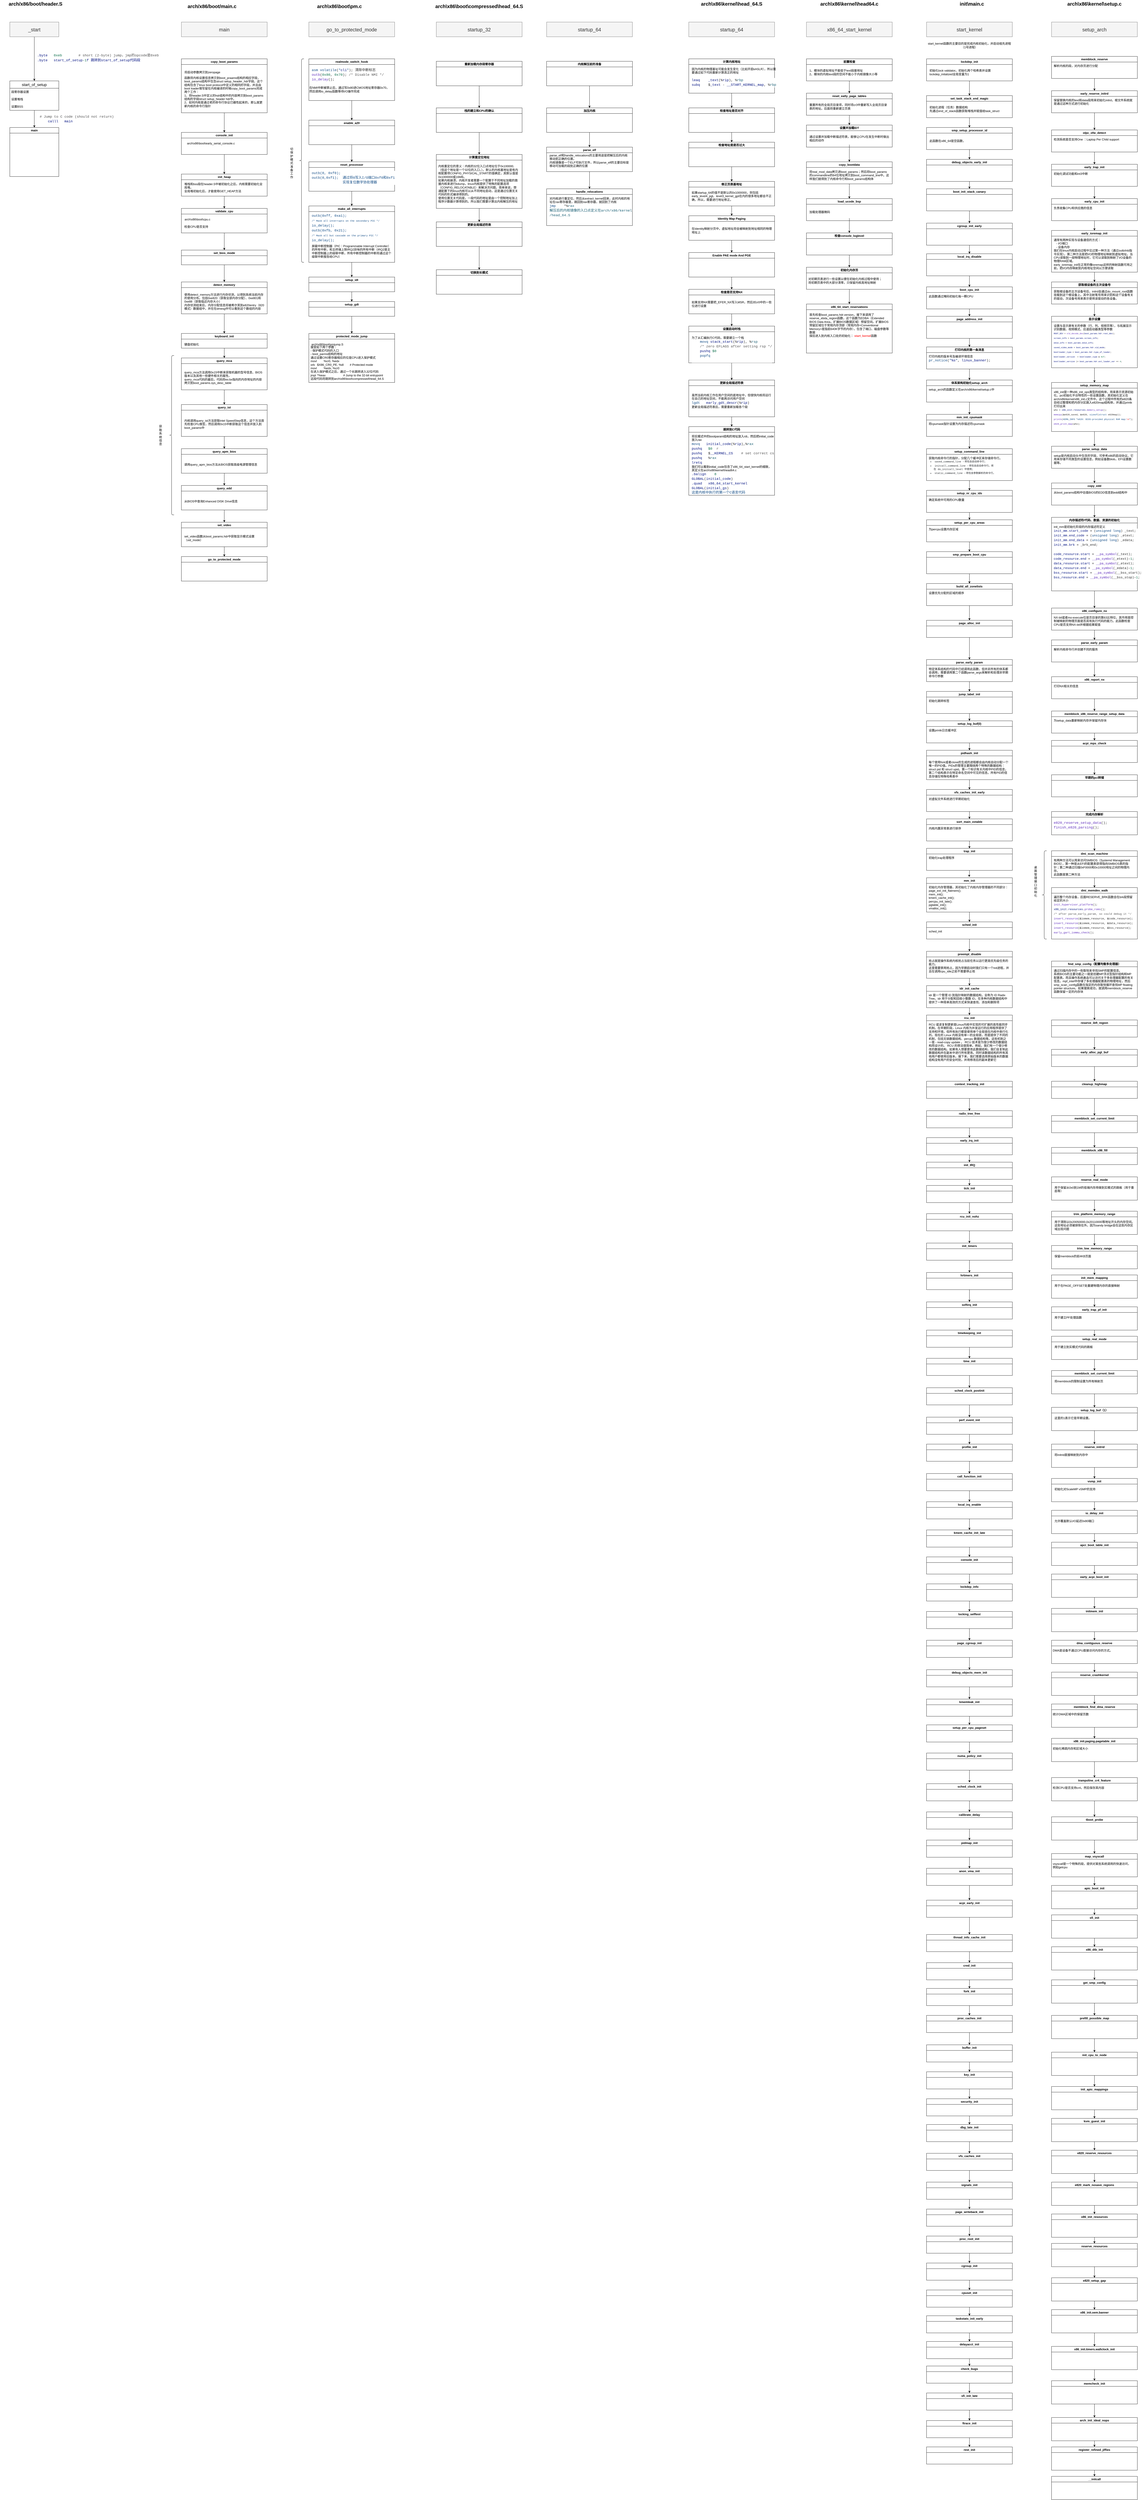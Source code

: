 <mxfile version="24.6.2" type="github">
  <diagram id="wFE0QG_FPsp0jaGvCLVb" name="Page-1">
    <mxGraphModel dx="1185" dy="632" grid="1" gridSize="10" guides="1" tooltips="1" connect="1" arrows="1" fold="1" page="1" pageScale="1" pageWidth="850" pageHeight="1100" math="0" shadow="0">
      <root>
        <mxCell id="0" />
        <mxCell id="1" parent="0" />
        <mxCell id="jPp7AaR7GWy1GO26mgqh-68" style="edgeStyle=orthogonalEdgeStyle;rounded=0;orthogonalLoop=1;jettySize=auto;html=1;" parent="1" source="jPp7AaR7GWy1GO26mgqh-54" target="jPp7AaR7GWy1GO26mgqh-56" edge="1">
          <mxGeometry relative="1" as="geometry" />
        </mxCell>
        <mxCell id="jPp7AaR7GWy1GO26mgqh-54" value="query_ist" style="swimlane;whiteSpace=wrap;html=1;" parent="1" vertex="1">
          <mxGeometry x="820" y="1730" width="350" height="130" as="geometry" />
        </mxCell>
        <mxCell id="jPp7AaR7GWy1GO26mgqh-55" value="&lt;div&gt;内核调用query_ist方法获取intel SpeedStep信息，这个方法首先检查CPU类型，然后调用0x15中断获取这个信息并放入到boot_params中&lt;/div&gt;" style="text;strokeColor=none;align=left;fillColor=none;html=1;verticalAlign=middle;whiteSpace=wrap;rounded=0;" parent="jPp7AaR7GWy1GO26mgqh-54" vertex="1">
          <mxGeometry x="10" y="30" width="330" height="100" as="geometry" />
        </mxCell>
        <mxCell id="215-eHgmbYdkAp0iwA8i-2" value="&lt;span style=&quot;font-weight: 700;&quot;&gt;&lt;font style=&quot;font-size: 20px;&quot;&gt;arch/x86/boot/header.S&lt;/font&gt;&lt;/span&gt;" style="text;strokeColor=none;align=center;fillColor=none;html=1;verticalAlign=middle;whiteSpace=wrap;rounded=0;" parent="1" vertex="1">
          <mxGeometry x="80" y="80" width="290" height="30" as="geometry" />
        </mxCell>
        <mxCell id="jPp7AaR7GWy1GO26mgqh-19" style="edgeStyle=orthogonalEdgeStyle;rounded=0;orthogonalLoop=1;jettySize=auto;html=1;entryX=0.5;entryY=0;entryDx=0;entryDy=0;" parent="1" source="215-eHgmbYdkAp0iwA8i-3" target="jPp7AaR7GWy1GO26mgqh-12" edge="1">
          <mxGeometry relative="1" as="geometry" />
        </mxCell>
        <mxCell id="215-eHgmbYdkAp0iwA8i-3" value="&lt;font style=&quot;font-size: 20px;&quot;&gt;_start&lt;/font&gt;" style="rounded=0;whiteSpace=wrap;html=1;fillColor=#f5f5f5;fontColor=#333333;strokeColor=#666666;" parent="1" vertex="1">
          <mxGeometry x="120" y="170" width="200" height="60" as="geometry" />
        </mxCell>
        <mxCell id="215-eHgmbYdkAp0iwA8i-7" value="main" style="swimlane;whiteSpace=wrap;html=1;" parent="1" vertex="1">
          <mxGeometry x="120" y="600" width="200" height="200" as="geometry" />
        </mxCell>
        <mxCell id="jPp7AaR7GWy1GO26mgqh-20" style="edgeStyle=orthogonalEdgeStyle;rounded=0;orthogonalLoop=1;jettySize=auto;html=1;entryX=0.5;entryY=0;entryDx=0;entryDy=0;" parent="1" source="jPp7AaR7GWy1GO26mgqh-12" target="215-eHgmbYdkAp0iwA8i-7" edge="1">
          <mxGeometry relative="1" as="geometry" />
        </mxCell>
        <mxCell id="jPp7AaR7GWy1GO26mgqh-12" value="&lt;span style=&quot;font-size: medium; text-align: left;&quot;&gt;start_of_setup&lt;/span&gt;" style="swimlane;fontStyle=0;childLayout=stackLayout;horizontal=1;startSize=30;horizontalStack=0;resizeParent=1;resizeParentMax=0;resizeLast=0;collapsible=1;marginBottom=0;whiteSpace=wrap;html=1;" parent="1" vertex="1">
          <mxGeometry x="120" y="410" width="200" height="120" as="geometry" />
        </mxCell>
        <mxCell id="jPp7AaR7GWy1GO26mgqh-13" value="段寄存器设置" style="text;strokeColor=none;fillColor=none;align=left;verticalAlign=middle;spacingLeft=4;spacingRight=4;overflow=hidden;points=[[0,0.5],[1,0.5]];portConstraint=eastwest;rotatable=0;whiteSpace=wrap;html=1;" parent="jPp7AaR7GWy1GO26mgqh-12" vertex="1">
          <mxGeometry y="30" width="200" height="30" as="geometry" />
        </mxCell>
        <mxCell id="jPp7AaR7GWy1GO26mgqh-14" value="设置堆栈" style="text;strokeColor=none;fillColor=none;align=left;verticalAlign=middle;spacingLeft=4;spacingRight=4;overflow=hidden;points=[[0,0.5],[1,0.5]];portConstraint=eastwest;rotatable=0;whiteSpace=wrap;html=1;" parent="jPp7AaR7GWy1GO26mgqh-12" vertex="1">
          <mxGeometry y="60" width="200" height="30" as="geometry" />
        </mxCell>
        <mxCell id="jPp7AaR7GWy1GO26mgqh-15" value="设置BSS" style="text;strokeColor=none;fillColor=none;align=left;verticalAlign=middle;spacingLeft=4;spacingRight=4;overflow=hidden;points=[[0,0.5],[1,0.5]];portConstraint=eastwest;rotatable=0;whiteSpace=wrap;html=1;" parent="jPp7AaR7GWy1GO26mgqh-12" vertex="1">
          <mxGeometry y="90" width="200" height="30" as="geometry" />
        </mxCell>
        <mxCell id="jPp7AaR7GWy1GO26mgqh-21" value="&lt;div style=&quot;color: #292929;background-color: #ffffff;font-family: Consolas, &#39;Courier New&#39;, monospace;font-weight: normal;font-size: 14px;line-height: 19px;white-space: pre;&quot;&gt;&lt;div&gt;&lt;span style=&quot;color: #515151;&quot;&gt;# Jump to C code (should not return)&lt;/span&gt;&lt;/div&gt;&lt;div&gt;&lt;span style=&quot;color: #292929;&quot;&gt;&amp;nbsp; &amp;nbsp; &lt;/span&gt;&lt;span style=&quot;color: #001080;&quot;&gt;calll&lt;/span&gt;&lt;span style=&quot;color: #292929;&quot;&gt; &amp;nbsp; &lt;/span&gt;&lt;span style=&quot;color: #001080;&quot;&gt;main&lt;/span&gt;&lt;/div&gt;&lt;/div&gt;" style="text;whiteSpace=wrap;html=1;" parent="1" vertex="1">
          <mxGeometry x="240" y="540" width="310" height="60" as="geometry" />
        </mxCell>
        <mxCell id="jPp7AaR7GWy1GO26mgqh-22" value="&lt;div style=&quot;background-color: rgb(255, 255, 255); line-height: 19px;&quot;&gt;&lt;div style=&quot;&quot;&gt;&lt;span style=&quot;color: rgb(0, 16, 128); font-family: Consolas, &amp;quot;Courier New&amp;quot;, monospace; font-size: 14px; font-weight: normal; white-space: pre;&quot;&gt;.byte&lt;/span&gt;&lt;span style=&quot;color: rgb(41, 41, 41); font-family: Consolas, &amp;quot;Courier New&amp;quot;, monospace; font-size: 14px; font-weight: normal; white-space: pre;&quot;&gt; &amp;nbsp; &lt;/span&gt;&lt;span style=&quot;color: rgb(9, 109, 72); font-family: Consolas, &amp;quot;Courier New&amp;quot;, monospace; font-size: 14px; font-weight: normal; white-space: pre;&quot;&gt;0xeb&lt;/span&gt;&lt;span style=&quot;color: rgb(41, 41, 41); font-family: Consolas, &amp;quot;Courier New&amp;quot;, monospace; font-size: 14px; font-weight: normal; white-space: pre;&quot;&gt; &amp;nbsp; &amp;nbsp; &amp;nbsp; &amp;nbsp;&lt;/span&gt;&lt;span style=&quot;color: rgb(81, 81, 81); font-family: Consolas, &amp;quot;Courier New&amp;quot;, monospace; font-size: 14px; font-weight: normal; white-space: pre;&quot;&gt;# short (2-byte) jump，&lt;/span&gt;&lt;font face=&quot;Consolas, Courier New, monospace&quot; color=&quot;#515151&quot;&gt;&lt;span style=&quot;font-size: 14px; white-space: pre;&quot;&gt;jmp的opcode是0xeb&lt;/span&gt;&lt;/font&gt;&lt;/div&gt;&lt;div style=&quot;&quot;&gt;&lt;span style=&quot;color: rgb(0, 16, 128); font-family: Consolas, &amp;quot;Courier New&amp;quot;, monospace; font-size: 14px; font-weight: normal; white-space: pre;&quot;&gt;.byte&lt;/span&gt;&lt;span style=&quot;color: rgb(41, 41, 41); font-family: Consolas, &amp;quot;Courier New&amp;quot;, monospace; font-size: 14px; font-weight: normal; white-space: pre;&quot;&gt; &amp;nbsp; &lt;/span&gt;&lt;span style=&quot;color: rgb(0, 16, 128); font-family: Consolas, &amp;quot;Courier New&amp;quot;, monospace; font-size: 14px; font-weight: normal; white-space: pre;&quot;&gt;start_of_setup&lt;/span&gt;&lt;span style=&quot;color: rgb(9, 109, 72); font-family: Consolas, &amp;quot;Courier New&amp;quot;, monospace; font-size: 14px; font-weight: normal; white-space: pre;&quot;&gt;-1&lt;/span&gt;&lt;span style=&quot;color: rgb(0, 16, 128); font-family: Consolas, &amp;quot;Courier New&amp;quot;, monospace; font-size: 14px; font-weight: normal; white-space: pre;&quot;&gt;f &lt;/span&gt;&lt;font face=&quot;Consolas, Courier New, monospace&quot; color=&quot;#001080&quot;&gt;&lt;span style=&quot;font-size: 14px; white-space: pre;&quot;&gt;跳转到start_of_setup代码段&lt;/span&gt;&lt;/font&gt;&lt;/div&gt;&lt;/div&gt;" style="text;whiteSpace=wrap;html=1;" parent="1" vertex="1">
          <mxGeometry x="230" y="290" width="500" height="60" as="geometry" />
        </mxCell>
        <mxCell id="jPp7AaR7GWy1GO26mgqh-23" value="&lt;span style=&quot;font-weight: 700;&quot;&gt;&lt;font style=&quot;font-size: 20px;&quot;&gt;arch/x86/boot/main.c&lt;/font&gt;&lt;/span&gt;" style="text;strokeColor=none;align=center;fillColor=none;html=1;verticalAlign=middle;whiteSpace=wrap;rounded=0;" parent="1" vertex="1">
          <mxGeometry x="800" y="90" width="290" height="30" as="geometry" />
        </mxCell>
        <mxCell id="jPp7AaR7GWy1GO26mgqh-24" value="&lt;font style=&quot;font-size: 20px;&quot;&gt;main&lt;/font&gt;" style="rounded=0;whiteSpace=wrap;html=1;fillColor=#f5f5f5;fontColor=#333333;strokeColor=#666666;" parent="1" vertex="1">
          <mxGeometry x="820" y="170" width="350" height="60" as="geometry" />
        </mxCell>
        <mxCell id="jPp7AaR7GWy1GO26mgqh-34" style="edgeStyle=orthogonalEdgeStyle;rounded=0;orthogonalLoop=1;jettySize=auto;html=1;" parent="1" source="jPp7AaR7GWy1GO26mgqh-25" target="jPp7AaR7GWy1GO26mgqh-30" edge="1">
          <mxGeometry relative="1" as="geometry" />
        </mxCell>
        <mxCell id="jPp7AaR7GWy1GO26mgqh-25" value="copy_boot_params" style="swimlane;whiteSpace=wrap;html=1;" parent="1" vertex="1">
          <mxGeometry x="820" y="320" width="350" height="220" as="geometry" />
        </mxCell>
        <mxCell id="jPp7AaR7GWy1GO26mgqh-26" value="将启动参数拷贝到zeropage" style="text;html=1;align=center;verticalAlign=middle;resizable=0;points=[];autosize=1;strokeColor=none;fillColor=none;" parent="jPp7AaR7GWy1GO26mgqh-25" vertex="1">
          <mxGeometry y="40" width="170" height="30" as="geometry" />
        </mxCell>
        <mxCell id="jPp7AaR7GWy1GO26mgqh-28" value="函数将内核设置信息拷贝到boot_praams结构的相应字段，boot_params结构中包含struct setup_header_hdr字段。这个结构包含了linux boot protocol中定义的相同的字段，并且由boot loader填写留在内核编译的时候copy_boot_params完成两个工作：&lt;div&gt;1、将header.S中定义的hdr结构中的内容拷贝到boot_params结构的字段struct setup_header hdr中。&lt;/div&gt;&lt;div&gt;2、如何内核是通过老的命令行协议已婚性起来的，那么就更新内核的命令行指针&lt;/div&gt;" style="text;strokeColor=none;align=left;fillColor=none;html=1;verticalAlign=middle;whiteSpace=wrap;rounded=0;" parent="jPp7AaR7GWy1GO26mgqh-25" vertex="1">
          <mxGeometry x="10" y="70" width="330" height="130" as="geometry" />
        </mxCell>
        <mxCell id="jPp7AaR7GWy1GO26mgqh-38" style="edgeStyle=orthogonalEdgeStyle;rounded=0;orthogonalLoop=1;jettySize=auto;html=1;entryX=0.5;entryY=0;entryDx=0;entryDy=0;" parent="1" source="jPp7AaR7GWy1GO26mgqh-30" target="jPp7AaR7GWy1GO26mgqh-35" edge="1">
          <mxGeometry relative="1" as="geometry" />
        </mxCell>
        <mxCell id="jPp7AaR7GWy1GO26mgqh-30" value="console_init" style="swimlane;whiteSpace=wrap;html=1;" parent="1" vertex="1">
          <mxGeometry x="820" y="620" width="350" height="90" as="geometry" />
        </mxCell>
        <mxCell id="jPp7AaR7GWy1GO26mgqh-31" value="arch\x86\boot\early_serial_console.c" style="text;html=1;align=center;verticalAlign=middle;resizable=0;points=[];autosize=1;strokeColor=none;fillColor=none;" parent="jPp7AaR7GWy1GO26mgqh-30" vertex="1">
          <mxGeometry x="10" y="30" width="220" height="30" as="geometry" />
        </mxCell>
        <mxCell id="n0Vx_WlOkcHuKILNx8sB-11" style="edgeStyle=orthogonalEdgeStyle;rounded=0;orthogonalLoop=1;jettySize=auto;html=1;entryX=0.5;entryY=0;entryDx=0;entryDy=0;" parent="1" source="jPp7AaR7GWy1GO26mgqh-35" target="jPp7AaR7GWy1GO26mgqh-39" edge="1">
          <mxGeometry relative="1" as="geometry" />
        </mxCell>
        <mxCell id="jPp7AaR7GWy1GO26mgqh-35" value="init_heap" style="swimlane;whiteSpace=wrap;html=1;" parent="1" vertex="1">
          <mxGeometry x="820" y="790" width="350" height="90" as="geometry" />
        </mxCell>
        <mxCell id="jPp7AaR7GWy1GO26mgqh-37" value="堆栈和bss段在header.S中被初始化之后，内核需要初始化全局堆。&lt;div&gt;全局堆初始化后，才能使用GET_HEAP方法&lt;/div&gt;" style="text;strokeColor=none;align=left;fillColor=none;html=1;verticalAlign=middle;whiteSpace=wrap;rounded=0;" parent="jPp7AaR7GWy1GO26mgqh-35" vertex="1">
          <mxGeometry x="10" y="20" width="330" height="70" as="geometry" />
        </mxCell>
        <mxCell id="jPp7AaR7GWy1GO26mgqh-45" style="edgeStyle=orthogonalEdgeStyle;rounded=0;orthogonalLoop=1;jettySize=auto;html=1;entryX=0.5;entryY=0;entryDx=0;entryDy=0;" parent="1" source="jPp7AaR7GWy1GO26mgqh-39" target="jPp7AaR7GWy1GO26mgqh-42" edge="1">
          <mxGeometry relative="1" as="geometry" />
        </mxCell>
        <mxCell id="jPp7AaR7GWy1GO26mgqh-39" value="validate_cpu" style="swimlane;whiteSpace=wrap;html=1;" parent="1" vertex="1">
          <mxGeometry x="820" y="930" width="350" height="100" as="geometry" />
        </mxCell>
        <mxCell id="jPp7AaR7GWy1GO26mgqh-41" value="arch\x86\boot\cpu.c" style="text;html=1;align=center;verticalAlign=middle;resizable=0;points=[];autosize=1;strokeColor=none;fillColor=none;" parent="jPp7AaR7GWy1GO26mgqh-39" vertex="1">
          <mxGeometry y="30" width="130" height="30" as="geometry" />
        </mxCell>
        <mxCell id="jPp7AaR7GWy1GO26mgqh-40" value="检查CPU是否支持" style="text;strokeColor=none;align=left;fillColor=none;html=1;verticalAlign=middle;whiteSpace=wrap;rounded=0;" parent="jPp7AaR7GWy1GO26mgqh-39" vertex="1">
          <mxGeometry x="10" y="60" width="330" height="30" as="geometry" />
        </mxCell>
        <mxCell id="jPp7AaR7GWy1GO26mgqh-50" style="edgeStyle=orthogonalEdgeStyle;rounded=0;orthogonalLoop=1;jettySize=auto;html=1;entryX=0.5;entryY=0;entryDx=0;entryDy=0;" parent="1" source="jPp7AaR7GWy1GO26mgqh-42" target="jPp7AaR7GWy1GO26mgqh-46" edge="1">
          <mxGeometry relative="1" as="geometry" />
        </mxCell>
        <mxCell id="jPp7AaR7GWy1GO26mgqh-42" value="set_bios_mode" style="swimlane;whiteSpace=wrap;html=1;" parent="1" vertex="1">
          <mxGeometry x="820" y="1100" width="350" height="60" as="geometry" />
        </mxCell>
        <mxCell id="jPp7AaR7GWy1GO26mgqh-46" value="detect_memory" style="swimlane;whiteSpace=wrap;html=1;" parent="1" vertex="1">
          <mxGeometry x="820" y="1230" width="350" height="130" as="geometry" />
        </mxCell>
        <mxCell id="jPp7AaR7GWy1GO26mgqh-47" value="使用detect_memory方法进行内存侦测，以得到系统当前内存的使用分布。包括0xe820（获取全部内存分配）、0xe801和0xe88（获取临近内存大小）&lt;div&gt;内存侦测结束后，内存分配信息将被希尔芙到e820entry（820模式）数据组中，并在在dmesg中可以看到这个数组的内容&lt;/div&gt;" style="text;strokeColor=none;align=left;fillColor=none;html=1;verticalAlign=middle;whiteSpace=wrap;rounded=0;" parent="jPp7AaR7GWy1GO26mgqh-46" vertex="1">
          <mxGeometry x="10" y="30" width="330" height="100" as="geometry" />
        </mxCell>
        <mxCell id="jPp7AaR7GWy1GO26mgqh-64" style="edgeStyle=orthogonalEdgeStyle;rounded=0;orthogonalLoop=1;jettySize=auto;html=1;" parent="1" source="jPp7AaR7GWy1GO26mgqh-48" target="jPp7AaR7GWy1GO26mgqh-52" edge="1">
          <mxGeometry relative="1" as="geometry" />
        </mxCell>
        <mxCell id="jPp7AaR7GWy1GO26mgqh-48" value="keyboard_init" style="swimlane;whiteSpace=wrap;html=1;" parent="1" vertex="1">
          <mxGeometry x="820" y="1440" width="350" height="60" as="geometry" />
        </mxCell>
        <mxCell id="jPp7AaR7GWy1GO26mgqh-49" value="键盘初始化" style="text;strokeColor=none;align=left;fillColor=none;html=1;verticalAlign=middle;whiteSpace=wrap;rounded=0;" parent="jPp7AaR7GWy1GO26mgqh-48" vertex="1">
          <mxGeometry x="10" y="30" width="330" height="30" as="geometry" />
        </mxCell>
        <mxCell id="jPp7AaR7GWy1GO26mgqh-51" style="edgeStyle=orthogonalEdgeStyle;rounded=0;orthogonalLoop=1;jettySize=auto;html=1;entryX=0.5;entryY=0;entryDx=0;entryDy=0;" parent="1" source="jPp7AaR7GWy1GO26mgqh-47" target="jPp7AaR7GWy1GO26mgqh-48" edge="1">
          <mxGeometry relative="1" as="geometry" />
        </mxCell>
        <mxCell id="jPp7AaR7GWy1GO26mgqh-69" style="edgeStyle=orthogonalEdgeStyle;rounded=0;orthogonalLoop=1;jettySize=auto;html=1;entryX=0.5;entryY=0;entryDx=0;entryDy=0;" parent="1" source="jPp7AaR7GWy1GO26mgqh-56" target="jPp7AaR7GWy1GO26mgqh-58" edge="1">
          <mxGeometry relative="1" as="geometry" />
        </mxCell>
        <mxCell id="jPp7AaR7GWy1GO26mgqh-56" value="query_apm_bios" style="swimlane;whiteSpace=wrap;html=1;" parent="1" vertex="1">
          <mxGeometry x="820" y="1910" width="350" height="100" as="geometry" />
        </mxCell>
        <mxCell id="jPp7AaR7GWy1GO26mgqh-57" value="&lt;div&gt;调用query_apm_bios方法从BIOS获取高级电源管理信息&lt;/div&gt;" style="text;strokeColor=none;align=left;fillColor=none;html=1;verticalAlign=middle;whiteSpace=wrap;rounded=0;" parent="jPp7AaR7GWy1GO26mgqh-56" vertex="1">
          <mxGeometry x="10" y="30" width="330" height="70" as="geometry" />
        </mxCell>
        <mxCell id="jPp7AaR7GWy1GO26mgqh-72" style="edgeStyle=orthogonalEdgeStyle;rounded=0;orthogonalLoop=1;jettySize=auto;html=1;entryX=0.5;entryY=0;entryDx=0;entryDy=0;" parent="1" source="jPp7AaR7GWy1GO26mgqh-58" target="jPp7AaR7GWy1GO26mgqh-70" edge="1">
          <mxGeometry relative="1" as="geometry" />
        </mxCell>
        <mxCell id="jPp7AaR7GWy1GO26mgqh-58" value="query_edd" style="swimlane;whiteSpace=wrap;html=1;" parent="1" vertex="1">
          <mxGeometry x="820" y="2060" width="350" height="100" as="geometry" />
        </mxCell>
        <mxCell id="jPp7AaR7GWy1GO26mgqh-59" value="&lt;div&gt;从BIOS中查询Enhanced DISK Drive信息&lt;/div&gt;" style="text;strokeColor=none;align=left;fillColor=none;html=1;verticalAlign=middle;whiteSpace=wrap;rounded=0;" parent="jPp7AaR7GWy1GO26mgqh-58" vertex="1">
          <mxGeometry x="10" y="30" width="330" height="70" as="geometry" />
        </mxCell>
        <mxCell id="jPp7AaR7GWy1GO26mgqh-67" style="edgeStyle=orthogonalEdgeStyle;rounded=0;orthogonalLoop=1;jettySize=auto;html=1;entryX=0.5;entryY=0;entryDx=0;entryDy=0;" parent="1" source="jPp7AaR7GWy1GO26mgqh-52" target="jPp7AaR7GWy1GO26mgqh-54" edge="1">
          <mxGeometry relative="1" as="geometry" />
        </mxCell>
        <mxCell id="jPp7AaR7GWy1GO26mgqh-52" value="query_mca" style="swimlane;whiteSpace=wrap;html=1;" parent="1" vertex="1">
          <mxGeometry x="820" y="1540" width="350" height="130" as="geometry" />
        </mxCell>
        <mxCell id="jPp7AaR7GWy1GO26mgqh-53" value="&lt;div&gt;query_mca方法调用0x15中断来获取机器的型号信息、BIOS版本以及其他一些硬件相关的属性。&lt;/div&gt;&lt;div&gt;query_mca代码的最后，代码将es:bx指向的内存地址的内容拷贝到boot_params.sys_desc_table&lt;/div&gt;" style="text;strokeColor=none;align=left;fillColor=none;html=1;verticalAlign=middle;whiteSpace=wrap;rounded=0;" parent="jPp7AaR7GWy1GO26mgqh-52" vertex="1">
          <mxGeometry x="10" y="30" width="330" height="100" as="geometry" />
        </mxCell>
        <mxCell id="n0Vx_WlOkcHuKILNx8sB-1" style="edgeStyle=orthogonalEdgeStyle;rounded=0;orthogonalLoop=1;jettySize=auto;html=1;" parent="1" source="jPp7AaR7GWy1GO26mgqh-70" target="jPp7AaR7GWy1GO26mgqh-75" edge="1">
          <mxGeometry relative="1" as="geometry" />
        </mxCell>
        <mxCell id="jPp7AaR7GWy1GO26mgqh-70" value="set_video" style="swimlane;whiteSpace=wrap;html=1;" parent="1" vertex="1">
          <mxGeometry x="820" y="2210" width="350" height="100" as="geometry" />
        </mxCell>
        <mxCell id="jPp7AaR7GWy1GO26mgqh-71" value="&lt;div&gt;set_video函数从boot_params.hdr中获取显示模式设置（vid_mode）&lt;/div&gt;" style="text;strokeColor=none;align=left;fillColor=none;html=1;verticalAlign=middle;whiteSpace=wrap;rounded=0;" parent="jPp7AaR7GWy1GO26mgqh-70" vertex="1">
          <mxGeometry x="10" y="30" width="330" height="70" as="geometry" />
        </mxCell>
        <mxCell id="jPp7AaR7GWy1GO26mgqh-73" value="" style="shape=curlyBracket;whiteSpace=wrap;html=1;rounded=1;labelPosition=left;verticalLabelPosition=middle;align=right;verticalAlign=middle;" parent="1" vertex="1">
          <mxGeometry x="770" y="1530" width="20" height="650" as="geometry" />
        </mxCell>
        <mxCell id="jPp7AaR7GWy1GO26mgqh-61" value="获取系统信息" style="text;strokeColor=none;align=center;fillColor=none;html=1;verticalAlign=middle;whiteSpace=wrap;rounded=0;" parent="1" vertex="1">
          <mxGeometry x="730" y="1840" width="10" height="30" as="geometry" />
        </mxCell>
        <mxCell id="jPp7AaR7GWy1GO26mgqh-75" value="go_to_protected_mode" style="swimlane;whiteSpace=wrap;html=1;" parent="1" vertex="1">
          <mxGeometry x="820" y="2350" width="350" height="100" as="geometry" />
        </mxCell>
        <mxCell id="n0Vx_WlOkcHuKILNx8sB-2" value="&lt;font style=&quot;font-size: 20px;&quot;&gt;go_to_protected_mode&lt;/font&gt;" style="rounded=0;whiteSpace=wrap;html=1;fillColor=#f5f5f5;fontColor=#333333;strokeColor=#666666;" parent="1" vertex="1">
          <mxGeometry x="1340" y="170" width="350" height="60" as="geometry" />
        </mxCell>
        <mxCell id="n0Vx_WlOkcHuKILNx8sB-13" style="edgeStyle=orthogonalEdgeStyle;rounded=0;orthogonalLoop=1;jettySize=auto;html=1;entryX=0.5;entryY=0;entryDx=0;entryDy=0;" parent="1" source="n0Vx_WlOkcHuKILNx8sB-3" target="n0Vx_WlOkcHuKILNx8sB-8" edge="1">
          <mxGeometry relative="1" as="geometry" />
        </mxCell>
        <mxCell id="n0Vx_WlOkcHuKILNx8sB-3" value="realmode_switch_hook" style="swimlane;whiteSpace=wrap;html=1;" parent="1" vertex="1">
          <mxGeometry x="1340" y="320" width="350" height="170" as="geometry" />
        </mxCell>
        <mxCell id="n0Vx_WlOkcHuKILNx8sB-4" value="&lt;div style=&quot;color: rgb(41, 41, 41); background-color: rgb(255, 255, 255); font-family: Consolas, &amp;quot;Courier New&amp;quot;, monospace; font-size: 14px; line-height: 19px; white-space-collapse: preserve;&quot;&gt;&lt;div style=&quot;&quot;&gt;&lt;span style=&quot;color: #0f4a85;&quot;&gt;asm&lt;/span&gt; &lt;span style=&quot;color: #0f4a85;&quot;&gt;volatile&lt;/span&gt;(&lt;span style=&quot;color: #0f4a85;&quot;&gt;&quot;&lt;/span&gt;&lt;span style=&quot;color: #001080;&quot;&gt;cli&lt;/span&gt;&lt;span style=&quot;color: #0f4a85;&quot;&gt;&quot;&lt;/span&gt;); 清除中断标志&lt;/div&gt;&lt;div style=&quot;&quot;&gt;&lt;span style=&quot;color: rgb(94, 44, 188);&quot;&gt;outb&lt;/span&gt;(&lt;span style=&quot;color: rgb(9, 109, 72);&quot;&gt;0x80&lt;/span&gt;, &lt;span style=&quot;color: rgb(9, 109, 72);&quot;&gt;0x70&lt;/span&gt;);&lt;span style=&quot;color: rgb(81, 81, 81);&quot;&gt; /* Disable NMI */&lt;/span&gt;&lt;/div&gt;&lt;div&gt;&lt;span style=&quot;color: #5e2cbc;&quot;&gt;io_delay&lt;/span&gt;();&lt;/div&gt;&lt;/div&gt;" style="text;html=1;align=left;verticalAlign=middle;resizable=0;points=[];autosize=1;strokeColor=none;fillColor=none;" parent="n0Vx_WlOkcHuKILNx8sB-3" vertex="1">
          <mxGeometry x="10" y="30" width="290" height="70" as="geometry" />
        </mxCell>
        <mxCell id="n0Vx_WlOkcHuKILNx8sB-6" value="在NMI中断被禁止后，通过写0x80进CMOS地址寄存器0x70，然后调用io_delay函数等待I/O操作完成" style="text;strokeColor=none;align=left;fillColor=none;html=1;verticalAlign=middle;whiteSpace=wrap;rounded=0;" parent="n0Vx_WlOkcHuKILNx8sB-3" vertex="1">
          <mxGeometry y="110" width="335" height="30" as="geometry" />
        </mxCell>
        <mxCell id="n0Vx_WlOkcHuKILNx8sB-21" style="edgeStyle=orthogonalEdgeStyle;rounded=0;orthogonalLoop=1;jettySize=auto;html=1;entryX=0.5;entryY=0;entryDx=0;entryDy=0;" parent="1" source="n0Vx_WlOkcHuKILNx8sB-8" target="n0Vx_WlOkcHuKILNx8sB-12" edge="1">
          <mxGeometry relative="1" as="geometry" />
        </mxCell>
        <mxCell id="n0Vx_WlOkcHuKILNx8sB-8" value="enable_a20" style="swimlane;whiteSpace=wrap;html=1;" parent="1" vertex="1">
          <mxGeometry x="1340" y="570" width="350" height="100" as="geometry" />
        </mxCell>
        <mxCell id="n0Vx_WlOkcHuKILNx8sB-22" style="edgeStyle=orthogonalEdgeStyle;rounded=0;orthogonalLoop=1;jettySize=auto;html=1;entryX=0.5;entryY=0;entryDx=0;entryDy=0;" parent="1" source="n0Vx_WlOkcHuKILNx8sB-12" target="n0Vx_WlOkcHuKILNx8sB-15" edge="1">
          <mxGeometry relative="1" as="geometry" />
        </mxCell>
        <mxCell id="n0Vx_WlOkcHuKILNx8sB-12" value="reset_processor" style="swimlane;whiteSpace=wrap;html=1;" parent="1" vertex="1">
          <mxGeometry x="1340" y="740" width="350" height="120" as="geometry" />
        </mxCell>
        <mxCell id="n0Vx_WlOkcHuKILNx8sB-14" value="&lt;div style=&quot;background-color: rgb(255, 255, 255); font-family: Consolas, &amp;quot;Courier New&amp;quot;, monospace; font-size: 14px; line-height: 19px; white-space-collapse: preserve;&quot;&gt;&lt;div style=&quot;&quot;&gt;&lt;font color=&quot;#0f4a85&quot;&gt;outb(0, 0xf0);&lt;/font&gt;&lt;/div&gt;&lt;div style=&quot;&quot;&gt;&lt;font color=&quot;#0f4a85&quot;&gt;outb(0,0xf1);  通过将0写入I/O端口0xf0和0xf1&lt;/font&gt;&lt;/div&gt;&lt;div style=&quot;&quot;&gt;&lt;font color=&quot;#0f4a85&quot;&gt;               实现复位数字协处理器&lt;/font&gt;&lt;/div&gt;&lt;/div&gt;" style="text;html=1;align=left;verticalAlign=middle;resizable=0;points=[];autosize=1;strokeColor=none;fillColor=none;" parent="n0Vx_WlOkcHuKILNx8sB-12" vertex="1">
          <mxGeometry x="10" y="30" width="340" height="70" as="geometry" />
        </mxCell>
        <mxCell id="n0Vx_WlOkcHuKILNx8sB-30" style="edgeStyle=orthogonalEdgeStyle;rounded=0;orthogonalLoop=1;jettySize=auto;html=1;entryX=0.5;entryY=0;entryDx=0;entryDy=0;" parent="1" source="n0Vx_WlOkcHuKILNx8sB-15" target="n0Vx_WlOkcHuKILNx8sB-25" edge="1">
          <mxGeometry relative="1" as="geometry" />
        </mxCell>
        <mxCell id="n0Vx_WlOkcHuKILNx8sB-15" value="make_all_interrupts" style="swimlane;whiteSpace=wrap;html=1;" parent="1" vertex="1">
          <mxGeometry x="1340" y="920" width="350" height="230" as="geometry" />
        </mxCell>
        <mxCell id="n0Vx_WlOkcHuKILNx8sB-16" value="&lt;div style=&quot;background-color: rgb(255, 255, 255); line-height: 19px;&quot;&gt;&lt;div style=&quot;&quot;&gt;&lt;font face=&quot;Consolas, Courier New, monospace&quot; color=&quot;#0f4a85&quot;&gt;&lt;span style=&quot;font-size: 14px; white-space-collapse: preserve;&quot;&gt;outb(0xff, 0xa1);&lt;/span&gt;&lt;/font&gt;&lt;/div&gt;&lt;div style=&quot;&quot;&gt;&lt;font style=&quot;font-size: 10px;&quot; face=&quot;Consolas, Courier New, monospace&quot; color=&quot;#0f4a85&quot;&gt;&lt;span style=&quot;white-space-collapse: preserve;&quot;&gt;/* Mask all interrupts on the secondary PIC */&lt;/span&gt;&lt;/font&gt;&lt;/div&gt;&lt;div style=&quot;&quot;&gt;&lt;font face=&quot;Consolas, Courier New, monospace&quot; color=&quot;#0f4a85&quot;&gt;&lt;span style=&quot;font-size: 14px; white-space-collapse: preserve;&quot;&gt;io_delay();&lt;br&gt;outb(0xfb, 0x21);&#x9;&lt;/span&gt;&lt;/font&gt;&lt;/div&gt;&lt;div style=&quot;&quot;&gt;&lt;font face=&quot;Consolas, Courier New, monospace&quot; color=&quot;#0f4a85&quot;&gt;&lt;span style=&quot;white-space-collapse: preserve;&quot;&gt;&lt;font style=&quot;font-size: 10px;&quot;&gt;/* Mask all but cascade on the primary PIC */&lt;br&gt;&lt;/font&gt;&lt;span style=&quot;font-size: 14px;&quot;&gt;io_delay();&lt;/span&gt;&lt;/span&gt;&lt;/font&gt;&lt;/div&gt;&lt;div style=&quot;&quot;&gt;&lt;/div&gt;&lt;/div&gt;" style="text;html=1;align=left;verticalAlign=middle;resizable=0;points=[];autosize=1;strokeColor=none;fillColor=none;" parent="n0Vx_WlOkcHuKILNx8sB-15" vertex="1">
          <mxGeometry x="10" y="25" width="280" height="130" as="geometry" />
        </mxCell>
        <mxCell id="n0Vx_WlOkcHuKILNx8sB-20" value="屏蔽中断控制器（PIC：Programmable Interrupt Controller）的所有中断，和主终端上除IRQ2异味的所有中断（IRQ2是主中断控制器上的级联中断，所有中断控制器的中断将通过这个级联中断报告给CPU）" style="text;strokeColor=none;align=left;fillColor=none;html=1;verticalAlign=middle;whiteSpace=wrap;rounded=0;" parent="n0Vx_WlOkcHuKILNx8sB-15" vertex="1">
          <mxGeometry x="10" y="170" width="330" height="30" as="geometry" />
        </mxCell>
        <mxCell id="n0Vx_WlOkcHuKILNx8sB-23" value="" style="shape=curlyBracket;whiteSpace=wrap;html=1;rounded=1;labelPosition=left;verticalLabelPosition=middle;align=right;verticalAlign=middle;" parent="1" vertex="1">
          <mxGeometry x="1300" y="320" width="20" height="830" as="geometry" />
        </mxCell>
        <mxCell id="n0Vx_WlOkcHuKILNx8sB-24" value="切保护模式准备工作" style="text;strokeColor=none;align=center;fillColor=none;html=1;verticalAlign=middle;whiteSpace=wrap;rounded=0;" parent="1" vertex="1">
          <mxGeometry x="1265" y="730" width="10" height="30" as="geometry" />
        </mxCell>
        <mxCell id="n0Vx_WlOkcHuKILNx8sB-31" style="edgeStyle=orthogonalEdgeStyle;rounded=0;orthogonalLoop=1;jettySize=auto;html=1;entryX=0.5;entryY=0;entryDx=0;entryDy=0;" parent="1" source="n0Vx_WlOkcHuKILNx8sB-25" target="n0Vx_WlOkcHuKILNx8sB-26" edge="1">
          <mxGeometry relative="1" as="geometry" />
        </mxCell>
        <mxCell id="n0Vx_WlOkcHuKILNx8sB-25" value="setup_idt" style="swimlane;whiteSpace=wrap;html=1;" parent="1" vertex="1">
          <mxGeometry x="1340" y="1210" width="350" height="60" as="geometry" />
        </mxCell>
        <mxCell id="n0Vx_WlOkcHuKILNx8sB-32" style="edgeStyle=orthogonalEdgeStyle;rounded=0;orthogonalLoop=1;jettySize=auto;html=1;entryX=0.5;entryY=0;entryDx=0;entryDy=0;" parent="1" source="n0Vx_WlOkcHuKILNx8sB-26" target="n0Vx_WlOkcHuKILNx8sB-27" edge="1">
          <mxGeometry relative="1" as="geometry" />
        </mxCell>
        <mxCell id="n0Vx_WlOkcHuKILNx8sB-26" value="setup_gdt" style="swimlane;whiteSpace=wrap;html=1;" parent="1" vertex="1">
          <mxGeometry x="1340" y="1310" width="350" height="60" as="geometry" />
        </mxCell>
        <mxCell id="n0Vx_WlOkcHuKILNx8sB-27" value="protected_mode_jump" style="swimlane;whiteSpace=wrap;html=1;" parent="1" vertex="1">
          <mxGeometry x="1340" y="1440" width="350" height="200" as="geometry" />
        </mxCell>
        <mxCell id="n0Vx_WlOkcHuKILNx8sB-28" value="arch\x86\boot\pmjump.S" style="text;html=1;align=center;verticalAlign=middle;resizable=0;points=[];autosize=1;strokeColor=none;fillColor=none;" parent="n0Vx_WlOkcHuKILNx8sB-27" vertex="1">
          <mxGeometry y="30" width="150" height="30" as="geometry" />
        </mxCell>
        <mxCell id="n0Vx_WlOkcHuKILNx8sB-29" value="接受如下两个参数：&lt;div&gt;- 保护模式代码的入口&lt;/div&gt;&lt;div&gt;- boot_parms结构的地址&lt;/div&gt;&lt;div&gt;通过设置CR0寄存器相应的位是CPU进入保护模式&lt;/div&gt;&lt;div&gt;&lt;div&gt;&lt;span style=&quot;white-space: normal;&quot;&gt;movl&lt;span style=&quot;white-space:pre&quot;&gt;&#x9;&lt;/span&gt;%cr0, %edx&lt;/span&gt;&lt;/div&gt;&lt;div&gt;&lt;span style=&quot;white-space: normal;&quot;&gt;orb&lt;span style=&quot;white-space:pre&quot;&gt;&#x9;&lt;/span&gt;$X86_CR0_PE, %dl&lt;span style=&quot;white-space:pre&quot;&gt;&#x9;&lt;/span&gt;# Protected mode&lt;/span&gt;&lt;/div&gt;&lt;div&gt;&lt;span style=&quot;white-space: normal;&quot;&gt;movl&lt;span style=&quot;white-space:pre&quot;&gt;&#x9;&lt;/span&gt;%edx, %cr0&lt;/span&gt;&lt;/div&gt;&lt;/div&gt;&lt;div&gt;在进入保护模式之后，通过一个长跳转进入32位代码&lt;/div&gt;&lt;div&gt;jmpl&lt;span style=&quot;white-space:pre&quot;&gt;&#x9;&lt;/span&gt;*%eax&lt;span style=&quot;white-space:pre&quot;&gt;&#x9;&#x9;&#x9;&lt;/span&gt;# Jump to the 32-bit entrypoint&lt;br&gt;&lt;/div&gt;&lt;div&gt;这段代码将跳转到arch\x86\boot\compressed\head_64.S&lt;/div&gt;" style="text;strokeColor=none;align=left;fillColor=none;html=1;verticalAlign=middle;whiteSpace=wrap;rounded=0;" parent="n0Vx_WlOkcHuKILNx8sB-27" vertex="1">
          <mxGeometry x="5" y="60" width="330" height="120" as="geometry" />
        </mxCell>
        <mxCell id="n0Vx_WlOkcHuKILNx8sB-33" value="&lt;span style=&quot;font-size: 20px;&quot;&gt;&lt;b&gt;arch\x86\boot\pm.c&lt;/b&gt;&lt;/span&gt;" style="text;strokeColor=none;align=center;fillColor=none;html=1;verticalAlign=middle;whiteSpace=wrap;rounded=0;" parent="1" vertex="1">
          <mxGeometry x="1320" y="90" width="290" height="30" as="geometry" />
        </mxCell>
        <mxCell id="n0Vx_WlOkcHuKILNx8sB-34" value="&lt;span style=&quot;font-size: 20px;&quot;&gt;&lt;b&gt;arch\x86\boot\compressed\head_64.S&lt;/b&gt;&lt;/span&gt;" style="text;strokeColor=none;align=center;fillColor=none;html=1;verticalAlign=middle;whiteSpace=wrap;rounded=0;" parent="1" vertex="1">
          <mxGeometry x="1890" y="90" width="290" height="30" as="geometry" />
        </mxCell>
        <mxCell id="n0Vx_WlOkcHuKILNx8sB-35" value="&lt;font style=&quot;font-size: 20px;&quot;&gt;startup_32&lt;/font&gt;" style="rounded=0;whiteSpace=wrap;html=1;fillColor=#f5f5f5;fontColor=#333333;strokeColor=#666666;" parent="1" vertex="1">
          <mxGeometry x="1860" y="170" width="350" height="60" as="geometry" />
        </mxCell>
        <mxCell id="n0Vx_WlOkcHuKILNx8sB-40" style="edgeStyle=orthogonalEdgeStyle;rounded=0;orthogonalLoop=1;jettySize=auto;html=1;" parent="1" source="n0Vx_WlOkcHuKILNx8sB-36" target="n0Vx_WlOkcHuKILNx8sB-37" edge="1">
          <mxGeometry relative="1" as="geometry" />
        </mxCell>
        <mxCell id="n0Vx_WlOkcHuKILNx8sB-36" value="重新加载内存段寄存器" style="swimlane;whiteSpace=wrap;html=1;" parent="1" vertex="1">
          <mxGeometry x="1860" y="330" width="350" height="100" as="geometry" />
        </mxCell>
        <mxCell id="n0Vx_WlOkcHuKILNx8sB-41" style="edgeStyle=orthogonalEdgeStyle;rounded=0;orthogonalLoop=1;jettySize=auto;html=1;entryX=0.5;entryY=0;entryDx=0;entryDy=0;" parent="1" source="n0Vx_WlOkcHuKILNx8sB-37" target="n0Vx_WlOkcHuKILNx8sB-38" edge="1">
          <mxGeometry relative="1" as="geometry" />
        </mxCell>
        <mxCell id="n0Vx_WlOkcHuKILNx8sB-37" value="栈的建立和CPU的确认" style="swimlane;whiteSpace=wrap;html=1;" parent="1" vertex="1">
          <mxGeometry x="1860" y="520" width="350" height="100" as="geometry" />
        </mxCell>
        <mxCell id="n0Vx_WlOkcHuKILNx8sB-44" style="edgeStyle=orthogonalEdgeStyle;rounded=0;orthogonalLoop=1;jettySize=auto;html=1;entryX=0.5;entryY=0;entryDx=0;entryDy=0;" parent="1" source="n0Vx_WlOkcHuKILNx8sB-38" target="n0Vx_WlOkcHuKILNx8sB-42" edge="1">
          <mxGeometry relative="1" as="geometry" />
        </mxCell>
        <mxCell id="n0Vx_WlOkcHuKILNx8sB-38" value="计算重定位地址" style="swimlane;whiteSpace=wrap;html=1;" parent="1" vertex="1">
          <mxGeometry x="1860" y="710" width="350" height="220" as="geometry" />
        </mxCell>
        <mxCell id="n0Vx_WlOkcHuKILNx8sB-39" value="内核重定位的意义：内核的32位入口点地址位于0x100000,（但这个地址是一个32位的入口，）。默认的内核基地址是有内核配置项CONFIG_PHYSICAL_START的值确定，其默认值是0x1000000或16MB。&lt;div&gt;如果内核崩溃，内核开发者需要一个配置于不同地址加载的救援内核来进行kdump，linux内核提供了特殊的配置选项（CONFIG_RELOCATABLE）来解决次问题。简单来说，想通配置下的linux内核可以从不同地址启动，这是通过位置无关代码的形式编译得到的。&lt;/div&gt;&lt;div&gt;使用位置无关代码是，一段代码的地址是由一个控制地址加上程序计数器计算得到的。所以我们需要计算出内核解压的地址&lt;/div&gt;" style="text;strokeColor=none;align=left;fillColor=none;html=1;verticalAlign=middle;whiteSpace=wrap;rounded=0;" parent="n0Vx_WlOkcHuKILNx8sB-38" vertex="1">
          <mxGeometry x="6" y="35" width="330" height="170" as="geometry" />
        </mxCell>
        <mxCell id="n0Vx_WlOkcHuKILNx8sB-45" style="edgeStyle=orthogonalEdgeStyle;rounded=0;orthogonalLoop=1;jettySize=auto;html=1;entryX=0.5;entryY=0;entryDx=0;entryDy=0;" parent="1" source="n0Vx_WlOkcHuKILNx8sB-42" target="n0Vx_WlOkcHuKILNx8sB-43" edge="1">
          <mxGeometry relative="1" as="geometry" />
        </mxCell>
        <mxCell id="n0Vx_WlOkcHuKILNx8sB-42" value="更新全局描述符表" style="swimlane;whiteSpace=wrap;html=1;" parent="1" vertex="1">
          <mxGeometry x="1860" y="985" width="350" height="100" as="geometry" />
        </mxCell>
        <mxCell id="n0Vx_WlOkcHuKILNx8sB-43" value="切换到长模式" style="swimlane;whiteSpace=wrap;html=1;" parent="1" vertex="1">
          <mxGeometry x="1860" y="1180" width="350" height="100" as="geometry" />
        </mxCell>
        <mxCell id="n0Vx_WlOkcHuKILNx8sB-46" value="&lt;font style=&quot;font-size: 20px;&quot;&gt;startup_64&lt;/font&gt;" style="rounded=0;whiteSpace=wrap;html=1;fillColor=#f5f5f5;fontColor=#333333;strokeColor=#666666;" parent="1" vertex="1">
          <mxGeometry x="2310" y="170" width="350" height="60" as="geometry" />
        </mxCell>
        <mxCell id="n0Vx_WlOkcHuKILNx8sB-51" style="edgeStyle=orthogonalEdgeStyle;rounded=0;orthogonalLoop=1;jettySize=auto;html=1;" parent="1" source="n0Vx_WlOkcHuKILNx8sB-47" target="n0Vx_WlOkcHuKILNx8sB-48" edge="1">
          <mxGeometry relative="1" as="geometry" />
        </mxCell>
        <mxCell id="n0Vx_WlOkcHuKILNx8sB-47" value="内核解压前的准备" style="swimlane;whiteSpace=wrap;html=1;" parent="1" vertex="1">
          <mxGeometry x="2310" y="330" width="350" height="100" as="geometry" />
        </mxCell>
        <mxCell id="n0Vx_WlOkcHuKILNx8sB-52" style="edgeStyle=orthogonalEdgeStyle;rounded=0;orthogonalLoop=1;jettySize=auto;html=1;entryX=0.5;entryY=0;entryDx=0;entryDy=0;" parent="1" source="n0Vx_WlOkcHuKILNx8sB-48" target="n0Vx_WlOkcHuKILNx8sB-49" edge="1">
          <mxGeometry relative="1" as="geometry" />
        </mxCell>
        <mxCell id="n0Vx_WlOkcHuKILNx8sB-48" value="加压内核" style="swimlane;whiteSpace=wrap;html=1;" parent="1" vertex="1">
          <mxGeometry x="2310" y="520" width="350" height="100" as="geometry" />
        </mxCell>
        <mxCell id="n0Vx_WlOkcHuKILNx8sB-53" style="edgeStyle=orthogonalEdgeStyle;rounded=0;orthogonalLoop=1;jettySize=auto;html=1;entryX=0.5;entryY=0;entryDx=0;entryDy=0;" parent="1" source="n0Vx_WlOkcHuKILNx8sB-49" target="n0Vx_WlOkcHuKILNx8sB-50" edge="1">
          <mxGeometry relative="1" as="geometry" />
        </mxCell>
        <mxCell id="n0Vx_WlOkcHuKILNx8sB-49" value="parse_elf" style="swimlane;whiteSpace=wrap;html=1;" parent="1" vertex="1">
          <mxGeometry x="2310" y="680" width="350" height="100" as="geometry" />
        </mxCell>
        <mxCell id="n0Vx_WlOkcHuKILNx8sB-54" value="&lt;div&gt;parse_elf和handle_relocations的主要用途是把解压后的内核移动到正确的位置。&lt;/div&gt;&lt;div&gt;内核镜像是一个ELF可执行文件，所以parse_elf的主要目标是移动可加载的段到正确的位置&lt;/div&gt;" style="text;strokeColor=none;align=left;fillColor=none;html=1;verticalAlign=middle;whiteSpace=wrap;rounded=0;" parent="n0Vx_WlOkcHuKILNx8sB-49" vertex="1">
          <mxGeometry x="10" y="20" width="330" height="70" as="geometry" />
        </mxCell>
        <mxCell id="n0Vx_WlOkcHuKILNx8sB-50" value="handle_relocations" style="swimlane;whiteSpace=wrap;html=1;" parent="1" vertex="1">
          <mxGeometry x="2310" y="850" width="350" height="150" as="geometry" />
        </mxCell>
        <mxCell id="n0Vx_WlOkcHuKILNx8sB-55" value="&lt;div&gt;对内核进行重定位，然后从extract_kernel回来，此时内核的地址在rax寄存器里，跳回到rax寄存器，就回到了内核&lt;/div&gt;&lt;div&gt;&lt;div style=&quot;color: rgb(41, 41, 41); background-color: rgb(255, 255, 255); font-family: Consolas, &amp;quot;Courier New&amp;quot;, monospace; font-size: 14px; line-height: 19px; white-space: pre;&quot;&gt;&lt;span style=&quot;color: #0f4a85;&quot;&gt;jmp &amp;nbsp; &amp;nbsp;&lt;/span&gt;*%&lt;span style=&quot;color: #185e73;&quot;&gt;rax&lt;/span&gt;&lt;/div&gt;&lt;/div&gt;&lt;div style=&quot;background-color: rgb(255, 255, 255); font-family: Consolas, &amp;quot;Courier New&amp;quot;, monospace; font-size: 14px; line-height: 19px; white-space: pre;&quot;&gt;&lt;font color=&quot;#185e73&quot;&gt;解压后的内核镜像的入口点定义在arch/x86/kernel&lt;/font&gt;&lt;/div&gt;&lt;div style=&quot;background-color: rgb(255, 255, 255); font-family: Consolas, &amp;quot;Courier New&amp;quot;, monospace; font-size: 14px; line-height: 19px; white-space: pre;&quot;&gt;&lt;font color=&quot;#185e73&quot;&gt;/head_64.S&lt;/font&gt;&lt;/div&gt;" style="text;strokeColor=none;align=left;fillColor=none;html=1;verticalAlign=middle;whiteSpace=wrap;rounded=0;" parent="n0Vx_WlOkcHuKILNx8sB-50" vertex="1">
          <mxGeometry x="10" y="40" width="330" height="70" as="geometry" />
        </mxCell>
        <mxCell id="xLDLfK03S4XXTLqaUx2n-1" value="&lt;span style=&quot;font-size: 20px;&quot;&gt;&lt;b&gt;arch\x86\kernel\head_64.S&lt;/b&gt;&lt;/span&gt;" style="text;strokeColor=none;align=center;fillColor=none;html=1;verticalAlign=middle;whiteSpace=wrap;rounded=0;" parent="1" vertex="1">
          <mxGeometry x="2920" y="80" width="290" height="30" as="geometry" />
        </mxCell>
        <mxCell id="xLDLfK03S4XXTLqaUx2n-2" value="&lt;font style=&quot;font-size: 20px;&quot;&gt;startup_64&lt;/font&gt;" style="rounded=0;whiteSpace=wrap;html=1;fillColor=#f5f5f5;fontColor=#333333;strokeColor=#666666;" parent="1" vertex="1">
          <mxGeometry x="2890" y="170" width="350" height="60" as="geometry" />
        </mxCell>
        <mxCell id="xLDLfK03S4XXTLqaUx2n-18" style="edgeStyle=orthogonalEdgeStyle;rounded=0;orthogonalLoop=1;jettySize=auto;html=1;entryX=0.5;entryY=0;entryDx=0;entryDy=0;" parent="1" source="xLDLfK03S4XXTLqaUx2n-3" target="xLDLfK03S4XXTLqaUx2n-6" edge="1">
          <mxGeometry relative="1" as="geometry" />
        </mxCell>
        <mxCell id="xLDLfK03S4XXTLqaUx2n-3" value="计算内核地址" style="swimlane;whiteSpace=wrap;html=1;" parent="1" vertex="1">
          <mxGeometry x="2890" y="320" width="350" height="140" as="geometry" />
        </mxCell>
        <mxCell id="xLDLfK03S4XXTLqaUx2n-4" value="&lt;div&gt;因为内核的物理基址可能会发生变化（比如开启kASLR），所以需要通过如下代码重新计算真正的地址&lt;/div&gt;&lt;div&gt;&lt;br&gt;&lt;/div&gt;&lt;div&gt;&lt;div style=&quot;color: rgb(41, 41, 41); background-color: rgb(255, 255, 255); font-family: Consolas, &amp;quot;Courier New&amp;quot;, monospace; font-size: 14px; line-height: 19px; white-space: pre;&quot;&gt;&lt;div&gt;&lt;span style=&quot;color: #001080;&quot;&gt;leaq&lt;/span&gt; &amp;nbsp; &amp;nbsp;&lt;span style=&quot;color: #001080;&quot;&gt;_text&lt;/span&gt;(%&lt;span style=&quot;color: #001080;&quot;&gt;rip&lt;/span&gt;), %&lt;span style=&quot;color: #185e73;&quot;&gt;rbp&lt;/span&gt;&lt;/div&gt;&lt;div&gt;&lt;span style=&quot;color: #001080;&quot;&gt;subq&lt;/span&gt; &amp;nbsp; &amp;nbsp;$&lt;span style=&quot;color: #001080;&quot;&gt;_text&lt;/span&gt; - &lt;span style=&quot;color: #001080;&quot;&gt;__START_KERNEL_map&lt;/span&gt;, %&lt;span style=&quot;color: #185e73;&quot;&gt;rbp&lt;/span&gt;&lt;/div&gt;&lt;/div&gt;&lt;/div&gt;" style="text;strokeColor=none;align=left;fillColor=none;html=1;verticalAlign=middle;whiteSpace=wrap;rounded=0;" parent="xLDLfK03S4XXTLqaUx2n-3" vertex="1">
          <mxGeometry x="10" y="40" width="330" height="70" as="geometry" />
        </mxCell>
        <mxCell id="xLDLfK03S4XXTLqaUx2n-19" style="edgeStyle=orthogonalEdgeStyle;rounded=0;orthogonalLoop=1;jettySize=auto;html=1;entryX=0.5;entryY=0;entryDx=0;entryDy=0;" parent="1" source="xLDLfK03S4XXTLqaUx2n-6" target="xLDLfK03S4XXTLqaUx2n-9" edge="1">
          <mxGeometry relative="1" as="geometry" />
        </mxCell>
        <mxCell id="xLDLfK03S4XXTLqaUx2n-6" value="检查地址是否对齐" style="swimlane;whiteSpace=wrap;html=1;" parent="1" vertex="1">
          <mxGeometry x="2890" y="520" width="350" height="100" as="geometry" />
        </mxCell>
        <mxCell id="xLDLfK03S4XXTLqaUx2n-20" style="edgeStyle=orthogonalEdgeStyle;rounded=0;orthogonalLoop=1;jettySize=auto;html=1;entryX=0.5;entryY=0;entryDx=0;entryDy=0;" parent="1" source="xLDLfK03S4XXTLqaUx2n-9" target="xLDLfK03S4XXTLqaUx2n-10" edge="1">
          <mxGeometry relative="1" as="geometry" />
        </mxCell>
        <mxCell id="xLDLfK03S4XXTLqaUx2n-9" value="检查地址是是否过大" style="swimlane;whiteSpace=wrap;html=1;" parent="1" vertex="1">
          <mxGeometry x="2890" y="660" width="350" height="100" as="geometry" />
        </mxCell>
        <mxCell id="xLDLfK03S4XXTLqaUx2n-21" style="edgeStyle=orthogonalEdgeStyle;rounded=0;orthogonalLoop=1;jettySize=auto;html=1;" parent="1" source="xLDLfK03S4XXTLqaUx2n-10" target="xLDLfK03S4XXTLqaUx2n-12" edge="1">
          <mxGeometry relative="1" as="geometry" />
        </mxCell>
        <mxCell id="xLDLfK03S4XXTLqaUx2n-10" value="修正页表基地址" style="swimlane;whiteSpace=wrap;html=1;" parent="1" vertex="1">
          <mxGeometry x="2890" y="820" width="350" height="100" as="geometry">
            <mxRectangle x="2890" y="820" width="120" height="30" as="alternateBounds" />
          </mxGeometry>
        </mxCell>
        <mxCell id="xLDLfK03S4XXTLqaUx2n-11" value="&lt;div&gt;如果startup_64的值不是默认的0x1000000，则包括early_level4_pgt、level3_kernel_gpt在内的很多地址都会不正确，所以，需要进行地址修正。&lt;/div&gt;" style="text;strokeColor=none;align=left;fillColor=none;html=1;verticalAlign=middle;whiteSpace=wrap;rounded=0;" parent="xLDLfK03S4XXTLqaUx2n-10" vertex="1">
          <mxGeometry x="10" y="25" width="330" height="70" as="geometry" />
        </mxCell>
        <mxCell id="xLDLfK03S4XXTLqaUx2n-22" style="edgeStyle=orthogonalEdgeStyle;rounded=0;orthogonalLoop=1;jettySize=auto;html=1;entryX=0.5;entryY=0;entryDx=0;entryDy=0;" parent="1" source="xLDLfK03S4XXTLqaUx2n-12" target="xLDLfK03S4XXTLqaUx2n-14" edge="1">
          <mxGeometry relative="1" as="geometry" />
        </mxCell>
        <mxCell id="xLDLfK03S4XXTLqaUx2n-12" value="Identity Map Paging" style="swimlane;whiteSpace=wrap;html=1;" parent="1" vertex="1">
          <mxGeometry x="2890" y="960" width="350" height="100" as="geometry" />
        </mxCell>
        <mxCell id="xLDLfK03S4XXTLqaUx2n-13" value="&lt;div&gt;在Identity映射分页中，虚拟地址将会被映射到地址相同的物理地址上&lt;/div&gt;" style="text;strokeColor=none;align=left;fillColor=none;html=1;verticalAlign=middle;whiteSpace=wrap;rounded=0;" parent="xLDLfK03S4XXTLqaUx2n-12" vertex="1">
          <mxGeometry x="10" y="25" width="330" height="70" as="geometry" />
        </mxCell>
        <mxCell id="xLDLfK03S4XXTLqaUx2n-23" style="edgeStyle=orthogonalEdgeStyle;rounded=0;orthogonalLoop=1;jettySize=auto;html=1;entryX=0.5;entryY=0;entryDx=0;entryDy=0;" parent="1" source="xLDLfK03S4XXTLqaUx2n-14" target="xLDLfK03S4XXTLqaUx2n-16" edge="1">
          <mxGeometry relative="1" as="geometry" />
        </mxCell>
        <mxCell id="xLDLfK03S4XXTLqaUx2n-14" value="Enable PAE mode And PGE" style="swimlane;whiteSpace=wrap;html=1;" parent="1" vertex="1">
          <mxGeometry x="2890" y="1110" width="350" height="100" as="geometry" />
        </mxCell>
        <mxCell id="xLDLfK03S4XXTLqaUx2n-26" style="edgeStyle=orthogonalEdgeStyle;rounded=0;orthogonalLoop=1;jettySize=auto;html=1;" parent="1" source="xLDLfK03S4XXTLqaUx2n-16" target="xLDLfK03S4XXTLqaUx2n-24" edge="1">
          <mxGeometry relative="1" as="geometry" />
        </mxCell>
        <mxCell id="xLDLfK03S4XXTLqaUx2n-16" value="检查是否支持NX" style="swimlane;whiteSpace=wrap;html=1;" parent="1" vertex="1">
          <mxGeometry x="2890" y="1260" width="350" height="100" as="geometry" />
        </mxCell>
        <mxCell id="xLDLfK03S4XXTLqaUx2n-17" value="&lt;div&gt;如果支持NX需要把_EFER_NX写入MSR，然后对cr0中的一些位进行设置&lt;/div&gt;" style="text;strokeColor=none;align=left;fillColor=none;html=1;verticalAlign=middle;whiteSpace=wrap;rounded=0;" parent="xLDLfK03S4XXTLqaUx2n-16" vertex="1">
          <mxGeometry x="10" y="25" width="330" height="70" as="geometry" />
        </mxCell>
        <mxCell id="xLDLfK03S4XXTLqaUx2n-31" style="edgeStyle=orthogonalEdgeStyle;rounded=0;orthogonalLoop=1;jettySize=auto;html=1;entryX=0.5;entryY=0;entryDx=0;entryDy=0;" parent="1" source="xLDLfK03S4XXTLqaUx2n-24" target="xLDLfK03S4XXTLqaUx2n-27" edge="1">
          <mxGeometry relative="1" as="geometry" />
        </mxCell>
        <mxCell id="xLDLfK03S4XXTLqaUx2n-24" value="设置启动时栈" style="swimlane;whiteSpace=wrap;html=1;" parent="1" vertex="1">
          <mxGeometry x="2890" y="1410" width="350" height="150" as="geometry" />
        </mxCell>
        <mxCell id="xLDLfK03S4XXTLqaUx2n-25" value="&lt;div&gt;为了从汇编执行C代码，需要建立一个栈&lt;/div&gt;&lt;div&gt;&lt;div style=&quot;color: rgb(41, 41, 41); background-color: rgb(255, 255, 255); font-family: Consolas, &amp;quot;Courier New&amp;quot;, monospace; font-size: 14px; line-height: 19px; white-space: pre;&quot;&gt;&lt;div&gt;&lt;span style=&quot;color: #0f4a85;&quot;&gt;&amp;nbsp; &amp;nbsp; movq &lt;/span&gt;&lt;span style=&quot;color: #001080;&quot;&gt;stack_start&lt;/span&gt;(%&lt;span style=&quot;color: #001080;&quot;&gt;rip&lt;/span&gt;), %&lt;span style=&quot;color: #185e73;&quot;&gt;rsp&lt;/span&gt;&lt;/div&gt;&lt;div&gt;&amp;nbsp; &amp;nbsp; &lt;span style=&quot;color: #515151;&quot;&gt;/* zero EFLAGS after setting rsp */&lt;/span&gt;&lt;/div&gt;&lt;div&gt;&amp;nbsp; &amp;nbsp; &lt;span style=&quot;color: #001080;&quot;&gt;pushq&lt;/span&gt; &lt;span style=&quot;color: #096d48;&quot;&gt;$0&lt;/span&gt;&lt;/div&gt;&lt;div&gt;&lt;span style=&quot;color: #0f4a85;&quot;&gt;&amp;nbsp; &amp;nbsp; popfq&lt;/span&gt;&lt;/div&gt;&lt;br&gt;&lt;/div&gt;&lt;/div&gt;" style="text;strokeColor=none;align=left;fillColor=none;html=1;verticalAlign=middle;whiteSpace=wrap;rounded=0;" parent="xLDLfK03S4XXTLqaUx2n-24" vertex="1">
          <mxGeometry x="10" y="60" width="330" height="70" as="geometry" />
        </mxCell>
        <mxCell id="xLDLfK03S4XXTLqaUx2n-32" style="edgeStyle=orthogonalEdgeStyle;rounded=0;orthogonalLoop=1;jettySize=auto;html=1;entryX=0.5;entryY=0;entryDx=0;entryDy=0;" parent="1" source="xLDLfK03S4XXTLqaUx2n-27" target="xLDLfK03S4XXTLqaUx2n-29" edge="1">
          <mxGeometry relative="1" as="geometry" />
        </mxCell>
        <mxCell id="xLDLfK03S4XXTLqaUx2n-27" value="更新全局描述符表" style="swimlane;whiteSpace=wrap;html=1;" parent="1" vertex="1">
          <mxGeometry x="2890" y="1630" width="350" height="150" as="geometry" />
        </mxCell>
        <mxCell id="xLDLfK03S4XXTLqaUx2n-28" value="&lt;div&gt;虽然当前内核工作在用户空间的底地址中，但很快内核将运行在自己的地址空间，不能再访问用户空间&lt;/div&gt;&lt;div&gt;&lt;div style=&quot;color: rgb(41, 41, 41); background-color: rgb(255, 255, 255); font-family: Consolas, &amp;quot;Courier New&amp;quot;, monospace; font-size: 14px; line-height: 19px; white-space: pre;&quot;&gt;&lt;span style=&quot;color: #0f4a85;&quot;&gt;lgdt &amp;nbsp; &lt;/span&gt;&lt;span style=&quot;color: #001080;&quot;&gt;early_gdt_descr&lt;/span&gt;(%&lt;span style=&quot;color: #001080;&quot;&gt;rip&lt;/span&gt;)&lt;/div&gt;&lt;/div&gt;&lt;div&gt;更新全局描述符表后，需要重新加载各个段&lt;/div&gt;&lt;div&gt;&lt;div style=&quot;color: rgb(41, 41, 41); background-color: rgb(255, 255, 255); font-family: Consolas, &amp;quot;Courier New&amp;quot;, monospace; font-size: 14px; line-height: 19px; white-space: pre;&quot;&gt;&lt;br&gt;&lt;/div&gt;&lt;/div&gt;" style="text;strokeColor=none;align=left;fillColor=none;html=1;verticalAlign=middle;whiteSpace=wrap;rounded=0;" parent="xLDLfK03S4XXTLqaUx2n-27" vertex="1">
          <mxGeometry x="10" y="60" width="330" height="70" as="geometry" />
        </mxCell>
        <mxCell id="xLDLfK03S4XXTLqaUx2n-29" value="跳转到C代码" style="swimlane;whiteSpace=wrap;html=1;" parent="1" vertex="1">
          <mxGeometry x="2890" y="1820" width="350" height="280" as="geometry" />
        </mxCell>
        <mxCell id="xLDLfK03S4XXTLqaUx2n-30" value="&lt;div&gt;&lt;span style=&quot;background-color: rgb(251, 251, 251);&quot;&gt;将实模式中的bootparam结构的地址放入rdi，然后把initial_code放入rax&lt;/span&gt;&lt;/div&gt;&lt;div&gt;&lt;div style=&quot;color: rgb(41, 41, 41); background-color: rgb(255, 255, 255); font-family: Consolas, &amp;quot;Courier New&amp;quot;, monospace; font-size: 14px; line-height: 19px; white-space: pre;&quot;&gt;&lt;div&gt;&lt;span style=&quot;color: #0f4a85;&quot;&gt;movq &amp;nbsp; &lt;/span&gt;&lt;span style=&quot;color: #001080;&quot;&gt;initial_code&lt;/span&gt;(%&lt;span style=&quot;color: #001080;&quot;&gt;rip&lt;/span&gt;),%&lt;span style=&quot;color: #185e73;&quot;&gt;rax&lt;/span&gt;&lt;/div&gt;&lt;div&gt;&lt;span style=&quot;color: #001080;&quot;&gt;pushq&lt;/span&gt; &amp;nbsp; &lt;span style=&quot;color: #096d48;&quot;&gt;$0&lt;/span&gt; &amp;nbsp;&lt;span style=&quot;color: #515151;&quot;&gt;r&lt;/span&gt;&lt;/div&gt;&lt;div&gt;&lt;span style=&quot;color: #001080;&quot;&gt;pushq&lt;/span&gt; &amp;nbsp; $&lt;span style=&quot;color: #001080;&quot;&gt;__KERNEL_CS&lt;/span&gt; &amp;nbsp; &amp;nbsp;&lt;span style=&quot;color: #515151;&quot;&gt;# set correct cs&lt;/span&gt;&lt;/div&gt;&lt;div&gt;&lt;span style=&quot;color: rgb(0, 16, 128);&quot;&gt;pushq&lt;/span&gt; &amp;nbsp; %&lt;span style=&quot;color: rgb(24, 94, 115);&quot;&gt;rax&lt;/span&gt; &lt;/div&gt;&lt;div&gt;&lt;span style=&quot;color: #001080;&quot;&gt;lretq&lt;/span&gt;&lt;/div&gt;&lt;/div&gt;&lt;/div&gt;&lt;div&gt;&lt;span style=&quot;background-color: rgb(251, 251, 251);&quot;&gt;我们可以看到initial_code包含了&lt;/span&gt;&lt;span style=&quot;background-color: initial;&quot;&gt;x86_64_start_kernel的细致，其定义在&lt;/span&gt;&lt;span style=&quot;background-color: initial;&quot;&gt;arch\x86\kernel\head64.c&lt;/span&gt;&lt;/div&gt;&lt;div&gt;&lt;div style=&quot;color: rgb(41, 41, 41); background-color: rgb(255, 255, 255); font-family: Consolas, &amp;quot;Courier New&amp;quot;, monospace; font-size: 14px; line-height: 19px; white-space: pre;&quot;&gt;&lt;div&gt;&lt;span style=&quot;color: #001080;&quot;&gt;.balign&lt;/span&gt; &amp;nbsp; &amp;nbsp;&lt;span style=&quot;color: #096d48;&quot;&gt;8&lt;/span&gt;&lt;/div&gt;&lt;div&gt;&lt;span style=&quot;color: #001080;&quot;&gt;GLOBAL&lt;/span&gt;(&lt;span style=&quot;color: #001080;&quot;&gt;initial_code&lt;/span&gt;)&lt;/div&gt;&lt;div&gt;&lt;span style=&quot;color: #001080;&quot;&gt;.quad&lt;/span&gt; &amp;nbsp; &lt;span style=&quot;color: #001080;&quot;&gt;x86_64_start_kernel&lt;/span&gt;&lt;/div&gt;&lt;div&gt;&lt;span style=&quot;color: #001080;&quot;&gt;GLOBAL&lt;/span&gt;(&lt;span style=&quot;color: #001080;&quot;&gt;initial_gs&lt;/span&gt;)&lt;/div&gt;&lt;/div&gt;&lt;/div&gt;&lt;div&gt;&lt;span style=&quot;background-color: rgb(255, 255, 255); color: rgb(15, 74, 133); font-family: Consolas, &amp;quot;Courier New&amp;quot;, monospace; font-size: 14px; white-space: pre;&quot;&gt;这是内核中执行的第一个C语言代码&amp;nbsp; &lt;/span&gt;&lt;/div&gt;" style="text;strokeColor=none;align=left;fillColor=none;html=1;verticalAlign=middle;whiteSpace=wrap;rounded=0;" parent="xLDLfK03S4XXTLqaUx2n-29" vertex="1">
          <mxGeometry x="10" y="40" width="330" height="230" as="geometry" />
        </mxCell>
        <mxCell id="xLDLfK03S4XXTLqaUx2n-33" value="&lt;span style=&quot;font-size: 20px;&quot;&gt;&lt;b&gt;arch\x86\kernel\head64.c&lt;/b&gt;&lt;/span&gt;" style="text;strokeColor=none;align=center;fillColor=none;html=1;verticalAlign=middle;whiteSpace=wrap;rounded=0;" parent="1" vertex="1">
          <mxGeometry x="3400" y="80" width="290" height="30" as="geometry" />
        </mxCell>
        <mxCell id="xLDLfK03S4XXTLqaUx2n-34" value="&lt;font style=&quot;font-size: 20px;&quot;&gt;x86_64_start_kernel&lt;/font&gt;" style="rounded=0;whiteSpace=wrap;html=1;fillColor=#f5f5f5;fontColor=#333333;strokeColor=#666666;" parent="1" vertex="1">
          <mxGeometry x="3370" y="170" width="350" height="60" as="geometry" />
        </mxCell>
        <mxCell id="xLDLfK03S4XXTLqaUx2n-49" style="edgeStyle=orthogonalEdgeStyle;rounded=0;orthogonalLoop=1;jettySize=auto;html=1;entryX=0.5;entryY=0;entryDx=0;entryDy=0;" parent="1" source="xLDLfK03S4XXTLqaUx2n-35" target="xLDLfK03S4XXTLqaUx2n-37" edge="1">
          <mxGeometry relative="1" as="geometry" />
        </mxCell>
        <mxCell id="xLDLfK03S4XXTLqaUx2n-35" value="前置检查" style="swimlane;whiteSpace=wrap;html=1;" parent="1" vertex="1">
          <mxGeometry x="3370" y="320" width="350" height="90" as="geometry" />
        </mxCell>
        <mxCell id="xLDLfK03S4XXTLqaUx2n-36" value="1、模块的虚拟地址不能低于text段基地址&lt;div&gt;2、模块的内核text段的空间不能小于内核镜像大小等&lt;/div&gt;" style="text;strokeColor=none;align=left;fillColor=none;html=1;verticalAlign=middle;whiteSpace=wrap;rounded=0;" parent="xLDLfK03S4XXTLqaUx2n-35" vertex="1">
          <mxGeometry x="10" y="30" width="330" height="50" as="geometry" />
        </mxCell>
        <mxCell id="xLDLfK03S4XXTLqaUx2n-50" style="edgeStyle=orthogonalEdgeStyle;rounded=0;orthogonalLoop=1;jettySize=auto;html=1;entryX=0.5;entryY=0;entryDx=0;entryDy=0;" parent="1" source="xLDLfK03S4XXTLqaUx2n-37" target="xLDLfK03S4XXTLqaUx2n-39" edge="1">
          <mxGeometry relative="1" as="geometry" />
        </mxCell>
        <mxCell id="xLDLfK03S4XXTLqaUx2n-37" value="reset_eatly_page_tables" style="swimlane;whiteSpace=wrap;html=1;" parent="1" vertex="1">
          <mxGeometry x="3370" y="460" width="350" height="90" as="geometry" />
        </mxCell>
        <mxCell id="xLDLfK03S4XXTLqaUx2n-38" value="重置所有的全局页目录项，同时项cr3中重新写入全局页目录表的地址。后面将重新建立页表" style="text;strokeColor=none;align=left;fillColor=none;html=1;verticalAlign=middle;whiteSpace=wrap;rounded=0;" parent="xLDLfK03S4XXTLqaUx2n-37" vertex="1">
          <mxGeometry x="10" y="30" width="330" height="50" as="geometry" />
        </mxCell>
        <mxCell id="xLDLfK03S4XXTLqaUx2n-39" value="设置并加载IDT" style="swimlane;whiteSpace=wrap;html=1;" parent="1" vertex="1">
          <mxGeometry x="3370" y="590" width="350" height="90" as="geometry" />
        </mxCell>
        <mxCell id="xLDLfK03S4XXTLqaUx2n-40" value="通过设置并加载中断描述符表，能够让CPU在发生中断时做出相应的动作" style="text;strokeColor=none;align=left;fillColor=none;html=1;verticalAlign=middle;whiteSpace=wrap;rounded=0;" parent="xLDLfK03S4XXTLqaUx2n-39" vertex="1">
          <mxGeometry x="10" y="30" width="330" height="50" as="geometry" />
        </mxCell>
        <mxCell id="xLDLfK03S4XXTLqaUx2n-52" style="edgeStyle=orthogonalEdgeStyle;rounded=0;orthogonalLoop=1;jettySize=auto;html=1;" parent="1" source="xLDLfK03S4XXTLqaUx2n-41" target="xLDLfK03S4XXTLqaUx2n-43" edge="1">
          <mxGeometry relative="1" as="geometry" />
        </mxCell>
        <mxCell id="xLDLfK03S4XXTLqaUx2n-41" value="copy_bootdata" style="swimlane;whiteSpace=wrap;html=1;" parent="1" vertex="1">
          <mxGeometry x="3370" y="740" width="350" height="90" as="geometry" />
        </mxCell>
        <mxCell id="xLDLfK03S4XXTLqaUx2n-42" value="将real_mod_data拷贝进boot_params；然后将boot_params的commandline的64位地址拷贝到boot_command_line中。这样我们就得到了内核命令行和boot_params结构体" style="text;strokeColor=none;align=left;fillColor=none;html=1;verticalAlign=middle;whiteSpace=wrap;rounded=0;" parent="xLDLfK03S4XXTLqaUx2n-41" vertex="1">
          <mxGeometry x="10" y="30" width="330" height="50" as="geometry" />
        </mxCell>
        <mxCell id="xLDLfK03S4XXTLqaUx2n-43" value="load_ucode_bsp" style="swimlane;whiteSpace=wrap;html=1;" parent="1" vertex="1">
          <mxGeometry x="3370" y="890" width="350" height="90" as="geometry" />
        </mxCell>
        <mxCell id="xLDLfK03S4XXTLqaUx2n-44" value="加载处理器微码" style="text;strokeColor=none;align=left;fillColor=none;html=1;verticalAlign=middle;whiteSpace=wrap;rounded=0;" parent="xLDLfK03S4XXTLqaUx2n-43" vertex="1">
          <mxGeometry x="10" y="30" width="330" height="50" as="geometry" />
        </mxCell>
        <mxCell id="xLDLfK03S4XXTLqaUx2n-54" style="edgeStyle=orthogonalEdgeStyle;rounded=0;orthogonalLoop=1;jettySize=auto;html=1;entryX=0.5;entryY=0;entryDx=0;entryDy=0;" parent="1" source="xLDLfK03S4XXTLqaUx2n-45" target="xLDLfK03S4XXTLqaUx2n-47" edge="1">
          <mxGeometry relative="1" as="geometry" />
        </mxCell>
        <mxCell id="xLDLfK03S4XXTLqaUx2n-45" value="检查console_loglevel" style="swimlane;whiteSpace=wrap;html=1;" parent="1" vertex="1">
          <mxGeometry x="3370" y="1030" width="350" height="90" as="geometry" />
        </mxCell>
        <mxCell id="xLDLfK03S4XXTLqaUx2n-57" style="edgeStyle=orthogonalEdgeStyle;rounded=0;orthogonalLoop=1;jettySize=auto;html=1;entryX=0.5;entryY=0;entryDx=0;entryDy=0;" parent="1" source="xLDLfK03S4XXTLqaUx2n-47" target="xLDLfK03S4XXTLqaUx2n-55" edge="1">
          <mxGeometry relative="1" as="geometry" />
        </mxCell>
        <mxCell id="xLDLfK03S4XXTLqaUx2n-47" value="初始化内存页" style="swimlane;whiteSpace=wrap;html=1;" parent="1" vertex="1">
          <mxGeometry x="3370" y="1170" width="350" height="90" as="geometry" />
        </mxCell>
        <mxCell id="xLDLfK03S4XXTLqaUx2n-48" value="&lt;div&gt;对初期页表进行一些设置以便在初始化内核过程中使用；&lt;/div&gt;&lt;div&gt;将初期页表中的大部分清零，只保留内核高地址映射&lt;/div&gt;" style="text;strokeColor=none;align=left;fillColor=none;html=1;verticalAlign=middle;whiteSpace=wrap;rounded=0;" parent="xLDLfK03S4XXTLqaUx2n-47" vertex="1">
          <mxGeometry x="6" y="20" width="330" height="70" as="geometry" />
        </mxCell>
        <mxCell id="xLDLfK03S4XXTLqaUx2n-51" style="edgeStyle=orthogonalEdgeStyle;rounded=0;orthogonalLoop=1;jettySize=auto;html=1;" parent="1" source="xLDLfK03S4XXTLqaUx2n-40" target="xLDLfK03S4XXTLqaUx2n-41" edge="1">
          <mxGeometry relative="1" as="geometry" />
        </mxCell>
        <mxCell id="xLDLfK03S4XXTLqaUx2n-53" style="edgeStyle=orthogonalEdgeStyle;rounded=0;orthogonalLoop=1;jettySize=auto;html=1;entryX=0.5;entryY=0;entryDx=0;entryDy=0;" parent="1" source="xLDLfK03S4XXTLqaUx2n-44" target="xLDLfK03S4XXTLqaUx2n-45" edge="1">
          <mxGeometry relative="1" as="geometry" />
        </mxCell>
        <mxCell id="xLDLfK03S4XXTLqaUx2n-55" value="x86_64_start_reservations" style="swimlane;whiteSpace=wrap;html=1;align=center;" parent="1" vertex="1">
          <mxGeometry x="3370" y="1320" width="350" height="200" as="geometry" />
        </mxCell>
        <mxCell id="xLDLfK03S4XXTLqaUx2n-56" value="&lt;div&gt;首先检查boot_params.hdr.version，接下来调用了reserve_ebda_region函数，这个函数为EDBA（Extended BIOS Data Area，扩展BIOS数据区域）预留空间。扩展BIOS预留区域位于常规内存顶部（常规内存&amp;lt;Conventional Memory&amp;gt;是指前640K字节的内存），包含了端口、磁盘参数等数据&lt;/div&gt;&lt;div&gt;探后进入到内核入口处的初始化： &lt;b&gt;&lt;font color=&quot;#ff3333&quot;&gt;start_kernel&lt;/font&gt;&lt;/b&gt;函数&lt;/div&gt;" style="text;strokeColor=none;align=left;fillColor=none;html=1;verticalAlign=top;whiteSpace=wrap;rounded=0;" parent="xLDLfK03S4XXTLqaUx2n-55" vertex="1">
          <mxGeometry x="10" y="30" width="330" height="170" as="geometry" />
        </mxCell>
        <mxCell id="xLDLfK03S4XXTLqaUx2n-60" value="&lt;span style=&quot;font-size: 20px;&quot;&gt;&lt;b&gt;init\main.c&lt;/b&gt;&lt;/span&gt;" style="text;strokeColor=none;align=center;fillColor=none;html=1;verticalAlign=middle;whiteSpace=wrap;rounded=0;" parent="1" vertex="1">
          <mxGeometry x="3900" y="80" width="290" height="30" as="geometry" />
        </mxCell>
        <mxCell id="xLDLfK03S4XXTLqaUx2n-61" value="&lt;font style=&quot;font-size: 20px;&quot;&gt;start_kernel&lt;/font&gt;" style="rounded=0;whiteSpace=wrap;html=1;fillColor=#f5f5f5;fontColor=#333333;strokeColor=#666666;" parent="1" vertex="1">
          <mxGeometry x="3860" y="170" width="350" height="60" as="geometry" />
        </mxCell>
        <mxCell id="xLDLfK03S4XXTLqaUx2n-63" value="start_kernel函数的主要目的是完成内核初始化，并启动祖先进程（1号进程）" style="text;strokeColor=none;align=center;fillColor=none;html=1;verticalAlign=middle;whiteSpace=wrap;rounded=0;" parent="1" vertex="1">
          <mxGeometry x="3860" y="250" width="350" height="30" as="geometry" />
        </mxCell>
        <mxCell id="xLDLfK03S4XXTLqaUx2n-75" style="edgeStyle=orthogonalEdgeStyle;rounded=0;orthogonalLoop=1;jettySize=auto;html=1;entryX=0.5;entryY=0;entryDx=0;entryDy=0;" parent="1" source="xLDLfK03S4XXTLqaUx2n-64" target="xLDLfK03S4XXTLqaUx2n-66" edge="1">
          <mxGeometry relative="1" as="geometry" />
        </mxCell>
        <mxCell id="xLDLfK03S4XXTLqaUx2n-64" value="lockdep_init" style="swimlane;whiteSpace=wrap;html=1;" parent="1" vertex="1">
          <mxGeometry x="3860" y="320" width="350" height="90" as="geometry" />
        </mxCell>
        <mxCell id="xLDLfK03S4XXTLqaUx2n-65" value="初始化lock validator。初始化两个哈希表并设置lockdep_initalized全局变量为1" style="text;strokeColor=none;align=left;fillColor=none;html=1;verticalAlign=middle;whiteSpace=wrap;rounded=0;" parent="xLDLfK03S4XXTLqaUx2n-64" vertex="1">
          <mxGeometry x="10" y="30" width="330" height="50" as="geometry" />
        </mxCell>
        <mxCell id="xLDLfK03S4XXTLqaUx2n-76" style="edgeStyle=orthogonalEdgeStyle;rounded=0;orthogonalLoop=1;jettySize=auto;html=1;" parent="1" source="xLDLfK03S4XXTLqaUx2n-66" target="xLDLfK03S4XXTLqaUx2n-68" edge="1">
          <mxGeometry relative="1" as="geometry" />
        </mxCell>
        <mxCell id="xLDLfK03S4XXTLqaUx2n-66" value="set_task_stack_end_magic" style="swimlane;whiteSpace=wrap;html=1;" parent="1" vertex="1">
          <mxGeometry x="3860" y="470" width="350" height="90" as="geometry" />
        </mxCell>
        <mxCell id="xLDLfK03S4XXTLqaUx2n-67" value="初始化进程（任务）数据结构&lt;div&gt;先通过end_of_stack函数获取堆栈并赋值给task_struct&lt;/div&gt;" style="text;strokeColor=none;align=left;fillColor=none;html=1;verticalAlign=middle;whiteSpace=wrap;rounded=0;" parent="xLDLfK03S4XXTLqaUx2n-66" vertex="1">
          <mxGeometry x="10" y="30" width="330" height="50" as="geometry" />
        </mxCell>
        <mxCell id="xLDLfK03S4XXTLqaUx2n-77" style="edgeStyle=orthogonalEdgeStyle;rounded=0;orthogonalLoop=1;jettySize=auto;html=1;" parent="1" source="xLDLfK03S4XXTLqaUx2n-68" target="xLDLfK03S4XXTLqaUx2n-70" edge="1">
          <mxGeometry relative="1" as="geometry" />
        </mxCell>
        <mxCell id="xLDLfK03S4XXTLqaUx2n-68" value="smp_setup_processor_id" style="swimlane;whiteSpace=wrap;html=1;" parent="1" vertex="1">
          <mxGeometry x="3860" y="600" width="350" height="90" as="geometry" />
        </mxCell>
        <mxCell id="xLDLfK03S4XXTLqaUx2n-69" value="此函数在x86_64是空函数，" style="text;strokeColor=none;align=left;fillColor=none;html=1;verticalAlign=middle;whiteSpace=wrap;rounded=0;" parent="xLDLfK03S4XXTLqaUx2n-68" vertex="1">
          <mxGeometry x="10" y="30" width="330" height="50" as="geometry" />
        </mxCell>
        <mxCell id="xLDLfK03S4XXTLqaUx2n-78" style="edgeStyle=orthogonalEdgeStyle;rounded=0;orthogonalLoop=1;jettySize=auto;html=1;" parent="1" source="xLDLfK03S4XXTLqaUx2n-70" target="xLDLfK03S4XXTLqaUx2n-72" edge="1">
          <mxGeometry relative="1" as="geometry" />
        </mxCell>
        <mxCell id="xLDLfK03S4XXTLqaUx2n-70" value="debug_objects_early_init" style="swimlane;whiteSpace=wrap;html=1;" parent="1" vertex="1">
          <mxGeometry x="3860" y="730" width="350" height="90" as="geometry" />
        </mxCell>
        <mxCell id="xLDLfK03S4XXTLqaUx2n-79" style="edgeStyle=orthogonalEdgeStyle;rounded=0;orthogonalLoop=1;jettySize=auto;html=1;entryX=0.5;entryY=0;entryDx=0;entryDy=0;" parent="1" source="xLDLfK03S4XXTLqaUx2n-72" target="xLDLfK03S4XXTLqaUx2n-73" edge="1">
          <mxGeometry relative="1" as="geometry" />
        </mxCell>
        <mxCell id="xLDLfK03S4XXTLqaUx2n-72" value="boot_init_stack_canary" style="swimlane;whiteSpace=wrap;html=1;" parent="1" vertex="1">
          <mxGeometry x="3860" y="850" width="350" height="90" as="geometry" />
        </mxCell>
        <mxCell id="xLDLfK03S4XXTLqaUx2n-80" style="edgeStyle=orthogonalEdgeStyle;rounded=0;orthogonalLoop=1;jettySize=auto;html=1;entryX=0.5;entryY=0;entryDx=0;entryDy=0;" parent="1" source="xLDLfK03S4XXTLqaUx2n-73" target="xLDLfK03S4XXTLqaUx2n-74" edge="1">
          <mxGeometry relative="1" as="geometry" />
        </mxCell>
        <mxCell id="xLDLfK03S4XXTLqaUx2n-73" value="cgroup_init_early" style="swimlane;whiteSpace=wrap;html=1;" parent="1" vertex="1">
          <mxGeometry x="3860" y="990" width="350" height="90" as="geometry" />
        </mxCell>
        <mxCell id="xLDLfK03S4XXTLqaUx2n-89" style="edgeStyle=orthogonalEdgeStyle;rounded=0;orthogonalLoop=1;jettySize=auto;html=1;entryX=0.5;entryY=0;entryDx=0;entryDy=0;" parent="1" source="xLDLfK03S4XXTLqaUx2n-74" target="xLDLfK03S4XXTLqaUx2n-81" edge="1">
          <mxGeometry relative="1" as="geometry" />
        </mxCell>
        <mxCell id="xLDLfK03S4XXTLqaUx2n-74" value="local_irq_disable" style="swimlane;whiteSpace=wrap;html=1;" parent="1" vertex="1">
          <mxGeometry x="3860" y="1115" width="350" height="90" as="geometry" />
        </mxCell>
        <mxCell id="xLDLfK03S4XXTLqaUx2n-90" style="edgeStyle=orthogonalEdgeStyle;rounded=0;orthogonalLoop=1;jettySize=auto;html=1;entryX=0.5;entryY=0;entryDx=0;entryDy=0;" parent="1" source="xLDLfK03S4XXTLqaUx2n-81" target="xLDLfK03S4XXTLqaUx2n-83" edge="1">
          <mxGeometry relative="1" as="geometry" />
        </mxCell>
        <mxCell id="xLDLfK03S4XXTLqaUx2n-81" value="boot_cpu_init" style="swimlane;whiteSpace=wrap;html=1;" parent="1" vertex="1">
          <mxGeometry x="3860" y="1250" width="350" height="90" as="geometry" />
        </mxCell>
        <mxCell id="xLDLfK03S4XXTLqaUx2n-82" value="此函数通过掩码初始化每一颗CPU" style="text;strokeColor=none;align=left;fillColor=none;html=1;verticalAlign=top;whiteSpace=wrap;rounded=0;" parent="xLDLfK03S4XXTLqaUx2n-81" vertex="1">
          <mxGeometry x="7" y="25" width="330" height="70" as="geometry" />
        </mxCell>
        <mxCell id="xLDLfK03S4XXTLqaUx2n-91" style="edgeStyle=orthogonalEdgeStyle;rounded=0;orthogonalLoop=1;jettySize=auto;html=1;" parent="1" source="xLDLfK03S4XXTLqaUx2n-83" target="xLDLfK03S4XXTLqaUx2n-85" edge="1">
          <mxGeometry relative="1" as="geometry" />
        </mxCell>
        <mxCell id="xLDLfK03S4XXTLqaUx2n-83" value="page_address_init" style="swimlane;whiteSpace=wrap;html=1;" parent="1" vertex="1">
          <mxGeometry x="3860" y="1370" width="350" height="90" as="geometry" />
        </mxCell>
        <mxCell id="xLDLfK03S4XXTLqaUx2n-92" style="edgeStyle=orthogonalEdgeStyle;rounded=0;orthogonalLoop=1;jettySize=auto;html=1;entryX=0.5;entryY=0;entryDx=0;entryDy=0;" parent="1" source="xLDLfK03S4XXTLqaUx2n-85" target="xLDLfK03S4XXTLqaUx2n-87" edge="1">
          <mxGeometry relative="1" as="geometry" />
        </mxCell>
        <mxCell id="xLDLfK03S4XXTLqaUx2n-85" value="打印内核的第一条消息" style="swimlane;whiteSpace=wrap;html=1;" parent="1" vertex="1">
          <mxGeometry x="3860" y="1495" width="350" height="90" as="geometry" />
        </mxCell>
        <mxCell id="xLDLfK03S4XXTLqaUx2n-86" value="打印内核的版本号及编译环境信息&lt;div&gt;&lt;div style=&quot;color: rgb(41, 41, 41); background-color: rgb(255, 255, 255); font-family: Consolas, &amp;quot;Courier New&amp;quot;, monospace; font-size: 14px; line-height: 19px; white-space: pre;&quot;&gt;&lt;span style=&quot;color: #0f4a85;&quot;&gt;pr_notice&lt;/span&gt;(&lt;span style=&quot;color: #0f4a85;&quot;&gt;&quot;&lt;/span&gt;&lt;span style=&quot;color: #001080;&quot;&gt;%s&lt;/span&gt;&lt;span style=&quot;color: #0f4a85;&quot;&gt;&quot;&lt;/span&gt;, &lt;span style=&quot;color: #001080;&quot;&gt;linux_banner&lt;/span&gt;);&lt;/div&gt;&lt;/div&gt;" style="text;strokeColor=none;align=left;fillColor=none;html=1;verticalAlign=top;whiteSpace=wrap;rounded=0;" parent="xLDLfK03S4XXTLqaUx2n-85" vertex="1">
          <mxGeometry x="7" y="25" width="330" height="70" as="geometry" />
        </mxCell>
        <mxCell id="BI63Ks_uq0-yI5f1lpsg-1" style="edgeStyle=orthogonalEdgeStyle;rounded=0;orthogonalLoop=1;jettySize=auto;html=1;entryX=0.5;entryY=0;entryDx=0;entryDy=0;" parent="1" source="xLDLfK03S4XXTLqaUx2n-87" target="rLRGQqVOm3wpY2ALPgQe-1" edge="1">
          <mxGeometry relative="1" as="geometry" />
        </mxCell>
        <mxCell id="xLDLfK03S4XXTLqaUx2n-87" value="体系架构初始化setup_arch" style="swimlane;whiteSpace=wrap;html=1;" parent="1" vertex="1">
          <mxGeometry x="3860" y="1630" width="350" height="90" as="geometry" />
        </mxCell>
        <mxCell id="xLDLfK03S4XXTLqaUx2n-88" value="setup_arch的函数定义在arch/x86/kernel/setup.c中" style="text;strokeColor=none;align=left;fillColor=none;html=1;verticalAlign=top;whiteSpace=wrap;rounded=0;" parent="xLDLfK03S4XXTLqaUx2n-87" vertex="1">
          <mxGeometry x="7" y="25" width="330" height="70" as="geometry" />
        </mxCell>
        <mxCell id="xLDLfK03S4XXTLqaUx2n-93" value="&lt;font style=&quot;font-size: 20px;&quot;&gt;setup_arch&lt;/font&gt;" style="rounded=0;whiteSpace=wrap;html=1;fillColor=#f5f5f5;fontColor=#333333;strokeColor=#666666;" parent="1" vertex="1">
          <mxGeometry x="4370" y="170" width="350" height="60" as="geometry" />
        </mxCell>
        <mxCell id="xLDLfK03S4XXTLqaUx2n-94" value="&lt;span style=&quot;font-size: 20px;&quot;&gt;&lt;b&gt;arch\x86\kernel\setup.c&lt;/b&gt;&lt;/span&gt;" style="text;strokeColor=none;align=center;fillColor=none;html=1;verticalAlign=middle;whiteSpace=wrap;rounded=0;" parent="1" vertex="1">
          <mxGeometry x="4400" y="80" width="290" height="30" as="geometry" />
        </mxCell>
        <mxCell id="xLDLfK03S4XXTLqaUx2n-114" style="edgeStyle=orthogonalEdgeStyle;rounded=0;orthogonalLoop=1;jettySize=auto;html=1;entryX=0.5;entryY=0;entryDx=0;entryDy=0;" parent="1" source="xLDLfK03S4XXTLqaUx2n-95" target="xLDLfK03S4XXTLqaUx2n-97" edge="1">
          <mxGeometry relative="1" as="geometry" />
        </mxCell>
        <mxCell id="xLDLfK03S4XXTLqaUx2n-95" value="memblock_reserve" style="swimlane;whiteSpace=wrap;html=1;" parent="1" vertex="1">
          <mxGeometry x="4370" y="310" width="350" height="90" as="geometry" />
        </mxCell>
        <mxCell id="xLDLfK03S4XXTLqaUx2n-96" value="解析内核的段，对内存页进行分配" style="text;strokeColor=none;align=left;fillColor=none;html=1;verticalAlign=top;whiteSpace=wrap;rounded=0;" parent="xLDLfK03S4XXTLqaUx2n-95" vertex="1">
          <mxGeometry x="7" y="25" width="330" height="70" as="geometry" />
        </mxCell>
        <mxCell id="xLDLfK03S4XXTLqaUx2n-115" style="edgeStyle=orthogonalEdgeStyle;rounded=0;orthogonalLoop=1;jettySize=auto;html=1;" parent="1" source="xLDLfK03S4XXTLqaUx2n-97" target="xLDLfK03S4XXTLqaUx2n-99" edge="1">
          <mxGeometry relative="1" as="geometry" />
        </mxCell>
        <mxCell id="xLDLfK03S4XXTLqaUx2n-97" value="early_reserve_initrd" style="swimlane;whiteSpace=wrap;html=1;" parent="1" vertex="1">
          <mxGeometry x="4370" y="450" width="350" height="90" as="geometry" />
        </mxCell>
        <mxCell id="xLDLfK03S4XXTLqaUx2n-98" value="保留替换内核的text和data段用来初始化initrd，根文件系统就是通过这种方式进行初始化" style="text;strokeColor=none;align=left;fillColor=none;html=1;verticalAlign=top;whiteSpace=wrap;rounded=0;" parent="xLDLfK03S4XXTLqaUx2n-97" vertex="1">
          <mxGeometry x="7" y="25" width="330" height="70" as="geometry" />
        </mxCell>
        <mxCell id="xLDLfK03S4XXTLqaUx2n-116" style="edgeStyle=orthogonalEdgeStyle;rounded=0;orthogonalLoop=1;jettySize=auto;html=1;entryX=0.5;entryY=0;entryDx=0;entryDy=0;" parent="1" source="xLDLfK03S4XXTLqaUx2n-99" target="xLDLfK03S4XXTLqaUx2n-101" edge="1">
          <mxGeometry relative="1" as="geometry" />
        </mxCell>
        <mxCell id="xLDLfK03S4XXTLqaUx2n-99" value="olpc_ofw_detect" style="swimlane;whiteSpace=wrap;html=1;" parent="1" vertex="1">
          <mxGeometry x="4370" y="610" width="350" height="90" as="geometry" />
        </mxCell>
        <mxCell id="xLDLfK03S4XXTLqaUx2n-100" value="检测系统是否支持One ：Laptop Per Child support" style="text;strokeColor=none;align=left;fillColor=none;html=1;verticalAlign=top;whiteSpace=wrap;rounded=0;" parent="xLDLfK03S4XXTLqaUx2n-99" vertex="1">
          <mxGeometry x="7" y="25" width="330" height="70" as="geometry" />
        </mxCell>
        <mxCell id="xLDLfK03S4XXTLqaUx2n-117" style="edgeStyle=orthogonalEdgeStyle;rounded=0;orthogonalLoop=1;jettySize=auto;html=1;" parent="1" source="xLDLfK03S4XXTLqaUx2n-101" target="xLDLfK03S4XXTLqaUx2n-103" edge="1">
          <mxGeometry relative="1" as="geometry" />
        </mxCell>
        <mxCell id="xLDLfK03S4XXTLqaUx2n-101" value="early_trap_init" style="swimlane;whiteSpace=wrap;html=1;" parent="1" vertex="1">
          <mxGeometry x="4370" y="750" width="350" height="90" as="geometry" />
        </mxCell>
        <mxCell id="xLDLfK03S4XXTLqaUx2n-102" value="初始化调试功能和int3中断" style="text;strokeColor=none;align=left;fillColor=none;html=1;verticalAlign=top;whiteSpace=wrap;rounded=0;" parent="xLDLfK03S4XXTLqaUx2n-101" vertex="1">
          <mxGeometry x="7" y="25" width="330" height="70" as="geometry" />
        </mxCell>
        <mxCell id="xLDLfK03S4XXTLqaUx2n-118" style="edgeStyle=orthogonalEdgeStyle;rounded=0;orthogonalLoop=1;jettySize=auto;html=1;entryX=0.5;entryY=0;entryDx=0;entryDy=0;" parent="1" source="xLDLfK03S4XXTLqaUx2n-103" target="xLDLfK03S4XXTLqaUx2n-105" edge="1">
          <mxGeometry relative="1" as="geometry" />
        </mxCell>
        <mxCell id="xLDLfK03S4XXTLqaUx2n-103" value="early_cpu_init" style="swimlane;whiteSpace=wrap;html=1;" parent="1" vertex="1">
          <mxGeometry x="4370" y="890" width="350" height="90" as="geometry" />
        </mxCell>
        <mxCell id="xLDLfK03S4XXTLqaUx2n-104" value="负责收集CPU和供应商的信息" style="text;strokeColor=none;align=left;fillColor=none;html=1;verticalAlign=top;whiteSpace=wrap;rounded=0;" parent="xLDLfK03S4XXTLqaUx2n-103" vertex="1">
          <mxGeometry x="7" y="25" width="330" height="70" as="geometry" />
        </mxCell>
        <mxCell id="xLDLfK03S4XXTLqaUx2n-119" style="edgeStyle=orthogonalEdgeStyle;rounded=0;orthogonalLoop=1;jettySize=auto;html=1;" parent="1" source="xLDLfK03S4XXTLqaUx2n-105" target="xLDLfK03S4XXTLqaUx2n-107" edge="1">
          <mxGeometry relative="1" as="geometry" />
        </mxCell>
        <mxCell id="xLDLfK03S4XXTLqaUx2n-105" value="early_ioremap_init" style="swimlane;whiteSpace=wrap;html=1;" parent="1" vertex="1">
          <mxGeometry x="4370" y="1020" width="350" height="170" as="geometry" />
        </mxCell>
        <mxCell id="xLDLfK03S4XXTLqaUx2n-106" value="通常有两种实现与设备通信的方式：&lt;div&gt;&amp;nbsp; &amp;nbsp;- I/O端口&lt;/div&gt;&lt;div&gt;&amp;nbsp; &amp;nbsp;- 设备内存&lt;/div&gt;&lt;div&gt;我们在linux内核启动过程中见过第一种方法（通过outb/inb指令实现&lt;span style=&quot;background-color: initial;&quot;&gt;）。第二种方法是把I/O的物理地址映射到虚拟地址。当CPU读取到一段物理地址时，它可以读取到映射了I/O设备的物理RAM区域。&lt;/span&gt;&lt;/div&gt;&lt;div&gt;&lt;span style=&quot;background-color: initial;&quot;&gt;early_ioremap_init在正常的像ioremap这样的映射函数可用之前，把I/O内存映射到内核地址空间以方便读取&lt;/span&gt;&lt;/div&gt;" style="text;strokeColor=none;align=left;fillColor=none;html=1;verticalAlign=top;whiteSpace=wrap;rounded=0;" parent="xLDLfK03S4XXTLqaUx2n-105" vertex="1">
          <mxGeometry x="7" y="25" width="330" height="145" as="geometry" />
        </mxCell>
        <mxCell id="xLDLfK03S4XXTLqaUx2n-120" style="edgeStyle=orthogonalEdgeStyle;rounded=0;orthogonalLoop=1;jettySize=auto;html=1;entryX=0.5;entryY=0;entryDx=0;entryDy=0;" parent="1" source="xLDLfK03S4XXTLqaUx2n-107" target="xLDLfK03S4XXTLqaUx2n-110" edge="1">
          <mxGeometry relative="1" as="geometry" />
        </mxCell>
        <mxCell id="xLDLfK03S4XXTLqaUx2n-107" value="获取根设备的主次设备号" style="swimlane;whiteSpace=wrap;html=1;" parent="1" vertex="1">
          <mxGeometry x="4370" y="1230" width="350" height="90" as="geometry" />
        </mxCell>
        <mxCell id="xLDLfK03S4XXTLqaUx2n-108" value="&lt;div&gt;获取根设备的主次设备号后，initrd会通过do_mount_root函数挂载到这个根设备上。其中注射笔号用来识别和这个设备有关的驱动，次设备号用来表示使用该驱动的各设备。&lt;/div&gt;" style="text;strokeColor=none;align=left;fillColor=none;html=1;verticalAlign=top;whiteSpace=wrap;rounded=0;" parent="xLDLfK03S4XXTLqaUx2n-107" vertex="1">
          <mxGeometry x="7" y="25" width="330" height="65" as="geometry" />
        </mxCell>
        <mxCell id="xLDLfK03S4XXTLqaUx2n-121" style="edgeStyle=orthogonalEdgeStyle;rounded=0;orthogonalLoop=1;jettySize=auto;html=1;" parent="1" source="xLDLfK03S4XXTLqaUx2n-110" target="xLDLfK03S4XXTLqaUx2n-112" edge="1">
          <mxGeometry relative="1" as="geometry" />
        </mxCell>
        <mxCell id="xLDLfK03S4XXTLqaUx2n-110" value="显示设置" style="swimlane;whiteSpace=wrap;html=1;" parent="1" vertex="1">
          <mxGeometry x="4370" y="1370" width="350" height="210" as="geometry" />
        </mxCell>
        <mxCell id="xLDLfK03S4XXTLqaUx2n-111" value="&lt;div&gt;设置与显示屏有关的参数（行、列、视频页等），与拓展显示识别数据、视频模式、应道启动器类型等参数&lt;/div&gt;&lt;div&gt;&lt;div style=&quot;color: rgb(41, 41, 41); background-color: rgb(255, 255, 255); font-family: Consolas, &amp;quot;Courier New&amp;quot;, monospace; line-height: 19px; white-space: pre;&quot;&gt;&lt;div style=&quot;&quot;&gt;&lt;font style=&quot;font-size: 8px;&quot;&gt;&lt;span style=&quot;color: rgb(0, 16, 128);&quot;&gt;ROOT_DEV&lt;/span&gt; &lt;span style=&quot;color: rgb(0, 0, 0);&quot;&gt;=&lt;/span&gt; &lt;span style=&quot;color: rgb(94, 44, 188);&quot;&gt;old_decode_dev&lt;/span&gt;(&lt;span style=&quot;color: rgb(0, 16, 128);&quot;&gt;boot_params&lt;/span&gt;.&lt;span style=&quot;color: rgb(0, 16, 128);&quot;&gt;hdr&lt;/span&gt;.&lt;span style=&quot;color: rgb(0, 16, 128);&quot;&gt;root_dev&lt;/span&gt;);&lt;/font&gt;&lt;/div&gt;&lt;div style=&quot;&quot;&gt;&lt;font style=&quot;font-size: 8px;&quot;&gt;&lt;span style=&quot;color: rgb(0, 16, 128);&quot;&gt;screen_info&lt;/span&gt; &lt;span style=&quot;color: rgb(0, 0, 0);&quot;&gt;=&lt;/span&gt; &lt;span style=&quot;color: rgb(0, 16, 128);&quot;&gt;boot_params&lt;/span&gt;.&lt;span style=&quot;color: rgb(0, 16, 128);&quot;&gt;screen_info&lt;/span&gt;;&lt;/font&gt;&lt;/div&gt;&lt;div style=&quot;&quot;&gt;&lt;font style=&quot;font-size: 8px;&quot;&gt;&lt;span style=&quot;color: #001080;&quot;&gt;edid_info&lt;/span&gt; &lt;span style=&quot;color: #000000;&quot;&gt;=&lt;/span&gt; &lt;span style=&quot;color: #001080;&quot;&gt;boot_params&lt;/span&gt;.&lt;span style=&quot;color: #001080;&quot;&gt;edid_info&lt;/span&gt;;&lt;/font&gt;&lt;/div&gt;&lt;div style=&quot;&quot;&gt;&lt;div style=&quot;line-height: 19px;&quot;&gt;&lt;div style=&quot;&quot;&gt;&lt;font style=&quot;font-size: 8px;&quot;&gt;&lt;span style=&quot;color: #001080;&quot;&gt;saved_video_mode&lt;/span&gt; &lt;span style=&quot;color: #000000;&quot;&gt;=&lt;/span&gt; &lt;span style=&quot;color: #001080;&quot;&gt;boot_params&lt;/span&gt;.&lt;span style=&quot;color: #001080;&quot;&gt;hdr&lt;/span&gt;.&lt;span style=&quot;color: #001080;&quot;&gt;vid_mode&lt;/span&gt;;&lt;/font&gt;&lt;/div&gt;&lt;div style=&quot;&quot;&gt;&lt;font style=&quot;font-size: 8px;&quot;&gt;&lt;span style=&quot;color: #001080;&quot;&gt;bootloader_type&lt;/span&gt; &lt;span style=&quot;color: #000000;&quot;&gt;=&lt;/span&gt; &lt;span style=&quot;color: #001080;&quot;&gt;boot_params&lt;/span&gt;.&lt;span style=&quot;color: #001080;&quot;&gt;hdr&lt;/span&gt;.&lt;span style=&quot;color: #001080;&quot;&gt;type_of_loader&lt;/span&gt;;&lt;/font&gt;&lt;/div&gt;&lt;div style=&quot;&quot;&gt;&lt;div style=&quot;line-height: 19px;&quot;&gt;&lt;div style=&quot;&quot;&gt;&lt;font style=&quot;font-size: 8px;&quot;&gt;&lt;span style=&quot;color: #001080;&quot;&gt;bootloader_version&lt;/span&gt; &amp;nbsp;&lt;span style=&quot;color: #000000;&quot;&gt;=&lt;/span&gt; &lt;span style=&quot;color: #001080;&quot;&gt;bootloader_type&lt;/span&gt; &lt;span style=&quot;color: #000000;&quot;&gt;&amp;amp;&lt;/span&gt; &lt;span style=&quot;color: #096d48;&quot;&gt;0xf&lt;/span&gt;;&lt;/font&gt;&lt;/div&gt;&lt;div style=&quot;&quot;&gt;&lt;font style=&quot;font-size: 8px;&quot;&gt;&lt;span style=&quot;color: rgb(0, 16, 128);&quot;&gt;bootloader_version&lt;/span&gt; &lt;span style=&quot;color: rgb(0, 0, 0);&quot;&gt;|=&lt;/span&gt; &lt;span style=&quot;color: rgb(0, 16, 128);&quot;&gt;boot_params&lt;/span&gt;.&lt;span style=&quot;color: rgb(0, 16, 128);&quot;&gt;hdr&lt;/span&gt;.&lt;span style=&quot;color: rgb(0, 16, 128);&quot;&gt;ext_loader_ver&lt;/span&gt; &lt;span style=&quot;color: rgb(0, 0, 0);&quot;&gt;&amp;lt;&amp;lt;&lt;/span&gt; &lt;span style=&quot;color: rgb(9, 109, 72);&quot;&gt;4&lt;/span&gt;;&lt;/font&gt;&lt;/div&gt;&lt;/div&gt;&lt;/div&gt;&lt;/div&gt;&lt;/div&gt;&lt;/div&gt;&lt;/div&gt;" style="text;strokeColor=none;align=left;fillColor=none;html=1;verticalAlign=top;whiteSpace=wrap;rounded=0;" parent="xLDLfK03S4XXTLqaUx2n-110" vertex="1">
          <mxGeometry x="7" y="25" width="330" height="185" as="geometry" />
        </mxCell>
        <mxCell id="xLDLfK03S4XXTLqaUx2n-126" style="edgeStyle=orthogonalEdgeStyle;rounded=0;orthogonalLoop=1;jettySize=auto;html=1;entryX=0.5;entryY=0;entryDx=0;entryDy=0;" parent="1" source="xLDLfK03S4XXTLqaUx2n-112" target="xLDLfK03S4XXTLqaUx2n-122" edge="1">
          <mxGeometry relative="1" as="geometry" />
        </mxCell>
        <mxCell id="xLDLfK03S4XXTLqaUx2n-112" value="setup_memory_map" style="swimlane;whiteSpace=wrap;html=1;" parent="1" vertex="1">
          <mxGeometry x="4370" y="1640" width="350" height="200" as="geometry" />
        </mxCell>
        <mxCell id="xLDLfK03S4XXTLqaUx2n-113" value="&lt;div&gt;x86_init是一种x86_init_ops类型的结构体，用来表示资源初始化、pci初始化平台特性的一些设置函数，其初始化定义在arch/x86/kernel/x86_init.c文件中。这个过程中所有的e820条目经过整理和把内存分区跳入e820map结构体，并通过printk打印出来&lt;/div&gt;&lt;div style=&quot;font-size: 9px;&quot;&gt;&lt;div style=&quot;color: rgb(41, 41, 41); background-color: rgb(255, 255, 255); font-family: Consolas, &amp;quot;Courier New&amp;quot;, monospace; line-height: 19px; white-space: pre;&quot;&gt;&lt;div&gt;who &lt;span style=&quot;color: #000000;&quot;&gt;=&lt;/span&gt; &lt;span style=&quot;color: #001080;&quot;&gt;x86_init&lt;/span&gt;.&lt;span style=&quot;color: #001080;&quot;&gt;resources&lt;/span&gt;.&lt;span style=&quot;color: #5e2cbc;&quot;&gt;memory_setup&lt;/span&gt;();&lt;/div&gt;&lt;div&gt;&lt;span style=&quot;color: #5e2cbc;&quot;&gt;memcpy&lt;/span&gt;(&lt;span style=&quot;color: #000000;&quot;&gt;&amp;amp;&lt;/span&gt;e820_saved, &lt;span style=&quot;color: #000000;&quot;&gt;&amp;amp;&lt;/span&gt;e820, &lt;span style=&quot;color: #0f4a85;&quot;&gt;sizeof&lt;/span&gt;(&lt;span style=&quot;color: #0f4a85;&quot;&gt;struct&lt;/span&gt; e820map));&lt;/div&gt;&lt;div&gt;&lt;span style=&quot;color: #5e2cbc;&quot;&gt;printk&lt;/span&gt;(&lt;span style=&quot;color: #0f4a85;&quot;&gt;KERN_INFO&lt;/span&gt; &lt;span style=&quot;color: #0f4a85;&quot;&gt;&quot;e820: BIOS-provided physical RAM map:&lt;/span&gt;&lt;span style=&quot;color: #ee0000;&quot;&gt;\n&lt;/span&gt;&lt;span style=&quot;color: #0f4a85;&quot;&gt;&quot;&lt;/span&gt;);&lt;/div&gt;&lt;div&gt;&lt;span style=&quot;color: #5e2cbc;&quot;&gt;e820_print_map&lt;/span&gt;(who);&lt;/div&gt;&lt;/div&gt;&lt;/div&gt;" style="text;strokeColor=none;align=left;fillColor=none;html=1;verticalAlign=top;whiteSpace=wrap;rounded=0;" parent="xLDLfK03S4XXTLqaUx2n-112" vertex="1">
          <mxGeometry x="7" y="25" width="330" height="165" as="geometry" />
        </mxCell>
        <mxCell id="xLDLfK03S4XXTLqaUx2n-127" style="edgeStyle=orthogonalEdgeStyle;rounded=0;orthogonalLoop=1;jettySize=auto;html=1;entryX=0.5;entryY=0;entryDx=0;entryDy=0;" parent="1" source="xLDLfK03S4XXTLqaUx2n-122" target="xLDLfK03S4XXTLqaUx2n-124" edge="1">
          <mxGeometry relative="1" as="geometry" />
        </mxCell>
        <mxCell id="xLDLfK03S4XXTLqaUx2n-122" value="parse_setup_data" style="swimlane;whiteSpace=wrap;html=1;" parent="1" vertex="1">
          <mxGeometry x="4370" y="1900" width="350" height="90" as="geometry" />
        </mxCell>
        <mxCell id="xLDLfK03S4XXTLqaUx2n-123" value="&lt;div&gt;setup是内核启动头中包含的字段，可参考x86的启动协议。它用来存储不同类型的设置信息，例如设备数blob，EFI设置数据等。&lt;/div&gt;" style="text;strokeColor=none;align=left;fillColor=none;html=1;verticalAlign=top;whiteSpace=wrap;rounded=0;" parent="xLDLfK03S4XXTLqaUx2n-122" vertex="1">
          <mxGeometry x="7" y="25" width="330" height="65" as="geometry" />
        </mxCell>
        <mxCell id="xLDLfK03S4XXTLqaUx2n-171" style="edgeStyle=orthogonalEdgeStyle;rounded=0;orthogonalLoop=1;jettySize=auto;html=1;entryX=0.5;entryY=0;entryDx=0;entryDy=0;" parent="1" source="xLDLfK03S4XXTLqaUx2n-124" target="xLDLfK03S4XXTLqaUx2n-128" edge="1">
          <mxGeometry relative="1" as="geometry" />
        </mxCell>
        <mxCell id="xLDLfK03S4XXTLqaUx2n-124" value="copy_edd" style="swimlane;whiteSpace=wrap;html=1;" parent="1" vertex="1">
          <mxGeometry x="4370" y="2050" width="350" height="90" as="geometry" />
        </mxCell>
        <mxCell id="xLDLfK03S4XXTLqaUx2n-125" value="&lt;div&gt;从boot_params结构中估值BIOS的EDD信息到edd结构中&lt;/div&gt;" style="text;strokeColor=none;align=left;fillColor=none;html=1;verticalAlign=top;whiteSpace=wrap;rounded=0;" parent="xLDLfK03S4XXTLqaUx2n-124" vertex="1">
          <mxGeometry x="7" y="25" width="330" height="65" as="geometry" />
        </mxCell>
        <mxCell id="xLDLfK03S4XXTLqaUx2n-172" style="edgeStyle=orthogonalEdgeStyle;rounded=0;orthogonalLoop=1;jettySize=auto;html=1;entryX=0.5;entryY=0;entryDx=0;entryDy=0;" parent="1" source="xLDLfK03S4XXTLqaUx2n-128" target="xLDLfK03S4XXTLqaUx2n-131" edge="1">
          <mxGeometry relative="1" as="geometry" />
        </mxCell>
        <mxCell id="xLDLfK03S4XXTLqaUx2n-128" value="内存描述符/代码、数据、资源的初始化" style="swimlane;whiteSpace=wrap;html=1;" parent="1" vertex="1">
          <mxGeometry x="4370" y="2190" width="350" height="300" as="geometry" />
        </mxCell>
        <mxCell id="xLDLfK03S4XXTLqaUx2n-129" value="&lt;div&gt;init_mm是初始化阶段的内存描述符定义&lt;/div&gt;&lt;div style=&quot;font-size: 13px;&quot;&gt;&lt;div style=&quot;color: rgb(41, 41, 41); background-color: rgb(255, 255, 255); font-family: Consolas, &amp;quot;Courier New&amp;quot;, monospace; line-height: 19px; white-space: pre;&quot;&gt;&lt;div&gt;&lt;span style=&quot;color: #001080;&quot;&gt;init_mm&lt;/span&gt;.&lt;span style=&quot;color: #001080;&quot;&gt;start_code&lt;/span&gt; &lt;span style=&quot;color: #000000;&quot;&gt;=&lt;/span&gt; (&lt;span style=&quot;color: #0f4a85;&quot;&gt;unsigned&lt;/span&gt; &lt;span style=&quot;color: #0f4a85;&quot;&gt;long&lt;/span&gt;) _text;&lt;/div&gt;&lt;div&gt;&lt;span style=&quot;color: #001080;&quot;&gt;init_mm&lt;/span&gt;.&lt;span style=&quot;color: #001080;&quot;&gt;end_code&lt;/span&gt; &lt;span style=&quot;color: #000000;&quot;&gt;=&lt;/span&gt; (&lt;span style=&quot;color: #0f4a85;&quot;&gt;unsigned&lt;/span&gt; &lt;span style=&quot;color: #0f4a85;&quot;&gt;long&lt;/span&gt;) _etext;&lt;/div&gt;&lt;div&gt;&lt;span style=&quot;color: #001080;&quot;&gt;init_mm&lt;/span&gt;.&lt;span style=&quot;color: #001080;&quot;&gt;end_data&lt;/span&gt; &lt;span style=&quot;color: #000000;&quot;&gt;=&lt;/span&gt; (&lt;span style=&quot;color: #0f4a85;&quot;&gt;unsigned&lt;/span&gt; &lt;span style=&quot;color: #0f4a85;&quot;&gt;long&lt;/span&gt;) _edata;&lt;/div&gt;&lt;div&gt;&lt;span style=&quot;color: #001080;&quot;&gt;init_mm&lt;/span&gt;.&lt;span style=&quot;color: #001080;&quot;&gt;brk&lt;/span&gt; &lt;span style=&quot;color: #000000;&quot;&gt;=&lt;/span&gt; _brk_end;&lt;/div&gt;&lt;br&gt;&lt;div&gt;&lt;span style=&quot;color: #001080;&quot;&gt;code_resource&lt;/span&gt;.&lt;span style=&quot;color: #001080;&quot;&gt;start&lt;/span&gt; &lt;span style=&quot;color: #000000;&quot;&gt;=&lt;/span&gt; &lt;span style=&quot;color: #5e2cbc;&quot;&gt;__pa_symbol&lt;/span&gt;(_text);&lt;/div&gt;&lt;div&gt;&lt;span style=&quot;color: #001080;&quot;&gt;code_resource&lt;/span&gt;.&lt;span style=&quot;color: #001080;&quot;&gt;end&lt;/span&gt; &lt;span style=&quot;color: #000000;&quot;&gt;=&lt;/span&gt; &lt;span style=&quot;color: #5e2cbc;&quot;&gt;__pa_symbol&lt;/span&gt;(_etext)&lt;span style=&quot;color: #000000;&quot;&gt;-&lt;/span&gt;&lt;span style=&quot;color: #096d48;&quot;&gt;1&lt;/span&gt;;&lt;/div&gt;&lt;div&gt;&lt;span style=&quot;color: #001080;&quot;&gt;data_resource&lt;/span&gt;.&lt;span style=&quot;color: #001080;&quot;&gt;start&lt;/span&gt; &lt;span style=&quot;color: #000000;&quot;&gt;=&lt;/span&gt; &lt;span style=&quot;color: #5e2cbc;&quot;&gt;__pa_symbol&lt;/span&gt;(_etext);&lt;/div&gt;&lt;div&gt;&lt;span style=&quot;color: #001080;&quot;&gt;data_resource&lt;/span&gt;.&lt;span style=&quot;color: #001080;&quot;&gt;end&lt;/span&gt; &lt;span style=&quot;color: #000000;&quot;&gt;=&lt;/span&gt; &lt;span style=&quot;color: #5e2cbc;&quot;&gt;__pa_symbol&lt;/span&gt;(_edata)&lt;span style=&quot;color: #000000;&quot;&gt;-&lt;/span&gt;&lt;span style=&quot;color: #096d48;&quot;&gt;1&lt;/span&gt;;&lt;/div&gt;&lt;div&gt;&lt;span style=&quot;color: #001080;&quot;&gt;bss_resource&lt;/span&gt;.&lt;span style=&quot;color: #001080;&quot;&gt;start&lt;/span&gt; &lt;span style=&quot;color: #000000;&quot;&gt;=&lt;/span&gt; &lt;span style=&quot;color: #5e2cbc;&quot;&gt;__pa_symbol&lt;/span&gt;(__bss_start);&lt;/div&gt;&lt;div&gt;&lt;span style=&quot;color: #001080;&quot;&gt;bss_resource&lt;/span&gt;.&lt;span style=&quot;color: #001080;&quot;&gt;end&lt;/span&gt; &lt;span style=&quot;color: #000000;&quot;&gt;=&lt;/span&gt; &lt;span style=&quot;color: #5e2cbc;&quot;&gt;__pa_symbol&lt;/span&gt;(__bss_stop)&lt;span style=&quot;color: #000000;&quot;&gt;-&lt;/span&gt;&lt;span style=&quot;color: #096d48;&quot;&gt;1&lt;/span&gt;;&lt;/div&gt;&lt;/div&gt;&lt;/div&gt;" style="text;strokeColor=none;align=left;fillColor=none;html=1;verticalAlign=top;whiteSpace=wrap;rounded=0;" parent="xLDLfK03S4XXTLqaUx2n-128" vertex="1">
          <mxGeometry x="7" y="25" width="330" height="245" as="geometry" />
        </mxCell>
        <mxCell id="xLDLfK03S4XXTLqaUx2n-173" style="edgeStyle=orthogonalEdgeStyle;rounded=0;orthogonalLoop=1;jettySize=auto;html=1;" parent="1" source="xLDLfK03S4XXTLqaUx2n-131" target="xLDLfK03S4XXTLqaUx2n-133" edge="1">
          <mxGeometry relative="1" as="geometry" />
        </mxCell>
        <mxCell id="xLDLfK03S4XXTLqaUx2n-131" value="x86_configure_nx" style="swimlane;whiteSpace=wrap;html=1;startSize=23;" parent="1" vertex="1">
          <mxGeometry x="4370" y="2560" width="350" height="90" as="geometry" />
        </mxCell>
        <mxCell id="xLDLfK03S4XXTLqaUx2n-132" value="&lt;div&gt;NX-bit或者mo-execute位是页目录的第63比特位，其作用是控制被映射的物理页面是否具有执行代码的能力。此函数检查CPU是否支持NX-bit并根据结果赋值&lt;/div&gt;" style="text;strokeColor=none;align=left;fillColor=none;html=1;verticalAlign=top;whiteSpace=wrap;rounded=0;" parent="xLDLfK03S4XXTLqaUx2n-131" vertex="1">
          <mxGeometry x="7" y="25" width="330" height="65" as="geometry" />
        </mxCell>
        <mxCell id="xLDLfK03S4XXTLqaUx2n-174" style="edgeStyle=orthogonalEdgeStyle;rounded=0;orthogonalLoop=1;jettySize=auto;html=1;entryX=0.5;entryY=0;entryDx=0;entryDy=0;" parent="1" source="xLDLfK03S4XXTLqaUx2n-133" target="xLDLfK03S4XXTLqaUx2n-135" edge="1">
          <mxGeometry relative="1" as="geometry" />
        </mxCell>
        <mxCell id="xLDLfK03S4XXTLqaUx2n-133" value="parse_early_param" style="swimlane;whiteSpace=wrap;html=1;startSize=23;" parent="1" vertex="1">
          <mxGeometry x="4370" y="2690" width="350" height="90" as="geometry" />
        </mxCell>
        <mxCell id="xLDLfK03S4XXTLqaUx2n-134" value="解析内核命令行并创建不同的服务" style="text;strokeColor=none;align=left;fillColor=none;html=1;verticalAlign=top;whiteSpace=wrap;rounded=0;" parent="xLDLfK03S4XXTLqaUx2n-133" vertex="1">
          <mxGeometry x="7" y="25" width="330" height="65" as="geometry" />
        </mxCell>
        <mxCell id="xLDLfK03S4XXTLqaUx2n-175" style="edgeStyle=orthogonalEdgeStyle;rounded=0;orthogonalLoop=1;jettySize=auto;html=1;entryX=0.5;entryY=0;entryDx=0;entryDy=0;" parent="1" source="xLDLfK03S4XXTLqaUx2n-135" target="xLDLfK03S4XXTLqaUx2n-137" edge="1">
          <mxGeometry relative="1" as="geometry" />
        </mxCell>
        <mxCell id="xLDLfK03S4XXTLqaUx2n-135" value="x86_report_nx" style="swimlane;whiteSpace=wrap;html=1;startSize=23;" parent="1" vertex="1">
          <mxGeometry x="4370" y="2840" width="350" height="90" as="geometry" />
        </mxCell>
        <mxCell id="xLDLfK03S4XXTLqaUx2n-136" value="打印NX相关的信息" style="text;strokeColor=none;align=left;fillColor=none;html=1;verticalAlign=top;whiteSpace=wrap;rounded=0;" parent="xLDLfK03S4XXTLqaUx2n-135" vertex="1">
          <mxGeometry x="7" y="25" width="330" height="65" as="geometry" />
        </mxCell>
        <mxCell id="xLDLfK03S4XXTLqaUx2n-176" style="edgeStyle=orthogonalEdgeStyle;rounded=0;orthogonalLoop=1;jettySize=auto;html=1;entryX=0.5;entryY=0;entryDx=0;entryDy=0;" parent="1" source="xLDLfK03S4XXTLqaUx2n-137" target="xLDLfK03S4XXTLqaUx2n-139" edge="1">
          <mxGeometry relative="1" as="geometry" />
        </mxCell>
        <mxCell id="xLDLfK03S4XXTLqaUx2n-137" value="memblock_x86_reserve_range_setup_data" style="swimlane;whiteSpace=wrap;html=1;startSize=23;" parent="1" vertex="1">
          <mxGeometry x="4370" y="2980" width="350" height="90" as="geometry" />
        </mxCell>
        <mxCell id="xLDLfK03S4XXTLqaUx2n-138" value="为setup_data重新映射内存并保留内存块" style="text;strokeColor=none;align=left;fillColor=none;html=1;verticalAlign=top;whiteSpace=wrap;rounded=0;" parent="xLDLfK03S4XXTLqaUx2n-137" vertex="1">
          <mxGeometry x="7" y="25" width="330" height="65" as="geometry" />
        </mxCell>
        <mxCell id="xLDLfK03S4XXTLqaUx2n-177" style="edgeStyle=orthogonalEdgeStyle;rounded=0;orthogonalLoop=1;jettySize=auto;html=1;entryX=0.5;entryY=0;entryDx=0;entryDy=0;" parent="1" source="xLDLfK03S4XXTLqaUx2n-139" target="xLDLfK03S4XXTLqaUx2n-141" edge="1">
          <mxGeometry relative="1" as="geometry" />
        </mxCell>
        <mxCell id="xLDLfK03S4XXTLqaUx2n-139" value="acpi_mps_check" style="swimlane;whiteSpace=wrap;html=1;startSize=23;" parent="1" vertex="1">
          <mxGeometry x="4370" y="3100" width="350" height="90" as="geometry" />
        </mxCell>
        <mxCell id="xLDLfK03S4XXTLqaUx2n-179" style="edgeStyle=orthogonalEdgeStyle;rounded=0;orthogonalLoop=1;jettySize=auto;html=1;entryX=0.5;entryY=0;entryDx=0;entryDy=0;" parent="1" source="xLDLfK03S4XXTLqaUx2n-141" target="xLDLfK03S4XXTLqaUx2n-142" edge="1">
          <mxGeometry relative="1" as="geometry" />
        </mxCell>
        <mxCell id="xLDLfK03S4XXTLqaUx2n-141" value="早期的pci转储" style="swimlane;whiteSpace=wrap;html=1;startSize=23;" parent="1" vertex="1">
          <mxGeometry x="4370" y="3240" width="350" height="90" as="geometry" />
        </mxCell>
        <mxCell id="xLDLfK03S4XXTLqaUx2n-180" style="edgeStyle=orthogonalEdgeStyle;rounded=0;orthogonalLoop=1;jettySize=auto;html=1;entryX=0.5;entryY=0;entryDx=0;entryDy=0;" parent="1" source="xLDLfK03S4XXTLqaUx2n-142" target="xLDLfK03S4XXTLqaUx2n-144" edge="1">
          <mxGeometry relative="1" as="geometry" />
        </mxCell>
        <mxCell id="xLDLfK03S4XXTLqaUx2n-142" value="完成内存解析" style="swimlane;whiteSpace=wrap;html=1;startSize=23;" parent="1" vertex="1">
          <mxGeometry x="4370" y="3390" width="350" height="95" as="geometry" />
        </mxCell>
        <mxCell id="xLDLfK03S4XXTLqaUx2n-143" value="&lt;div style=&quot;color: rgb(41, 41, 41); background-color: rgb(255, 255, 255); font-family: Consolas, &amp;quot;Courier New&amp;quot;, monospace; font-size: 14px; line-height: 19px; white-space: pre;&quot;&gt;&lt;div&gt;&lt;span style=&quot;color: #5e2cbc;&quot;&gt;e820_reserve_setup_data&lt;/span&gt;();&lt;/div&gt;&lt;div&gt;&lt;span style=&quot;color: #5e2cbc;&quot;&gt;finish_e820_parsing&lt;/span&gt;();&lt;/div&gt;&lt;/div&gt;" style="text;strokeColor=none;align=left;fillColor=none;html=1;verticalAlign=top;whiteSpace=wrap;rounded=0;" parent="xLDLfK03S4XXTLqaUx2n-142" vertex="1">
          <mxGeometry x="7" y="30" width="330" height="65" as="geometry" />
        </mxCell>
        <mxCell id="xLDLfK03S4XXTLqaUx2n-181" style="edgeStyle=orthogonalEdgeStyle;rounded=0;orthogonalLoop=1;jettySize=auto;html=1;" parent="1" source="xLDLfK03S4XXTLqaUx2n-144" target="xLDLfK03S4XXTLqaUx2n-146" edge="1">
          <mxGeometry relative="1" as="geometry" />
        </mxCell>
        <mxCell id="xLDLfK03S4XXTLqaUx2n-144" value="dmi_scan_machine" style="swimlane;whiteSpace=wrap;html=1;startSize=23;" parent="1" vertex="1">
          <mxGeometry x="4370" y="3550" width="350" height="110" as="geometry" />
        </mxCell>
        <mxCell id="xLDLfK03S4XXTLqaUx2n-145" value="有两种方法可以用来访问SMBIOS（Systemd Management BIOS），第一种是从EFI的配置表获得指向SMBIOS表的指针；第二种通过扫描0xF0000和0x10000地址之间的物理内存。&lt;div&gt;此函数是第二种方法&lt;/div&gt;" style="text;strokeColor=none;align=left;fillColor=none;html=1;verticalAlign=top;whiteSpace=wrap;rounded=0;" parent="xLDLfK03S4XXTLqaUx2n-144" vertex="1">
          <mxGeometry x="7" y="25" width="330" height="65" as="geometry" />
        </mxCell>
        <mxCell id="xLDLfK03S4XXTLqaUx2n-182" style="edgeStyle=orthogonalEdgeStyle;rounded=0;orthogonalLoop=1;jettySize=auto;html=1;entryX=0.5;entryY=0;entryDx=0;entryDy=0;" parent="1" source="xLDLfK03S4XXTLqaUx2n-146" target="xLDLfK03S4XXTLqaUx2n-150" edge="1">
          <mxGeometry relative="1" as="geometry" />
        </mxCell>
        <mxCell id="xLDLfK03S4XXTLqaUx2n-146" value="dmi_memdev_walk" style="swimlane;whiteSpace=wrap;html=1;startSize=23;" parent="1" vertex="1">
          <mxGeometry x="4370" y="3700" width="350" height="210" as="geometry" />
        </mxCell>
        <mxCell id="xLDLfK03S4XXTLqaUx2n-147" value="遍历整个内存设备，后面RESERVE_BRK函数会在brk段预留给定的大小&lt;div style=&quot;font-size: 11px;&quot;&gt;&lt;div style=&quot;color: rgb(41, 41, 41); background-color: rgb(255, 255, 255); font-family: Consolas, &amp;quot;Courier New&amp;quot;, monospace; line-height: 19px; white-space: pre;&quot;&gt;&lt;div&gt;&lt;span style=&quot;color: #5e2cbc;&quot;&gt;init_hypervisor_platform&lt;/span&gt;();&lt;/div&gt;&lt;div&gt;&lt;span style=&quot;color: #001080;&quot;&gt;x86_init&lt;/span&gt;.&lt;span style=&quot;color: #001080;&quot;&gt;resources&lt;/span&gt;.&lt;span style=&quot;color: #5e2cbc;&quot;&gt;probe_roms&lt;/span&gt;();&lt;/div&gt;&lt;div&gt;&lt;span style=&quot;color: #515151;&quot;&gt;/* after parse_early_param, so could debug it */&lt;/span&gt;&lt;/div&gt;&lt;div&gt;&lt;span style=&quot;color: #5e2cbc;&quot;&gt;insert_resource&lt;/span&gt;(&lt;span style=&quot;color: #000000;&quot;&gt;&amp;amp;&lt;/span&gt;iomem_resource, &lt;span style=&quot;color: #000000;&quot;&gt;&amp;amp;&lt;/span&gt;code_resource);&lt;/div&gt;&lt;div&gt;&lt;span style=&quot;color: #5e2cbc;&quot;&gt;insert_resource&lt;/span&gt;(&lt;span style=&quot;color: #000000;&quot;&gt;&amp;amp;&lt;/span&gt;iomem_resource, &lt;span style=&quot;color: #000000;&quot;&gt;&amp;amp;&lt;/span&gt;data_resource);&lt;/div&gt;&lt;div&gt;&lt;span style=&quot;color: #5e2cbc;&quot;&gt;insert_resource&lt;/span&gt;(&lt;span style=&quot;color: #000000;&quot;&gt;&amp;amp;&lt;/span&gt;iomem_resource, &lt;span style=&quot;color: #000000;&quot;&gt;&amp;amp;&lt;/span&gt;bss_resource);&lt;/div&gt;&lt;div style=&quot;line-height: 19px;&quot;&gt;&lt;span style=&quot;color: #5e2cbc;&quot;&gt;early_gart_iommu_check&lt;/span&gt;();&lt;/div&gt;&lt;/div&gt;&lt;/div&gt;" style="text;strokeColor=none;align=left;fillColor=none;html=1;verticalAlign=top;whiteSpace=wrap;rounded=0;" parent="xLDLfK03S4XXTLqaUx2n-146" vertex="1">
          <mxGeometry x="7" y="25" width="330" height="195" as="geometry" />
        </mxCell>
        <mxCell id="xLDLfK03S4XXTLqaUx2n-148" value="" style="shape=curlyBracket;whiteSpace=wrap;html=1;rounded=1;labelPosition=left;verticalLabelPosition=middle;align=right;verticalAlign=middle;" parent="1" vertex="1">
          <mxGeometry x="4330" y="3550" width="20" height="360" as="geometry" />
        </mxCell>
        <mxCell id="xLDLfK03S4XXTLqaUx2n-149" value="桌面管理接口初始化" style="text;strokeColor=none;align=center;fillColor=none;html=1;verticalAlign=middle;whiteSpace=wrap;rounded=0;" parent="1" vertex="1">
          <mxGeometry x="4300" y="3660" width="10" height="30" as="geometry" />
        </mxCell>
        <mxCell id="xLDLfK03S4XXTLqaUx2n-183" style="edgeStyle=orthogonalEdgeStyle;rounded=0;orthogonalLoop=1;jettySize=auto;html=1;entryX=0.5;entryY=0;entryDx=0;entryDy=0;" parent="1" source="xLDLfK03S4XXTLqaUx2n-150" target="xLDLfK03S4XXTLqaUx2n-153" edge="1">
          <mxGeometry relative="1" as="geometry" />
        </mxCell>
        <mxCell id="xLDLfK03S4XXTLqaUx2n-150" value="find_smp_config（配置均衡多处理器）" style="swimlane;whiteSpace=wrap;html=1;startSize=23;" parent="1" vertex="1">
          <mxGeometry x="4370" y="4000" width="350" height="150" as="geometry" />
        </mxCell>
        <mxCell id="xLDLfK03S4XXTLqaUx2n-151" value="通过扫描内存中的一些取悦来寻找SMP的配置信息。&lt;div&gt;系统BIOS的主要功能之一就是创建MP浮点型指针结构和MP配置表。而且操作系统鼻血可以访问关于多处理器配置的有关信息。mpf_intel中存储了多处理器配置表的物理地址，然后smp_scan_config函数在指定的内存取悦循环查找MP floating pointer structure。如果搜索成功，就调用memblock_reserve函数保留一定的内存块&lt;/div&gt;" style="text;strokeColor=none;align=left;fillColor=none;html=1;verticalAlign=top;whiteSpace=wrap;rounded=0;" parent="xLDLfK03S4XXTLqaUx2n-150" vertex="1">
          <mxGeometry x="7" y="25" width="330" height="65" as="geometry" />
        </mxCell>
        <mxCell id="xLDLfK03S4XXTLqaUx2n-184" style="edgeStyle=orthogonalEdgeStyle;rounded=0;orthogonalLoop=1;jettySize=auto;html=1;entryX=0.5;entryY=0;entryDx=0;entryDy=0;" parent="1" source="xLDLfK03S4XXTLqaUx2n-153" target="xLDLfK03S4XXTLqaUx2n-155" edge="1">
          <mxGeometry relative="1" as="geometry" />
        </mxCell>
        <mxCell id="xLDLfK03S4XXTLqaUx2n-153" value="reserve_ibft_region" style="swimlane;whiteSpace=wrap;html=1;startSize=23;" parent="1" vertex="1">
          <mxGeometry x="4370" y="4240" width="350" height="70" as="geometry" />
        </mxCell>
        <mxCell id="xLDLfK03S4XXTLqaUx2n-185" style="edgeStyle=orthogonalEdgeStyle;rounded=0;orthogonalLoop=1;jettySize=auto;html=1;entryX=0.5;entryY=0;entryDx=0;entryDy=0;" parent="1" source="xLDLfK03S4XXTLqaUx2n-155" target="xLDLfK03S4XXTLqaUx2n-156" edge="1">
          <mxGeometry relative="1" as="geometry" />
        </mxCell>
        <mxCell id="xLDLfK03S4XXTLqaUx2n-155" value="early_alloc_pgt_buf" style="swimlane;whiteSpace=wrap;html=1;startSize=23;" parent="1" vertex="1">
          <mxGeometry x="4370" y="4360" width="350" height="70" as="geometry" />
        </mxCell>
        <mxCell id="xLDLfK03S4XXTLqaUx2n-186" style="edgeStyle=orthogonalEdgeStyle;rounded=0;orthogonalLoop=1;jettySize=auto;html=1;entryX=0.5;entryY=0;entryDx=0;entryDy=0;" parent="1" source="xLDLfK03S4XXTLqaUx2n-156" target="xLDLfK03S4XXTLqaUx2n-157" edge="1">
          <mxGeometry relative="1" as="geometry" />
        </mxCell>
        <mxCell id="xLDLfK03S4XXTLqaUx2n-156" value="cleanup_highmap" style="swimlane;whiteSpace=wrap;html=1;startSize=23;" parent="1" vertex="1">
          <mxGeometry x="4370" y="4490" width="350" height="70" as="geometry" />
        </mxCell>
        <mxCell id="xLDLfK03S4XXTLqaUx2n-187" style="edgeStyle=orthogonalEdgeStyle;rounded=0;orthogonalLoop=1;jettySize=auto;html=1;entryX=0.5;entryY=0;entryDx=0;entryDy=0;" parent="1" source="xLDLfK03S4XXTLqaUx2n-157" target="xLDLfK03S4XXTLqaUx2n-158" edge="1">
          <mxGeometry relative="1" as="geometry" />
        </mxCell>
        <mxCell id="xLDLfK03S4XXTLqaUx2n-157" value="memblock_set_current_limit" style="swimlane;whiteSpace=wrap;html=1;startSize=23;" parent="1" vertex="1">
          <mxGeometry x="4370" y="4630" width="350" height="70" as="geometry" />
        </mxCell>
        <mxCell id="xLDLfK03S4XXTLqaUx2n-188" style="edgeStyle=orthogonalEdgeStyle;rounded=0;orthogonalLoop=1;jettySize=auto;html=1;" parent="1" source="xLDLfK03S4XXTLqaUx2n-158" target="xLDLfK03S4XXTLqaUx2n-159" edge="1">
          <mxGeometry relative="1" as="geometry" />
        </mxCell>
        <mxCell id="xLDLfK03S4XXTLqaUx2n-158" value="memblock_x86_fill" style="swimlane;whiteSpace=wrap;html=1;startSize=23;" parent="1" vertex="1">
          <mxGeometry x="4370" y="4760" width="350" height="70" as="geometry" />
        </mxCell>
        <mxCell id="xLDLfK03S4XXTLqaUx2n-189" style="edgeStyle=orthogonalEdgeStyle;rounded=0;orthogonalLoop=1;jettySize=auto;html=1;entryX=0.5;entryY=0;entryDx=0;entryDy=0;" parent="1" source="xLDLfK03S4XXTLqaUx2n-159" target="xLDLfK03S4XXTLqaUx2n-161" edge="1">
          <mxGeometry relative="1" as="geometry" />
        </mxCell>
        <mxCell id="xLDLfK03S4XXTLqaUx2n-159" value="reserve_real_mode" style="swimlane;whiteSpace=wrap;html=1;startSize=23;" parent="1" vertex="1">
          <mxGeometry x="4370" y="4880" width="350" height="95" as="geometry" />
        </mxCell>
        <mxCell id="xLDLfK03S4XXTLqaUx2n-160" value="用于保留从0x0到1M的低端内存用做到实模式的跳板（用于重启等）" style="text;strokeColor=none;align=left;fillColor=none;html=1;verticalAlign=top;whiteSpace=wrap;rounded=0;" parent="xLDLfK03S4XXTLqaUx2n-159" vertex="1">
          <mxGeometry x="10" y="30" width="330" height="40" as="geometry" />
        </mxCell>
        <mxCell id="xLDLfK03S4XXTLqaUx2n-190" style="edgeStyle=orthogonalEdgeStyle;rounded=0;orthogonalLoop=1;jettySize=auto;html=1;" parent="1" source="xLDLfK03S4XXTLqaUx2n-161" target="xLDLfK03S4XXTLqaUx2n-163" edge="1">
          <mxGeometry relative="1" as="geometry" />
        </mxCell>
        <mxCell id="xLDLfK03S4XXTLqaUx2n-161" value="trim_platform_memory_range" style="swimlane;whiteSpace=wrap;html=1;startSize=23;" parent="1" vertex="1">
          <mxGeometry x="4370" y="5020" width="350" height="95" as="geometry" />
        </mxCell>
        <mxCell id="xLDLfK03S4XXTLqaUx2n-162" value="用于清除以0x20050000,0x20110000等地址开头的内存空间。这些地址必须被排除在外，因为sandy bridge会在这些内存区域出现问题" style="text;strokeColor=none;align=left;fillColor=none;html=1;verticalAlign=top;whiteSpace=wrap;rounded=0;" parent="xLDLfK03S4XXTLqaUx2n-161" vertex="1">
          <mxGeometry x="10" y="30" width="330" height="40" as="geometry" />
        </mxCell>
        <mxCell id="xLDLfK03S4XXTLqaUx2n-191" style="edgeStyle=orthogonalEdgeStyle;rounded=0;orthogonalLoop=1;jettySize=auto;html=1;entryX=0.5;entryY=0;entryDx=0;entryDy=0;" parent="1" source="xLDLfK03S4XXTLqaUx2n-163" target="xLDLfK03S4XXTLqaUx2n-165" edge="1">
          <mxGeometry relative="1" as="geometry" />
        </mxCell>
        <mxCell id="xLDLfK03S4XXTLqaUx2n-163" value="trim_low_memory_range" style="swimlane;whiteSpace=wrap;html=1;startSize=23;" parent="1" vertex="1">
          <mxGeometry x="4370" y="5160" width="350" height="95" as="geometry" />
        </mxCell>
        <mxCell id="xLDLfK03S4XXTLqaUx2n-164" value="保留memblock的前4KB页面" style="text;strokeColor=none;align=left;fillColor=none;html=1;verticalAlign=top;whiteSpace=wrap;rounded=0;" parent="xLDLfK03S4XXTLqaUx2n-163" vertex="1">
          <mxGeometry x="10" y="30" width="330" height="40" as="geometry" />
        </mxCell>
        <mxCell id="xLDLfK03S4XXTLqaUx2n-192" style="edgeStyle=orthogonalEdgeStyle;rounded=0;orthogonalLoop=1;jettySize=auto;html=1;entryX=0.5;entryY=0;entryDx=0;entryDy=0;" parent="1" source="xLDLfK03S4XXTLqaUx2n-165" target="xLDLfK03S4XXTLqaUx2n-167" edge="1">
          <mxGeometry relative="1" as="geometry" />
        </mxCell>
        <mxCell id="xLDLfK03S4XXTLqaUx2n-165" value="init_mem_mapping" style="swimlane;whiteSpace=wrap;html=1;startSize=23;" parent="1" vertex="1">
          <mxGeometry x="4370" y="5280" width="350" height="95" as="geometry" />
        </mxCell>
        <mxCell id="xLDLfK03S4XXTLqaUx2n-166" value="用于在PAGE_OFFSET处重建物理内存的直接映射" style="text;strokeColor=none;align=left;fillColor=none;html=1;verticalAlign=top;whiteSpace=wrap;rounded=0;" parent="xLDLfK03S4XXTLqaUx2n-165" vertex="1">
          <mxGeometry x="10" y="30" width="330" height="40" as="geometry" />
        </mxCell>
        <mxCell id="xLDLfK03S4XXTLqaUx2n-193" style="edgeStyle=orthogonalEdgeStyle;rounded=0;orthogonalLoop=1;jettySize=auto;html=1;entryX=0.5;entryY=0;entryDx=0;entryDy=0;" parent="1" source="xLDLfK03S4XXTLqaUx2n-167" target="xLDLfK03S4XXTLqaUx2n-169" edge="1">
          <mxGeometry relative="1" as="geometry" />
        </mxCell>
        <mxCell id="xLDLfK03S4XXTLqaUx2n-167" value="early_trap_pf_init" style="swimlane;whiteSpace=wrap;html=1;startSize=23;" parent="1" vertex="1">
          <mxGeometry x="4370" y="5410" width="350" height="95" as="geometry" />
        </mxCell>
        <mxCell id="xLDLfK03S4XXTLqaUx2n-168" value="用于建立PF处理函数" style="text;strokeColor=none;align=left;fillColor=none;html=1;verticalAlign=top;whiteSpace=wrap;rounded=0;" parent="xLDLfK03S4XXTLqaUx2n-167" vertex="1">
          <mxGeometry x="10" y="30" width="330" height="40" as="geometry" />
        </mxCell>
        <mxCell id="B23V63-peYjfyN254-Q6-47" style="edgeStyle=orthogonalEdgeStyle;rounded=0;orthogonalLoop=1;jettySize=auto;html=1;entryX=0.5;entryY=0;entryDx=0;entryDy=0;" parent="1" source="xLDLfK03S4XXTLqaUx2n-169" target="B23V63-peYjfyN254-Q6-1" edge="1">
          <mxGeometry relative="1" as="geometry" />
        </mxCell>
        <mxCell id="xLDLfK03S4XXTLqaUx2n-169" value="setup_real_mode" style="swimlane;whiteSpace=wrap;html=1;startSize=23;" parent="1" vertex="1">
          <mxGeometry x="4370" y="5530" width="350" height="95" as="geometry" />
        </mxCell>
        <mxCell id="xLDLfK03S4XXTLqaUx2n-170" value="用于建立到实模式代码的跳板" style="text;strokeColor=none;align=left;fillColor=none;html=1;verticalAlign=top;whiteSpace=wrap;rounded=0;" parent="xLDLfK03S4XXTLqaUx2n-169" vertex="1">
          <mxGeometry x="10" y="30" width="330" height="40" as="geometry" />
        </mxCell>
        <mxCell id="B23V63-peYjfyN254-Q6-48" style="edgeStyle=orthogonalEdgeStyle;rounded=0;orthogonalLoop=1;jettySize=auto;html=1;" parent="1" source="B23V63-peYjfyN254-Q6-1" target="B23V63-peYjfyN254-Q6-3" edge="1">
          <mxGeometry relative="1" as="geometry" />
        </mxCell>
        <mxCell id="B23V63-peYjfyN254-Q6-1" value="memblock_set_current_limit" style="swimlane;whiteSpace=wrap;html=1;startSize=23;" parent="1" vertex="1">
          <mxGeometry x="4370" y="5670" width="350" height="95" as="geometry" />
        </mxCell>
        <mxCell id="B23V63-peYjfyN254-Q6-2" value="将memblock的限制设置为所有映射页" style="text;strokeColor=none;align=left;fillColor=none;html=1;verticalAlign=top;whiteSpace=wrap;rounded=0;" parent="B23V63-peYjfyN254-Q6-1" vertex="1">
          <mxGeometry x="10" y="30" width="330" height="40" as="geometry" />
        </mxCell>
        <mxCell id="B23V63-peYjfyN254-Q6-49" style="edgeStyle=orthogonalEdgeStyle;rounded=0;orthogonalLoop=1;jettySize=auto;html=1;entryX=0.5;entryY=0;entryDx=0;entryDy=0;" parent="1" source="B23V63-peYjfyN254-Q6-3" target="B23V63-peYjfyN254-Q6-5" edge="1">
          <mxGeometry relative="1" as="geometry" />
        </mxCell>
        <mxCell id="B23V63-peYjfyN254-Q6-3" value="setup_log_buf（1）" style="swimlane;whiteSpace=wrap;html=1;startSize=23;" parent="1" vertex="1">
          <mxGeometry x="4370" y="5820" width="350" height="95" as="geometry" />
        </mxCell>
        <mxCell id="B23V63-peYjfyN254-Q6-4" value="这里的1表示它是早期设置。" style="text;strokeColor=none;align=left;fillColor=none;html=1;verticalAlign=top;whiteSpace=wrap;rounded=0;" parent="B23V63-peYjfyN254-Q6-3" vertex="1">
          <mxGeometry x="10" y="30" width="330" height="40" as="geometry" />
        </mxCell>
        <mxCell id="B23V63-peYjfyN254-Q6-50" style="edgeStyle=orthogonalEdgeStyle;rounded=0;orthogonalLoop=1;jettySize=auto;html=1;entryX=0.5;entryY=0;entryDx=0;entryDy=0;" parent="1" source="B23V63-peYjfyN254-Q6-5" target="B23V63-peYjfyN254-Q6-7" edge="1">
          <mxGeometry relative="1" as="geometry" />
        </mxCell>
        <mxCell id="B23V63-peYjfyN254-Q6-5" value="reserve_initrid" style="swimlane;whiteSpace=wrap;html=1;startSize=23;" parent="1" vertex="1">
          <mxGeometry x="4370" y="5970" width="350" height="95" as="geometry" />
        </mxCell>
        <mxCell id="B23V63-peYjfyN254-Q6-6" value="将initrid直接映射到内存中" style="text;strokeColor=none;align=left;fillColor=none;html=1;verticalAlign=top;whiteSpace=wrap;rounded=0;" parent="B23V63-peYjfyN254-Q6-5" vertex="1">
          <mxGeometry x="10" y="30" width="330" height="40" as="geometry" />
        </mxCell>
        <mxCell id="B23V63-peYjfyN254-Q6-51" style="edgeStyle=orthogonalEdgeStyle;rounded=0;orthogonalLoop=1;jettySize=auto;html=1;entryX=0.5;entryY=0;entryDx=0;entryDy=0;" parent="1" source="B23V63-peYjfyN254-Q6-7" target="B23V63-peYjfyN254-Q6-9" edge="1">
          <mxGeometry relative="1" as="geometry" />
        </mxCell>
        <mxCell id="B23V63-peYjfyN254-Q6-7" value="vsmp_init" style="swimlane;whiteSpace=wrap;html=1;startSize=23;" parent="1" vertex="1">
          <mxGeometry x="4370" y="6110" width="350" height="95" as="geometry" />
        </mxCell>
        <mxCell id="B23V63-peYjfyN254-Q6-8" value="初始化对ScaleMP vSMP的支持" style="text;strokeColor=none;align=left;fillColor=none;html=1;verticalAlign=top;whiteSpace=wrap;rounded=0;" parent="B23V63-peYjfyN254-Q6-7" vertex="1">
          <mxGeometry x="10" y="30" width="330" height="40" as="geometry" />
        </mxCell>
        <mxCell id="B23V63-peYjfyN254-Q6-52" style="edgeStyle=orthogonalEdgeStyle;rounded=0;orthogonalLoop=1;jettySize=auto;html=1;entryX=0.5;entryY=0;entryDx=0;entryDy=0;" parent="1" source="B23V63-peYjfyN254-Q6-9" target="B23V63-peYjfyN254-Q6-11" edge="1">
          <mxGeometry relative="1" as="geometry" />
        </mxCell>
        <mxCell id="B23V63-peYjfyN254-Q6-9" value="io_delay_init" style="swimlane;whiteSpace=wrap;html=1;startSize=23;" parent="1" vertex="1">
          <mxGeometry x="4370" y="6240" width="350" height="95" as="geometry" />
        </mxCell>
        <mxCell id="B23V63-peYjfyN254-Q6-10" value="允许覆盖默认I/O延迟0x80端口" style="text;strokeColor=none;align=left;fillColor=none;html=1;verticalAlign=top;whiteSpace=wrap;rounded=0;" parent="B23V63-peYjfyN254-Q6-9" vertex="1">
          <mxGeometry x="10" y="30" width="330" height="40" as="geometry" />
        </mxCell>
        <mxCell id="B23V63-peYjfyN254-Q6-53" style="edgeStyle=orthogonalEdgeStyle;rounded=0;orthogonalLoop=1;jettySize=auto;html=1;entryX=0.5;entryY=0;entryDx=0;entryDy=0;" parent="1" source="B23V63-peYjfyN254-Q6-11" target="B23V63-peYjfyN254-Q6-13" edge="1">
          <mxGeometry relative="1" as="geometry" />
        </mxCell>
        <mxCell id="B23V63-peYjfyN254-Q6-11" value="apci_boot_table_init" style="swimlane;whiteSpace=wrap;html=1;startSize=23;" parent="1" vertex="1">
          <mxGeometry x="4370" y="6370" width="350" height="95" as="geometry" />
        </mxCell>
        <mxCell id="B23V63-peYjfyN254-Q6-55" style="edgeStyle=orthogonalEdgeStyle;rounded=0;orthogonalLoop=1;jettySize=auto;html=1;" parent="1" source="B23V63-peYjfyN254-Q6-13" target="B23V63-peYjfyN254-Q6-14" edge="1">
          <mxGeometry relative="1" as="geometry" />
        </mxCell>
        <mxCell id="B23V63-peYjfyN254-Q6-13" value="early_acpi_boot_init" style="swimlane;whiteSpace=wrap;html=1;startSize=23;" parent="1" vertex="1">
          <mxGeometry x="4370" y="6500" width="350" height="95" as="geometry" />
        </mxCell>
        <mxCell id="B23V63-peYjfyN254-Q6-56" style="edgeStyle=orthogonalEdgeStyle;rounded=0;orthogonalLoop=1;jettySize=auto;html=1;entryX=0.5;entryY=0;entryDx=0;entryDy=0;" parent="1" source="B23V63-peYjfyN254-Q6-14" target="B23V63-peYjfyN254-Q6-15" edge="1">
          <mxGeometry relative="1" as="geometry" />
        </mxCell>
        <mxCell id="B23V63-peYjfyN254-Q6-14" value="initmem_init" style="swimlane;whiteSpace=wrap;html=1;startSize=23;" parent="1" vertex="1">
          <mxGeometry x="4370" y="6640" width="350" height="95" as="geometry" />
        </mxCell>
        <mxCell id="B23V63-peYjfyN254-Q6-57" style="edgeStyle=orthogonalEdgeStyle;rounded=0;orthogonalLoop=1;jettySize=auto;html=1;" parent="1" source="B23V63-peYjfyN254-Q6-15" target="B23V63-peYjfyN254-Q6-17" edge="1">
          <mxGeometry relative="1" as="geometry" />
        </mxCell>
        <mxCell id="B23V63-peYjfyN254-Q6-15" value="dma_contiguous_reserve" style="swimlane;whiteSpace=wrap;html=1;startSize=23;" parent="1" vertex="1">
          <mxGeometry x="4370" y="6770" width="350" height="95" as="geometry" />
        </mxCell>
        <mxCell id="B23V63-peYjfyN254-Q6-16" value="DMA是设备不通过CPU直接访问内存的方式。" style="text;strokeColor=none;align=left;fillColor=none;html=1;verticalAlign=top;whiteSpace=wrap;rounded=0;" parent="B23V63-peYjfyN254-Q6-15" vertex="1">
          <mxGeometry x="3" y="27.5" width="330" height="40" as="geometry" />
        </mxCell>
        <mxCell id="B23V63-peYjfyN254-Q6-58" style="edgeStyle=orthogonalEdgeStyle;rounded=0;orthogonalLoop=1;jettySize=auto;html=1;entryX=0.5;entryY=0;entryDx=0;entryDy=0;" parent="1" source="B23V63-peYjfyN254-Q6-17" target="B23V63-peYjfyN254-Q6-19" edge="1">
          <mxGeometry relative="1" as="geometry" />
        </mxCell>
        <mxCell id="B23V63-peYjfyN254-Q6-17" value="reserve_crashkernel" style="swimlane;whiteSpace=wrap;html=1;startSize=23;" parent="1" vertex="1">
          <mxGeometry x="4370" y="6900" width="350" height="95" as="geometry" />
        </mxCell>
        <mxCell id="B23V63-peYjfyN254-Q6-59" style="edgeStyle=orthogonalEdgeStyle;rounded=0;orthogonalLoop=1;jettySize=auto;html=1;entryX=0.5;entryY=0;entryDx=0;entryDy=0;" parent="1" source="B23V63-peYjfyN254-Q6-19" target="B23V63-peYjfyN254-Q6-21" edge="1">
          <mxGeometry relative="1" as="geometry" />
        </mxCell>
        <mxCell id="B23V63-peYjfyN254-Q6-19" value="memblock_find_dma_reserve" style="swimlane;whiteSpace=wrap;html=1;startSize=23;" parent="1" vertex="1">
          <mxGeometry x="4370" y="7030" width="350" height="95" as="geometry" />
        </mxCell>
        <mxCell id="B23V63-peYjfyN254-Q6-20" value="统计DMA区域中的保留页数" style="text;strokeColor=none;align=left;fillColor=none;html=1;verticalAlign=top;whiteSpace=wrap;rounded=0;" parent="B23V63-peYjfyN254-Q6-19" vertex="1">
          <mxGeometry x="3" y="27.5" width="330" height="40" as="geometry" />
        </mxCell>
        <mxCell id="B23V63-peYjfyN254-Q6-60" style="edgeStyle=orthogonalEdgeStyle;rounded=0;orthogonalLoop=1;jettySize=auto;html=1;entryX=0.5;entryY=0;entryDx=0;entryDy=0;" parent="1" source="B23V63-peYjfyN254-Q6-21" target="B23V63-peYjfyN254-Q6-26" edge="1">
          <mxGeometry relative="1" as="geometry" />
        </mxCell>
        <mxCell id="B23V63-peYjfyN254-Q6-21" value="x86_init.paging.pagetable_init" style="swimlane;whiteSpace=wrap;html=1;startSize=23;" parent="1" vertex="1">
          <mxGeometry x="4370" y="7170" width="350" height="95" as="geometry" />
        </mxCell>
        <mxCell id="B23V63-peYjfyN254-Q6-22" value="初始化稀疏内存和区域大小" style="text;strokeColor=none;align=left;fillColor=none;html=1;verticalAlign=top;whiteSpace=wrap;rounded=0;" parent="B23V63-peYjfyN254-Q6-21" vertex="1">
          <mxGeometry x="3" y="27.5" width="330" height="40" as="geometry" />
        </mxCell>
        <mxCell id="B23V63-peYjfyN254-Q6-62" style="edgeStyle=orthogonalEdgeStyle;rounded=0;orthogonalLoop=1;jettySize=auto;html=1;entryX=0.5;entryY=0;entryDx=0;entryDy=0;" parent="1" source="B23V63-peYjfyN254-Q6-23" target="B23V63-peYjfyN254-Q6-24" edge="1">
          <mxGeometry relative="1" as="geometry" />
        </mxCell>
        <mxCell id="B23V63-peYjfyN254-Q6-23" value="tboot_probe" style="swimlane;whiteSpace=wrap;html=1;startSize=23;" parent="1" vertex="1">
          <mxGeometry x="4370" y="7490" width="350" height="95" as="geometry" />
        </mxCell>
        <mxCell id="B23V63-peYjfyN254-Q6-63" style="edgeStyle=orthogonalEdgeStyle;rounded=0;orthogonalLoop=1;jettySize=auto;html=1;" parent="1" source="B23V63-peYjfyN254-Q6-24" target="B23V63-peYjfyN254-Q6-28" edge="1">
          <mxGeometry relative="1" as="geometry" />
        </mxCell>
        <mxCell id="B23V63-peYjfyN254-Q6-24" value="map_vsyscall" style="swimlane;whiteSpace=wrap;html=1;startSize=23;" parent="1" vertex="1">
          <mxGeometry x="4370" y="7640" width="350" height="95" as="geometry" />
        </mxCell>
        <mxCell id="B23V63-peYjfyN254-Q6-25" value="vsyscall是一个特殊的段，提供对某些系统调用的快速访问，例如getcpu" style="text;strokeColor=none;align=left;fillColor=none;html=1;verticalAlign=top;whiteSpace=wrap;rounded=0;" parent="B23V63-peYjfyN254-Q6-24" vertex="1">
          <mxGeometry x="3" y="27.5" width="330" height="40" as="geometry" />
        </mxCell>
        <mxCell id="B23V63-peYjfyN254-Q6-61" style="edgeStyle=orthogonalEdgeStyle;rounded=0;orthogonalLoop=1;jettySize=auto;html=1;entryX=0.5;entryY=0;entryDx=0;entryDy=0;" parent="1" source="B23V63-peYjfyN254-Q6-26" target="B23V63-peYjfyN254-Q6-23" edge="1">
          <mxGeometry relative="1" as="geometry" />
        </mxCell>
        <mxCell id="B23V63-peYjfyN254-Q6-26" value="trampoline_cr4_feature" style="swimlane;whiteSpace=wrap;html=1;startSize=23;" parent="1" vertex="1">
          <mxGeometry x="4370" y="7330" width="350" height="95" as="geometry" />
        </mxCell>
        <mxCell id="B23V63-peYjfyN254-Q6-27" value="检测CPU是否支持cr4，然后保存其内容" style="text;strokeColor=none;align=left;fillColor=none;html=1;verticalAlign=top;whiteSpace=wrap;rounded=0;" parent="B23V63-peYjfyN254-Q6-26" vertex="1">
          <mxGeometry x="3" y="27.5" width="330" height="40" as="geometry" />
        </mxCell>
        <mxCell id="B23V63-peYjfyN254-Q6-64" style="edgeStyle=orthogonalEdgeStyle;rounded=0;orthogonalLoop=1;jettySize=auto;html=1;" parent="1" source="B23V63-peYjfyN254-Q6-28" target="B23V63-peYjfyN254-Q6-29" edge="1">
          <mxGeometry relative="1" as="geometry" />
        </mxCell>
        <mxCell id="B23V63-peYjfyN254-Q6-28" value="apic_boot_init" style="swimlane;whiteSpace=wrap;html=1;startSize=23;" parent="1" vertex="1">
          <mxGeometry x="4370" y="7770" width="350" height="95" as="geometry" />
        </mxCell>
        <mxCell id="B23V63-peYjfyN254-Q6-65" style="edgeStyle=orthogonalEdgeStyle;rounded=0;orthogonalLoop=1;jettySize=auto;html=1;entryX=0.5;entryY=0;entryDx=0;entryDy=0;" parent="1" source="B23V63-peYjfyN254-Q6-29" target="B23V63-peYjfyN254-Q6-30" edge="1">
          <mxGeometry relative="1" as="geometry" />
        </mxCell>
        <mxCell id="B23V63-peYjfyN254-Q6-29" value="sfi_init" style="swimlane;whiteSpace=wrap;html=1;startSize=23;" parent="1" vertex="1">
          <mxGeometry x="4370" y="7890" width="350" height="95" as="geometry" />
        </mxCell>
        <mxCell id="B23V63-peYjfyN254-Q6-66" style="edgeStyle=orthogonalEdgeStyle;rounded=0;orthogonalLoop=1;jettySize=auto;html=1;" parent="1" source="B23V63-peYjfyN254-Q6-30" target="B23V63-peYjfyN254-Q6-31" edge="1">
          <mxGeometry relative="1" as="geometry" />
        </mxCell>
        <mxCell id="B23V63-peYjfyN254-Q6-30" value="x86_dtb_init" style="swimlane;whiteSpace=wrap;html=1;startSize=23;" parent="1" vertex="1">
          <mxGeometry x="4370" y="8020" width="350" height="95" as="geometry" />
        </mxCell>
        <mxCell id="B23V63-peYjfyN254-Q6-67" style="edgeStyle=orthogonalEdgeStyle;rounded=0;orthogonalLoop=1;jettySize=auto;html=1;" parent="1" source="B23V63-peYjfyN254-Q6-31" target="B23V63-peYjfyN254-Q6-32" edge="1">
          <mxGeometry relative="1" as="geometry" />
        </mxCell>
        <mxCell id="B23V63-peYjfyN254-Q6-31" value="get_smp_config" style="swimlane;whiteSpace=wrap;html=1;startSize=23;" parent="1" vertex="1">
          <mxGeometry x="4370" y="8155" width="350" height="95" as="geometry" />
        </mxCell>
        <mxCell id="B23V63-peYjfyN254-Q6-68" style="edgeStyle=orthogonalEdgeStyle;rounded=0;orthogonalLoop=1;jettySize=auto;html=1;entryX=0.5;entryY=0;entryDx=0;entryDy=0;" parent="1" source="B23V63-peYjfyN254-Q6-32" target="B23V63-peYjfyN254-Q6-33" edge="1">
          <mxGeometry relative="1" as="geometry" />
        </mxCell>
        <mxCell id="B23V63-peYjfyN254-Q6-32" value="prefill_possible_map" style="swimlane;whiteSpace=wrap;html=1;startSize=23;" parent="1" vertex="1">
          <mxGeometry x="4370" y="8300" width="350" height="95" as="geometry" />
        </mxCell>
        <mxCell id="B23V63-peYjfyN254-Q6-69" style="edgeStyle=orthogonalEdgeStyle;rounded=0;orthogonalLoop=1;jettySize=auto;html=1;entryX=0.5;entryY=0;entryDx=0;entryDy=0;" parent="1" source="B23V63-peYjfyN254-Q6-33" target="B23V63-peYjfyN254-Q6-34" edge="1">
          <mxGeometry relative="1" as="geometry" />
        </mxCell>
        <mxCell id="B23V63-peYjfyN254-Q6-33" value="init_cpu_to_node" style="swimlane;whiteSpace=wrap;html=1;startSize=23;" parent="1" vertex="1">
          <mxGeometry x="4370" y="8450" width="350" height="95" as="geometry" />
        </mxCell>
        <mxCell id="B23V63-peYjfyN254-Q6-70" style="edgeStyle=orthogonalEdgeStyle;rounded=0;orthogonalLoop=1;jettySize=auto;html=1;entryX=0.5;entryY=0;entryDx=0;entryDy=0;" parent="1" source="B23V63-peYjfyN254-Q6-34" target="B23V63-peYjfyN254-Q6-35" edge="1">
          <mxGeometry relative="1" as="geometry" />
        </mxCell>
        <mxCell id="B23V63-peYjfyN254-Q6-34" value="init_apic_mappings" style="swimlane;whiteSpace=wrap;html=1;startSize=23;" parent="1" vertex="1">
          <mxGeometry x="4370" y="8590" width="350" height="95" as="geometry" />
        </mxCell>
        <mxCell id="B23V63-peYjfyN254-Q6-71" style="edgeStyle=orthogonalEdgeStyle;rounded=0;orthogonalLoop=1;jettySize=auto;html=1;" parent="1" source="B23V63-peYjfyN254-Q6-35" target="B23V63-peYjfyN254-Q6-36" edge="1">
          <mxGeometry relative="1" as="geometry" />
        </mxCell>
        <mxCell id="B23V63-peYjfyN254-Q6-35" value="kvm_guest_init" style="swimlane;whiteSpace=wrap;html=1;startSize=23;" parent="1" vertex="1">
          <mxGeometry x="4370" y="8720" width="350" height="95" as="geometry" />
        </mxCell>
        <mxCell id="B23V63-peYjfyN254-Q6-72" style="edgeStyle=orthogonalEdgeStyle;rounded=0;orthogonalLoop=1;jettySize=auto;html=1;entryX=0.5;entryY=0;entryDx=0;entryDy=0;" parent="1" source="B23V63-peYjfyN254-Q6-36" target="B23V63-peYjfyN254-Q6-37" edge="1">
          <mxGeometry relative="1" as="geometry" />
        </mxCell>
        <mxCell id="B23V63-peYjfyN254-Q6-36" value="e820_reserve_resources" style="swimlane;whiteSpace=wrap;html=1;startSize=23;" parent="1" vertex="1">
          <mxGeometry x="4370" y="8850" width="350" height="95" as="geometry" />
        </mxCell>
        <mxCell id="B23V63-peYjfyN254-Q6-73" style="edgeStyle=orthogonalEdgeStyle;rounded=0;orthogonalLoop=1;jettySize=auto;html=1;entryX=0.5;entryY=0;entryDx=0;entryDy=0;" parent="1" source="B23V63-peYjfyN254-Q6-37" target="B23V63-peYjfyN254-Q6-38" edge="1">
          <mxGeometry relative="1" as="geometry" />
        </mxCell>
        <mxCell id="B23V63-peYjfyN254-Q6-37" value="e820_mark_nosave_regions" style="swimlane;whiteSpace=wrap;html=1;startSize=23;" parent="1" vertex="1">
          <mxGeometry x="4370" y="8980" width="350" height="95" as="geometry" />
        </mxCell>
        <mxCell id="B23V63-peYjfyN254-Q6-74" style="edgeStyle=orthogonalEdgeStyle;rounded=0;orthogonalLoop=1;jettySize=auto;html=1;entryX=0.5;entryY=0;entryDx=0;entryDy=0;" parent="1" source="B23V63-peYjfyN254-Q6-38" target="B23V63-peYjfyN254-Q6-39" edge="1">
          <mxGeometry relative="1" as="geometry" />
        </mxCell>
        <mxCell id="B23V63-peYjfyN254-Q6-38" value="x86_init_resources" style="swimlane;whiteSpace=wrap;html=1;startSize=23;" parent="1" vertex="1">
          <mxGeometry x="4370" y="9110" width="350" height="95" as="geometry" />
        </mxCell>
        <mxCell id="B23V63-peYjfyN254-Q6-75" style="edgeStyle=orthogonalEdgeStyle;rounded=0;orthogonalLoop=1;jettySize=auto;html=1;entryX=0.5;entryY=0;entryDx=0;entryDy=0;" parent="1" source="B23V63-peYjfyN254-Q6-39" target="B23V63-peYjfyN254-Q6-40" edge="1">
          <mxGeometry relative="1" as="geometry" />
        </mxCell>
        <mxCell id="B23V63-peYjfyN254-Q6-39" value="reserve_resources" style="swimlane;whiteSpace=wrap;html=1;startSize=23;" parent="1" vertex="1">
          <mxGeometry x="4370" y="9230" width="350" height="95" as="geometry" />
        </mxCell>
        <mxCell id="B23V63-peYjfyN254-Q6-76" style="edgeStyle=orthogonalEdgeStyle;rounded=0;orthogonalLoop=1;jettySize=auto;html=1;entryX=0.5;entryY=0;entryDx=0;entryDy=0;" parent="1" source="B23V63-peYjfyN254-Q6-40" target="B23V63-peYjfyN254-Q6-41" edge="1">
          <mxGeometry relative="1" as="geometry" />
        </mxCell>
        <mxCell id="B23V63-peYjfyN254-Q6-40" value="e820_setup_gap" style="swimlane;whiteSpace=wrap;html=1;startSize=23;" parent="1" vertex="1">
          <mxGeometry x="4370" y="9370" width="350" height="95" as="geometry" />
        </mxCell>
        <mxCell id="B23V63-peYjfyN254-Q6-78" style="edgeStyle=orthogonalEdgeStyle;rounded=0;orthogonalLoop=1;jettySize=auto;html=1;" parent="1" source="B23V63-peYjfyN254-Q6-41" target="B23V63-peYjfyN254-Q6-42" edge="1">
          <mxGeometry relative="1" as="geometry" />
        </mxCell>
        <mxCell id="B23V63-peYjfyN254-Q6-41" value="x86_init.oem.banner" style="swimlane;whiteSpace=wrap;html=1;startSize=23;" parent="1" vertex="1">
          <mxGeometry x="4370" y="9500" width="350" height="95" as="geometry" />
        </mxCell>
        <mxCell id="B23V63-peYjfyN254-Q6-79" style="edgeStyle=orthogonalEdgeStyle;rounded=0;orthogonalLoop=1;jettySize=auto;html=1;entryX=0.5;entryY=0;entryDx=0;entryDy=0;" parent="1" source="B23V63-peYjfyN254-Q6-42" target="B23V63-peYjfyN254-Q6-43" edge="1">
          <mxGeometry relative="1" as="geometry" />
        </mxCell>
        <mxCell id="B23V63-peYjfyN254-Q6-42" value="x86_init.timers.wallclock_init" style="swimlane;whiteSpace=wrap;html=1;startSize=23;" parent="1" vertex="1">
          <mxGeometry x="4370" y="9650" width="350" height="95" as="geometry" />
        </mxCell>
        <mxCell id="B23V63-peYjfyN254-Q6-80" style="edgeStyle=orthogonalEdgeStyle;rounded=0;orthogonalLoop=1;jettySize=auto;html=1;entryX=0.5;entryY=0;entryDx=0;entryDy=0;" parent="1" source="B23V63-peYjfyN254-Q6-43" target="B23V63-peYjfyN254-Q6-44" edge="1">
          <mxGeometry relative="1" as="geometry" />
        </mxCell>
        <mxCell id="B23V63-peYjfyN254-Q6-43" value="memcheck_init" style="swimlane;whiteSpace=wrap;html=1;startSize=23;" parent="1" vertex="1">
          <mxGeometry x="4370" y="9790" width="350" height="95" as="geometry" />
        </mxCell>
        <mxCell id="B23V63-peYjfyN254-Q6-81" style="edgeStyle=orthogonalEdgeStyle;rounded=0;orthogonalLoop=1;jettySize=auto;html=1;" parent="1" source="B23V63-peYjfyN254-Q6-44" target="B23V63-peYjfyN254-Q6-45" edge="1">
          <mxGeometry relative="1" as="geometry" />
        </mxCell>
        <mxCell id="B23V63-peYjfyN254-Q6-44" value="arch_init_ideal_nops" style="swimlane;whiteSpace=wrap;html=1;startSize=23;" parent="1" vertex="1">
          <mxGeometry x="4370" y="9940" width="350" height="95" as="geometry" />
        </mxCell>
        <mxCell id="B23V63-peYjfyN254-Q6-82" style="edgeStyle=orthogonalEdgeStyle;rounded=0;orthogonalLoop=1;jettySize=auto;html=1;" parent="1" source="B23V63-peYjfyN254-Q6-45" target="B23V63-peYjfyN254-Q6-46" edge="1">
          <mxGeometry relative="1" as="geometry" />
        </mxCell>
        <mxCell id="B23V63-peYjfyN254-Q6-45" value="register_refined_jiffies" style="swimlane;whiteSpace=wrap;html=1;startSize=23;" parent="1" vertex="1">
          <mxGeometry x="4370" y="10060" width="350" height="95" as="geometry" />
        </mxCell>
        <mxCell id="B23V63-peYjfyN254-Q6-46" value="__initcall" style="swimlane;whiteSpace=wrap;html=1;startSize=23;" parent="1" vertex="1">
          <mxGeometry x="4370" y="10180" width="350" height="95" as="geometry" />
        </mxCell>
        <mxCell id="BI63Ks_uq0-yI5f1lpsg-2" style="edgeStyle=orthogonalEdgeStyle;rounded=0;orthogonalLoop=1;jettySize=auto;html=1;entryX=0.5;entryY=0;entryDx=0;entryDy=0;" parent="1" source="rLRGQqVOm3wpY2ALPgQe-1" target="rLRGQqVOm3wpY2ALPgQe-3" edge="1">
          <mxGeometry relative="1" as="geometry" />
        </mxCell>
        <mxCell id="rLRGQqVOm3wpY2ALPgQe-1" value="mm_init_cpumask" style="swimlane;whiteSpace=wrap;html=1;" parent="1" vertex="1">
          <mxGeometry x="3860" y="1770" width="350" height="90" as="geometry" />
        </mxCell>
        <mxCell id="rLRGQqVOm3wpY2ALPgQe-2" value="将cpumask指针设置为内存描述符cpumask" style="text;strokeColor=none;align=left;fillColor=none;html=1;verticalAlign=top;whiteSpace=wrap;rounded=0;" parent="rLRGQqVOm3wpY2ALPgQe-1" vertex="1">
          <mxGeometry x="7" y="25" width="330" height="65" as="geometry" />
        </mxCell>
        <mxCell id="BI63Ks_uq0-yI5f1lpsg-3" style="edgeStyle=orthogonalEdgeStyle;rounded=0;orthogonalLoop=1;jettySize=auto;html=1;entryX=0.5;entryY=0;entryDx=0;entryDy=0;" parent="1" source="rLRGQqVOm3wpY2ALPgQe-3" target="rLRGQqVOm3wpY2ALPgQe-5" edge="1">
          <mxGeometry relative="1" as="geometry" />
        </mxCell>
        <mxCell id="rLRGQqVOm3wpY2ALPgQe-3" value="setup_command_line" style="swimlane;whiteSpace=wrap;html=1;" parent="1" vertex="1">
          <mxGeometry x="3860" y="1910" width="350" height="130" as="geometry" />
        </mxCell>
        <mxCell id="rLRGQqVOm3wpY2ALPgQe-4" value="获取内核命令行的指针，分配几个缓冲区来存储命令行。&lt;div style=&quot;font-size: 10px;&quot;&gt;&lt;ul style=&quot;box-sizing: border-box; padding-left: 2em; margin-top: 0px; margin-bottom: 16px; color: rgb(31, 35, 40); font-family: -apple-system, BlinkMacSystemFont, &amp;quot;Segoe UI&amp;quot;, &amp;quot;Noto Sans&amp;quot;, Helvetica, Arial, sans-serif, &amp;quot;Apple Color Emoji&amp;quot;, &amp;quot;Segoe UI Emoji&amp;quot;; background-color: rgb(255, 255, 255);&quot; data-immersive-translate-walked=&quot;45189de3-fc48-444f-a3cc-4364bdc870d5&quot; dir=&quot;auto&quot;&gt;&lt;li style=&quot;box-sizing: border-box;&quot; data-immersive-translate-paragraph=&quot;1&quot; data-immersive-translate-walked=&quot;45189de3-fc48-444f-a3cc-4364bdc870d5&quot;&gt;&lt;font style=&quot;box-sizing: border-box; word-break: break-word; font-size: 10px;&quot; lang=&quot;zh-CN&quot; data-immersive-translate-translation-element-mark=&quot;1&quot; class=&quot;notranslate immersive-translate-target-wrapper immersive-translate-state-dual&quot;&gt;&lt;code style=&quot;box-sizing: border-box; font-family: var(--fontStack-monospace, ui-monospace, SFMono-Regular, SF Mono, Menlo, Consolas, Liberation Mono, monospace); padding: 0.2em 0.4em; margin: 0px; white-space-collapse: break-spaces; background-color: var(--bgColor-neutral-muted, var(--color-neutral-muted)); border-radius: 6px;&quot; data-immersive-translate-walked=&quot;45189de3-fc48-444f-a3cc-4364bdc870d5&quot;&gt;saved_command_line&lt;/code&gt;&amp;nbsp;- 将包含启动命令行；&lt;/font&gt;&lt;/li&gt;&lt;li style=&quot;box-sizing: border-box; margin-top: 0.25em;&quot; data-immersive-translate-paragraph=&quot;1&quot; data-immersive-translate-walked=&quot;45189de3-fc48-444f-a3cc-4364bdc870d5&quot;&gt;&lt;font style=&quot;box-sizing: border-box; word-break: break-word; font-size: 10px;&quot; lang=&quot;zh-CN&quot; data-immersive-translate-translation-element-mark=&quot;1&quot; class=&quot;notranslate immersive-translate-target-wrapper immersive-translate-state-dual&quot;&gt;&lt;code style=&quot;box-sizing: border-box; font-family: var(--fontStack-monospace, ui-monospace, SFMono-Regular, SF Mono, Menlo, Consolas, Liberation Mono, monospace); padding: 0.2em 0.4em; margin: 0px; white-space-collapse: break-spaces; background-color: var(--bgColor-neutral-muted, var(--color-neutral-muted)); border-radius: 6px;&quot; data-immersive-translate-walked=&quot;45189de3-fc48-444f-a3cc-4364bdc870d5&quot;&gt;initcall_command_line&lt;/code&gt;&amp;nbsp;- 将包含启动命令行。将在&amp;nbsp;&lt;code style=&quot;box-sizing: border-box; font-family: var(--fontStack-monospace, ui-monospace, SFMono-Regular, SF Mono, Menlo, Consolas, Liberation Mono, monospace); padding: 0.2em 0.4em; margin: 0px; white-space-collapse: break-spaces; background-color: var(--bgColor-neutral-muted, var(--color-neutral-muted)); border-radius: 6px;&quot; data-immersive-translate-walked=&quot;45189de3-fc48-444f-a3cc-4364bdc870d5&quot;&gt;do_initcall_level&lt;/code&gt;&amp;nbsp;中使用；&lt;/font&gt;&lt;/li&gt;&lt;li style=&quot;box-sizing: border-box; margin-top: 0.25em;&quot; data-immersive-translate-paragraph=&quot;1&quot; data-immersive-translate-walked=&quot;45189de3-fc48-444f-a3cc-4364bdc870d5&quot;&gt;&lt;font style=&quot;box-sizing: border-box; word-break: break-word; font-size: 10px;&quot; lang=&quot;zh-CN&quot; data-immersive-translate-translation-element-mark=&quot;1&quot; class=&quot;notranslate immersive-translate-target-wrapper immersive-translate-state-dual&quot;&gt;&lt;code style=&quot;box-sizing: border-box; font-family: var(--fontStack-monospace, ui-monospace, SFMono-Regular, SF Mono, Menlo, Consolas, Liberation Mono, monospace); padding: 0.2em 0.4em; margin: 0px; white-space-collapse: break-spaces; background-color: var(--bgColor-neutral-muted, var(--color-neutral-muted)); border-radius: 6px;&quot; data-immersive-translate-walked=&quot;45189de3-fc48-444f-a3cc-4364bdc870d5&quot;&gt;static_command_line&lt;/code&gt;&amp;nbsp;- 将包含参数解析的命令行。&lt;/font&gt;&lt;/li&gt;&lt;/ul&gt;&lt;/div&gt;" style="text;strokeColor=none;align=left;fillColor=none;html=1;verticalAlign=top;whiteSpace=wrap;rounded=0;" parent="rLRGQqVOm3wpY2ALPgQe-3" vertex="1">
          <mxGeometry x="7" y="25" width="330" height="65" as="geometry" />
        </mxCell>
        <mxCell id="BI63Ks_uq0-yI5f1lpsg-4" style="edgeStyle=orthogonalEdgeStyle;rounded=0;orthogonalLoop=1;jettySize=auto;html=1;" parent="1" source="rLRGQqVOm3wpY2ALPgQe-5" target="rLRGQqVOm3wpY2ALPgQe-7" edge="1">
          <mxGeometry relative="1" as="geometry" />
        </mxCell>
        <mxCell id="rLRGQqVOm3wpY2ALPgQe-5" value="setup_nr_cpu_ids" style="swimlane;whiteSpace=wrap;html=1;" parent="1" vertex="1">
          <mxGeometry x="3860" y="2080" width="350" height="90" as="geometry" />
        </mxCell>
        <mxCell id="rLRGQqVOm3wpY2ALPgQe-6" value="确定系统中可用的CPU数量" style="text;strokeColor=none;align=left;fillColor=none;html=1;verticalAlign=top;whiteSpace=wrap;rounded=0;" parent="rLRGQqVOm3wpY2ALPgQe-5" vertex="1">
          <mxGeometry x="7" y="25" width="330" height="65" as="geometry" />
        </mxCell>
        <mxCell id="BI63Ks_uq0-yI5f1lpsg-5" style="edgeStyle=orthogonalEdgeStyle;rounded=0;orthogonalLoop=1;jettySize=auto;html=1;entryX=0.5;entryY=0;entryDx=0;entryDy=0;" parent="1" source="rLRGQqVOm3wpY2ALPgQe-7" target="rLRGQqVOm3wpY2ALPgQe-9" edge="1">
          <mxGeometry relative="1" as="geometry" />
        </mxCell>
        <mxCell id="rLRGQqVOm3wpY2ALPgQe-7" value="setup_per_cpu_areas" style="swimlane;whiteSpace=wrap;html=1;" parent="1" vertex="1">
          <mxGeometry x="3860" y="2200" width="350" height="90" as="geometry" />
        </mxCell>
        <mxCell id="rLRGQqVOm3wpY2ALPgQe-8" value="为percpu设置内存区域" style="text;strokeColor=none;align=left;fillColor=none;html=1;verticalAlign=top;whiteSpace=wrap;rounded=0;" parent="rLRGQqVOm3wpY2ALPgQe-7" vertex="1">
          <mxGeometry x="7" y="25" width="330" height="65" as="geometry" />
        </mxCell>
        <mxCell id="BI63Ks_uq0-yI5f1lpsg-6" style="edgeStyle=orthogonalEdgeStyle;rounded=0;orthogonalLoop=1;jettySize=auto;html=1;" parent="1" source="rLRGQqVOm3wpY2ALPgQe-9" target="rLRGQqVOm3wpY2ALPgQe-11" edge="1">
          <mxGeometry relative="1" as="geometry" />
        </mxCell>
        <mxCell id="rLRGQqVOm3wpY2ALPgQe-9" value="smp_prepare_boot_cpu" style="swimlane;whiteSpace=wrap;html=1;" parent="1" vertex="1">
          <mxGeometry x="3860" y="2330" width="350" height="90" as="geometry" />
        </mxCell>
        <mxCell id="BI63Ks_uq0-yI5f1lpsg-7" style="edgeStyle=orthogonalEdgeStyle;rounded=0;orthogonalLoop=1;jettySize=auto;html=1;entryX=0.5;entryY=0;entryDx=0;entryDy=0;" parent="1" source="rLRGQqVOm3wpY2ALPgQe-11" target="rLRGQqVOm3wpY2ALPgQe-13" edge="1">
          <mxGeometry relative="1" as="geometry" />
        </mxCell>
        <mxCell id="rLRGQqVOm3wpY2ALPgQe-11" value="build_all_zonelists" style="swimlane;whiteSpace=wrap;html=1;" parent="1" vertex="1">
          <mxGeometry x="3860" y="2460" width="350" height="90" as="geometry" />
        </mxCell>
        <mxCell id="rLRGQqVOm3wpY2ALPgQe-12" value="设置优先分配的区域的顺序" style="text;strokeColor=none;align=left;fillColor=none;html=1;verticalAlign=top;whiteSpace=wrap;rounded=0;" parent="rLRGQqVOm3wpY2ALPgQe-11" vertex="1">
          <mxGeometry x="7" y="25" width="330" height="65" as="geometry" />
        </mxCell>
        <mxCell id="BI63Ks_uq0-yI5f1lpsg-8" style="edgeStyle=orthogonalEdgeStyle;rounded=0;orthogonalLoop=1;jettySize=auto;html=1;" parent="1" source="rLRGQqVOm3wpY2ALPgQe-13" target="rLRGQqVOm3wpY2ALPgQe-15" edge="1">
          <mxGeometry relative="1" as="geometry" />
        </mxCell>
        <mxCell id="rLRGQqVOm3wpY2ALPgQe-13" value="page_alloc_init" style="swimlane;whiteSpace=wrap;html=1;" parent="1" vertex="1">
          <mxGeometry x="3860" y="2610" width="350" height="70" as="geometry" />
        </mxCell>
        <mxCell id="BI63Ks_uq0-yI5f1lpsg-9" style="edgeStyle=orthogonalEdgeStyle;rounded=0;orthogonalLoop=1;jettySize=auto;html=1;entryX=0.5;entryY=0;entryDx=0;entryDy=0;" parent="1" source="rLRGQqVOm3wpY2ALPgQe-15" target="rLRGQqVOm3wpY2ALPgQe-16" edge="1">
          <mxGeometry relative="1" as="geometry" />
        </mxCell>
        <mxCell id="rLRGQqVOm3wpY2ALPgQe-15" value="parse_early_param" style="swimlane;whiteSpace=wrap;html=1;" parent="1" vertex="1">
          <mxGeometry x="3860" y="2770" width="350" height="90" as="geometry" />
        </mxCell>
        <mxCell id="rLRGQqVOm3wpY2ALPgQe-19" value="特定体系结构的代码中已经调用此函数，但并非所有的体系都会调用，需要调用第二个函数parse_args来解析和处理非早期命令行参数" style="text;strokeColor=none;align=left;fillColor=none;html=1;verticalAlign=top;whiteSpace=wrap;rounded=0;" parent="rLRGQqVOm3wpY2ALPgQe-15" vertex="1">
          <mxGeometry x="7" y="25" width="330" height="65" as="geometry" />
        </mxCell>
        <mxCell id="BI63Ks_uq0-yI5f1lpsg-10" style="edgeStyle=orthogonalEdgeStyle;rounded=0;orthogonalLoop=1;jettySize=auto;html=1;entryX=0.5;entryY=0;entryDx=0;entryDy=0;" parent="1" source="rLRGQqVOm3wpY2ALPgQe-16" target="rLRGQqVOm3wpY2ALPgQe-17" edge="1">
          <mxGeometry relative="1" as="geometry" />
        </mxCell>
        <mxCell id="rLRGQqVOm3wpY2ALPgQe-16" value="jump_label_init" style="swimlane;whiteSpace=wrap;html=1;" parent="1" vertex="1">
          <mxGeometry x="3860" y="2900" width="350" height="90" as="geometry" />
        </mxCell>
        <mxCell id="rLRGQqVOm3wpY2ALPgQe-20" value="初始化跳转标签" style="text;strokeColor=none;align=left;fillColor=none;html=1;verticalAlign=top;whiteSpace=wrap;rounded=0;" parent="rLRGQqVOm3wpY2ALPgQe-16" vertex="1">
          <mxGeometry x="7" y="25" width="330" height="65" as="geometry" />
        </mxCell>
        <mxCell id="BI63Ks_uq0-yI5f1lpsg-11" style="edgeStyle=orthogonalEdgeStyle;rounded=0;orthogonalLoop=1;jettySize=auto;html=1;entryX=0.5;entryY=0;entryDx=0;entryDy=0;" parent="1" source="rLRGQqVOm3wpY2ALPgQe-17" target="rLRGQqVOm3wpY2ALPgQe-22" edge="1">
          <mxGeometry relative="1" as="geometry" />
        </mxCell>
        <mxCell id="rLRGQqVOm3wpY2ALPgQe-17" value="setup_log_buf(0)" style="swimlane;whiteSpace=wrap;html=1;" parent="1" vertex="1">
          <mxGeometry x="3860" y="3020" width="350" height="90" as="geometry" />
        </mxCell>
        <mxCell id="rLRGQqVOm3wpY2ALPgQe-21" value="设置printk日志缓冲区" style="text;strokeColor=none;align=left;fillColor=none;html=1;verticalAlign=top;whiteSpace=wrap;rounded=0;" parent="rLRGQqVOm3wpY2ALPgQe-17" vertex="1">
          <mxGeometry x="7" y="25" width="330" height="65" as="geometry" />
        </mxCell>
        <mxCell id="BI63Ks_uq0-yI5f1lpsg-12" style="edgeStyle=orthogonalEdgeStyle;rounded=0;orthogonalLoop=1;jettySize=auto;html=1;" parent="1" source="rLRGQqVOm3wpY2ALPgQe-22" target="rLRGQqVOm3wpY2ALPgQe-23" edge="1">
          <mxGeometry relative="1" as="geometry" />
        </mxCell>
        <mxCell id="rLRGQqVOm3wpY2ALPgQe-22" value="pidhash_init" style="swimlane;whiteSpace=wrap;html=1;" parent="1" vertex="1">
          <mxGeometry x="3860" y="3140" width="350" height="120" as="geometry" />
        </mxCell>
        <mxCell id="rLRGQqVOm3wpY2ALPgQe-18" value="每个使用fork或者clone的生成的进程都会由内核自动分配一个唯一的PID值。PIDs的管理主要围绕两个特殊的数据结构：struct pid 和 struct upid。第一个标识有关内核中PID的信息，第二个结构表示在特定命名空间中可见的信息。所有PID的信息存储在特殊哈希表中" style="text;strokeColor=none;align=left;fillColor=none;html=1;verticalAlign=top;whiteSpace=wrap;rounded=0;" parent="rLRGQqVOm3wpY2ALPgQe-22" vertex="1">
          <mxGeometry x="7" y="35" width="330" height="65" as="geometry" />
        </mxCell>
        <mxCell id="BI63Ks_uq0-yI5f1lpsg-13" style="edgeStyle=orthogonalEdgeStyle;rounded=0;orthogonalLoop=1;jettySize=auto;html=1;" parent="1" source="rLRGQqVOm3wpY2ALPgQe-23" target="rLRGQqVOm3wpY2ALPgQe-25" edge="1">
          <mxGeometry relative="1" as="geometry" />
        </mxCell>
        <mxCell id="rLRGQqVOm3wpY2ALPgQe-23" value="vfs_caches_init_early" style="swimlane;whiteSpace=wrap;html=1;" parent="1" vertex="1">
          <mxGeometry x="3860" y="3300" width="350" height="90" as="geometry" />
        </mxCell>
        <mxCell id="rLRGQqVOm3wpY2ALPgQe-24" value="对虚拟文件系统进行早期初始化" style="text;strokeColor=none;align=left;fillColor=none;html=1;verticalAlign=top;whiteSpace=wrap;rounded=0;" parent="rLRGQqVOm3wpY2ALPgQe-23" vertex="1">
          <mxGeometry x="7" y="25" width="330" height="65" as="geometry" />
        </mxCell>
        <mxCell id="BI63Ks_uq0-yI5f1lpsg-14" style="edgeStyle=orthogonalEdgeStyle;rounded=0;orthogonalLoop=1;jettySize=auto;html=1;entryX=0.5;entryY=0;entryDx=0;entryDy=0;" parent="1" source="rLRGQqVOm3wpY2ALPgQe-25" target="rLRGQqVOm3wpY2ALPgQe-27" edge="1">
          <mxGeometry relative="1" as="geometry" />
        </mxCell>
        <mxCell id="rLRGQqVOm3wpY2ALPgQe-25" value="sort_main_extable" style="swimlane;whiteSpace=wrap;html=1;" parent="1" vertex="1">
          <mxGeometry x="3860" y="3420" width="350" height="90" as="geometry" />
        </mxCell>
        <mxCell id="rLRGQqVOm3wpY2ALPgQe-26" value="内核内置异常表进行排序" style="text;strokeColor=none;align=left;fillColor=none;html=1;verticalAlign=top;whiteSpace=wrap;rounded=0;" parent="rLRGQqVOm3wpY2ALPgQe-25" vertex="1">
          <mxGeometry x="7" y="25" width="330" height="65" as="geometry" />
        </mxCell>
        <mxCell id="rLRGQqVOm3wpY2ALPgQe-27" value="trap_init" style="swimlane;whiteSpace=wrap;html=1;" parent="1" vertex="1">
          <mxGeometry x="3860" y="3540" width="350" height="90" as="geometry" />
        </mxCell>
        <mxCell id="rLRGQqVOm3wpY2ALPgQe-28" value="初始化trap处理程序" style="text;strokeColor=none;align=left;fillColor=none;html=1;verticalAlign=top;whiteSpace=wrap;rounded=0;" parent="rLRGQqVOm3wpY2ALPgQe-27" vertex="1">
          <mxGeometry x="7" y="25" width="330" height="65" as="geometry" />
        </mxCell>
        <mxCell id="BI63Ks_uq0-yI5f1lpsg-16" style="edgeStyle=orthogonalEdgeStyle;rounded=0;orthogonalLoop=1;jettySize=auto;html=1;entryX=0.5;entryY=0;entryDx=0;entryDy=0;" parent="1" source="rLRGQqVOm3wpY2ALPgQe-29" target="rLRGQqVOm3wpY2ALPgQe-31" edge="1">
          <mxGeometry relative="1" as="geometry" />
        </mxCell>
        <mxCell id="rLRGQqVOm3wpY2ALPgQe-29" value="mm_init" style="swimlane;whiteSpace=wrap;html=1;" parent="1" vertex="1">
          <mxGeometry x="3860" y="3660" width="350" height="140" as="geometry" />
        </mxCell>
        <mxCell id="rLRGQqVOm3wpY2ALPgQe-30" value="初始化内存管理器，其初始化了内核内存管理器的不同部分：&lt;div&gt;&lt;div&gt;page_ext_init_flatmem();&lt;/div&gt;&lt;div&gt;mem_init();&lt;/div&gt;&lt;div&gt;kmem_cache_init();&lt;/div&gt;&lt;div&gt;percpu_init_late();&lt;/div&gt;&lt;div&gt;pgtable_init();&lt;/div&gt;&lt;div&gt;vmalloc_init();&lt;/div&gt;&lt;/div&gt;" style="text;strokeColor=none;align=left;fillColor=none;html=1;verticalAlign=top;whiteSpace=wrap;rounded=0;" parent="rLRGQqVOm3wpY2ALPgQe-29" vertex="1">
          <mxGeometry x="7" y="25" width="330" height="65" as="geometry" />
        </mxCell>
        <mxCell id="BI63Ks_uq0-yI5f1lpsg-18" style="edgeStyle=orthogonalEdgeStyle;rounded=0;orthogonalLoop=1;jettySize=auto;html=1;entryX=0.5;entryY=0;entryDx=0;entryDy=0;" parent="1" source="rLRGQqVOm3wpY2ALPgQe-31" target="rLRGQqVOm3wpY2ALPgQe-34" edge="1">
          <mxGeometry relative="1" as="geometry" />
        </mxCell>
        <mxCell id="rLRGQqVOm3wpY2ALPgQe-31" value="sched_init" style="swimlane;whiteSpace=wrap;html=1;" parent="1" vertex="1">
          <mxGeometry x="3860" y="3840" width="350" height="70" as="geometry" />
        </mxCell>
        <mxCell id="rLRGQqVOm3wpY2ALPgQe-32" value="sched_init" style="text;strokeColor=none;align=left;fillColor=none;html=1;verticalAlign=top;whiteSpace=wrap;rounded=0;" parent="rLRGQqVOm3wpY2ALPgQe-31" vertex="1">
          <mxGeometry x="7" y="25" width="330" height="35" as="geometry" />
        </mxCell>
        <mxCell id="BUHOhRsxrfWyqlJ3BsAg-2" style="edgeStyle=orthogonalEdgeStyle;rounded=0;orthogonalLoop=1;jettySize=auto;html=1;" parent="1" source="rLRGQqVOm3wpY2ALPgQe-34" target="BI63Ks_uq0-yI5f1lpsg-19" edge="1">
          <mxGeometry relative="1" as="geometry" />
        </mxCell>
        <mxCell id="rLRGQqVOm3wpY2ALPgQe-34" value="preempt_disable" style="swimlane;whiteSpace=wrap;html=1;" parent="1" vertex="1">
          <mxGeometry x="3860" y="3960" width="350" height="110" as="geometry" />
        </mxCell>
        <mxCell id="rLRGQqVOm3wpY2ALPgQe-35" value="抢占就是操作系统内核抢占当前任务以运行更高优先级任务的能力。&lt;div&gt;这里需要禁用抢占，因为早期启动时我们只有一个init进程，并且在调用cpu_idle之前不需要停止他&lt;/div&gt;" style="text;strokeColor=none;align=left;fillColor=none;html=1;verticalAlign=top;whiteSpace=wrap;rounded=0;" parent="rLRGQqVOm3wpY2ALPgQe-34" vertex="1">
          <mxGeometry x="7" y="25" width="330" height="65" as="geometry" />
        </mxCell>
        <mxCell id="BI63Ks_uq0-yI5f1lpsg-15" style="edgeStyle=orthogonalEdgeStyle;rounded=0;orthogonalLoop=1;jettySize=auto;html=1;entryX=0.497;entryY=-0.023;entryDx=0;entryDy=0;entryPerimeter=0;" parent="1" source="rLRGQqVOm3wpY2ALPgQe-27" target="rLRGQqVOm3wpY2ALPgQe-29" edge="1">
          <mxGeometry relative="1" as="geometry" />
        </mxCell>
        <mxCell id="BUHOhRsxrfWyqlJ3BsAg-3" style="edgeStyle=orthogonalEdgeStyle;rounded=0;orthogonalLoop=1;jettySize=auto;html=1;entryX=0.5;entryY=0;entryDx=0;entryDy=0;" parent="1" source="BI63Ks_uq0-yI5f1lpsg-19" target="BI63Ks_uq0-yI5f1lpsg-21" edge="1">
          <mxGeometry relative="1" as="geometry" />
        </mxCell>
        <mxCell id="BI63Ks_uq0-yI5f1lpsg-19" value="idr_init_cache" style="swimlane;whiteSpace=wrap;html=1;" parent="1" vertex="1">
          <mxGeometry x="3860" y="4100" width="350" height="90" as="geometry" />
        </mxCell>
        <mxCell id="BI63Ks_uq0-yI5f1lpsg-20" value="idr 是一个管理 ID 到指针映射的数据结构，全称为 ID Radix Tree。idr 用于分配和回收小整数 ID，在多种内核数据结构中提供了一种简单高效的方式来快速查找、添加和删除项" style="text;strokeColor=none;align=left;fillColor=none;html=1;verticalAlign=top;whiteSpace=wrap;rounded=0;" parent="BI63Ks_uq0-yI5f1lpsg-19" vertex="1">
          <mxGeometry x="7" y="25" width="330" height="35" as="geometry" />
        </mxCell>
        <mxCell id="BUHOhRsxrfWyqlJ3BsAg-4" style="edgeStyle=orthogonalEdgeStyle;rounded=0;orthogonalLoop=1;jettySize=auto;html=1;entryX=0.5;entryY=0;entryDx=0;entryDy=0;" parent="1" source="BI63Ks_uq0-yI5f1lpsg-21" target="BI63Ks_uq0-yI5f1lpsg-23" edge="1">
          <mxGeometry relative="1" as="geometry" />
        </mxCell>
        <mxCell id="BI63Ks_uq0-yI5f1lpsg-21" value="rcu_init" style="swimlane;whiteSpace=wrap;html=1;" parent="1" vertex="1">
          <mxGeometry x="3860" y="4220" width="350" height="210" as="geometry" />
        </mxCell>
        <mxCell id="BI63Ks_uq0-yI5f1lpsg-22" value="RCU 或读复制更新是Linux内核中实现的可扩展的高性能同步机制。在早期阶段，Linux 内核为并发运行的应用程序提供了支持和环境，但所有执行都是使用单个全局锁在内核中串行化的。现在的 Linux 内核没有单一的全局锁，而是提供了不同的机制，包括无锁数据结构、percpu 数据结构等。这些机制之一是 - read-copy update 。 RCU 技术是为很少修改的数据结构而设计的。 RCU 的想法很简单。例如，我们有一个很少修改的数据结构。如果有人想要更改此数据结构，我们会复制此数据结构并在副本中进行所有更改。同时该数据结构的所有其他用户都使用旧版本。接下来，我们需要选择原始版本的数据结构没有用户的安全时刻，并用修改后的副本更新它" style="text;strokeColor=none;align=left;fillColor=none;html=1;verticalAlign=top;whiteSpace=wrap;rounded=0;" parent="BI63Ks_uq0-yI5f1lpsg-21" vertex="1">
          <mxGeometry x="7" y="25" width="330" height="135" as="geometry" />
        </mxCell>
        <mxCell id="BUHOhRsxrfWyqlJ3BsAg-5" style="edgeStyle=orthogonalEdgeStyle;rounded=0;orthogonalLoop=1;jettySize=auto;html=1;entryX=0.5;entryY=0;entryDx=0;entryDy=0;" parent="1" source="BI63Ks_uq0-yI5f1lpsg-23" target="BI63Ks_uq0-yI5f1lpsg-24" edge="1">
          <mxGeometry relative="1" as="geometry" />
        </mxCell>
        <mxCell id="BI63Ks_uq0-yI5f1lpsg-23" value="context_tracking_init" style="swimlane;whiteSpace=wrap;html=1;startSize=23;" parent="1" vertex="1">
          <mxGeometry x="3860" y="4490" width="350" height="70" as="geometry" />
        </mxCell>
        <mxCell id="BUHOhRsxrfWyqlJ3BsAg-6" style="edgeStyle=orthogonalEdgeStyle;rounded=0;orthogonalLoop=1;jettySize=auto;html=1;entryX=0.5;entryY=0;entryDx=0;entryDy=0;" parent="1" source="BI63Ks_uq0-yI5f1lpsg-24" target="BI63Ks_uq0-yI5f1lpsg-25" edge="1">
          <mxGeometry relative="1" as="geometry" />
        </mxCell>
        <mxCell id="BI63Ks_uq0-yI5f1lpsg-24" value="radix_tree_free" style="swimlane;whiteSpace=wrap;html=1;startSize=23;" parent="1" vertex="1">
          <mxGeometry x="3860" y="4610" width="350" height="70" as="geometry" />
        </mxCell>
        <mxCell id="BUHOhRsxrfWyqlJ3BsAg-7" style="edgeStyle=orthogonalEdgeStyle;rounded=0;orthogonalLoop=1;jettySize=auto;html=1;entryX=0.5;entryY=0;entryDx=0;entryDy=0;" parent="1" source="BI63Ks_uq0-yI5f1lpsg-25" target="BI63Ks_uq0-yI5f1lpsg-26" edge="1">
          <mxGeometry relative="1" as="geometry" />
        </mxCell>
        <mxCell id="BI63Ks_uq0-yI5f1lpsg-25" value="early_irq_init" style="swimlane;whiteSpace=wrap;html=1;startSize=23;" parent="1" vertex="1">
          <mxGeometry x="3860" y="4720" width="350" height="70" as="geometry" />
        </mxCell>
        <mxCell id="BUHOhRsxrfWyqlJ3BsAg-8" style="edgeStyle=orthogonalEdgeStyle;rounded=0;orthogonalLoop=1;jettySize=auto;html=1;entryX=0.5;entryY=0;entryDx=0;entryDy=0;" parent="1" source="BI63Ks_uq0-yI5f1lpsg-26" target="BI63Ks_uq0-yI5f1lpsg-27" edge="1">
          <mxGeometry relative="1" as="geometry" />
        </mxCell>
        <mxCell id="BI63Ks_uq0-yI5f1lpsg-26" value="init_IRQ" style="swimlane;whiteSpace=wrap;html=1;startSize=23;" parent="1" vertex="1">
          <mxGeometry x="3860" y="4820" width="350" height="70" as="geometry" />
        </mxCell>
        <mxCell id="BUHOhRsxrfWyqlJ3BsAg-9" style="edgeStyle=orthogonalEdgeStyle;rounded=0;orthogonalLoop=1;jettySize=auto;html=1;entryX=0.5;entryY=0;entryDx=0;entryDy=0;" parent="1" source="BI63Ks_uq0-yI5f1lpsg-27" target="BI63Ks_uq0-yI5f1lpsg-28" edge="1">
          <mxGeometry relative="1" as="geometry" />
        </mxCell>
        <mxCell id="BI63Ks_uq0-yI5f1lpsg-27" value="tick_init" style="swimlane;whiteSpace=wrap;html=1;startSize=23;" parent="1" vertex="1">
          <mxGeometry x="3860" y="4915" width="350" height="70" as="geometry" />
        </mxCell>
        <mxCell id="BUHOhRsxrfWyqlJ3BsAg-21" style="edgeStyle=orthogonalEdgeStyle;rounded=0;orthogonalLoop=1;jettySize=auto;html=1;entryX=0.5;entryY=0;entryDx=0;entryDy=0;" parent="1" source="BI63Ks_uq0-yI5f1lpsg-28" target="BUHOhRsxrfWyqlJ3BsAg-10" edge="1">
          <mxGeometry relative="1" as="geometry" />
        </mxCell>
        <mxCell id="BI63Ks_uq0-yI5f1lpsg-28" value="rcu_init_nohz" style="swimlane;whiteSpace=wrap;html=1;startSize=23;" parent="1" vertex="1">
          <mxGeometry x="3860" y="5030" width="350" height="70" as="geometry" />
        </mxCell>
        <mxCell id="BUHOhRsxrfWyqlJ3BsAg-22" style="edgeStyle=orthogonalEdgeStyle;rounded=0;orthogonalLoop=1;jettySize=auto;html=1;" parent="1" source="BUHOhRsxrfWyqlJ3BsAg-10" target="BUHOhRsxrfWyqlJ3BsAg-11" edge="1">
          <mxGeometry relative="1" as="geometry" />
        </mxCell>
        <mxCell id="BUHOhRsxrfWyqlJ3BsAg-10" value="init_timers" style="swimlane;whiteSpace=wrap;html=1;startSize=23;" parent="1" vertex="1">
          <mxGeometry x="3860" y="5150" width="350" height="70" as="geometry" />
        </mxCell>
        <mxCell id="BUHOhRsxrfWyqlJ3BsAg-23" style="edgeStyle=orthogonalEdgeStyle;rounded=0;orthogonalLoop=1;jettySize=auto;html=1;entryX=0.5;entryY=0;entryDx=0;entryDy=0;" parent="1" source="BUHOhRsxrfWyqlJ3BsAg-11" target="BUHOhRsxrfWyqlJ3BsAg-12" edge="1">
          <mxGeometry relative="1" as="geometry" />
        </mxCell>
        <mxCell id="BUHOhRsxrfWyqlJ3BsAg-11" value="hrtimers_init" style="swimlane;whiteSpace=wrap;html=1;startSize=23;" parent="1" vertex="1">
          <mxGeometry x="3860" y="5270" width="350" height="70" as="geometry" />
        </mxCell>
        <mxCell id="BUHOhRsxrfWyqlJ3BsAg-24" style="edgeStyle=orthogonalEdgeStyle;rounded=0;orthogonalLoop=1;jettySize=auto;html=1;entryX=0.5;entryY=0;entryDx=0;entryDy=0;" parent="1" source="BUHOhRsxrfWyqlJ3BsAg-12" target="BUHOhRsxrfWyqlJ3BsAg-13" edge="1">
          <mxGeometry relative="1" as="geometry" />
        </mxCell>
        <mxCell id="BUHOhRsxrfWyqlJ3BsAg-12" value="softirq_init" style="swimlane;whiteSpace=wrap;html=1;startSize=23;" parent="1" vertex="1">
          <mxGeometry x="3860" y="5390" width="350" height="70" as="geometry" />
        </mxCell>
        <mxCell id="BUHOhRsxrfWyqlJ3BsAg-25" style="edgeStyle=orthogonalEdgeStyle;rounded=0;orthogonalLoop=1;jettySize=auto;html=1;" parent="1" source="BUHOhRsxrfWyqlJ3BsAg-13" target="BUHOhRsxrfWyqlJ3BsAg-14" edge="1">
          <mxGeometry relative="1" as="geometry" />
        </mxCell>
        <mxCell id="BUHOhRsxrfWyqlJ3BsAg-13" value="timekeeping_init" style="swimlane;whiteSpace=wrap;html=1;startSize=23;" parent="1" vertex="1">
          <mxGeometry x="3860" y="5505" width="350" height="70" as="geometry" />
        </mxCell>
        <mxCell id="BUHOhRsxrfWyqlJ3BsAg-26" style="edgeStyle=orthogonalEdgeStyle;rounded=0;orthogonalLoop=1;jettySize=auto;html=1;entryX=0.5;entryY=0;entryDx=0;entryDy=0;" parent="1" source="BUHOhRsxrfWyqlJ3BsAg-14" target="BUHOhRsxrfWyqlJ3BsAg-15" edge="1">
          <mxGeometry relative="1" as="geometry" />
        </mxCell>
        <mxCell id="BUHOhRsxrfWyqlJ3BsAg-14" value="time_init" style="swimlane;whiteSpace=wrap;html=1;startSize=23;" parent="1" vertex="1">
          <mxGeometry x="3860" y="5620" width="350" height="70" as="geometry" />
        </mxCell>
        <mxCell id="BUHOhRsxrfWyqlJ3BsAg-27" style="edgeStyle=orthogonalEdgeStyle;rounded=0;orthogonalLoop=1;jettySize=auto;html=1;" parent="1" source="BUHOhRsxrfWyqlJ3BsAg-15" target="BUHOhRsxrfWyqlJ3BsAg-16" edge="1">
          <mxGeometry relative="1" as="geometry" />
        </mxCell>
        <mxCell id="BUHOhRsxrfWyqlJ3BsAg-15" value="sched_clock_postinit" style="swimlane;whiteSpace=wrap;html=1;startSize=23;" parent="1" vertex="1">
          <mxGeometry x="3860" y="5740" width="350" height="70" as="geometry" />
        </mxCell>
        <mxCell id="BUHOhRsxrfWyqlJ3BsAg-28" style="edgeStyle=orthogonalEdgeStyle;rounded=0;orthogonalLoop=1;jettySize=auto;html=1;" parent="1" source="BUHOhRsxrfWyqlJ3BsAg-16" target="BUHOhRsxrfWyqlJ3BsAg-17" edge="1">
          <mxGeometry relative="1" as="geometry" />
        </mxCell>
        <mxCell id="BUHOhRsxrfWyqlJ3BsAg-16" value="perf_event_init" style="swimlane;whiteSpace=wrap;html=1;startSize=23;" parent="1" vertex="1">
          <mxGeometry x="3860" y="5860" width="350" height="70" as="geometry" />
        </mxCell>
        <mxCell id="BUHOhRsxrfWyqlJ3BsAg-29" style="edgeStyle=orthogonalEdgeStyle;rounded=0;orthogonalLoop=1;jettySize=auto;html=1;entryX=0.5;entryY=0;entryDx=0;entryDy=0;" parent="1" source="BUHOhRsxrfWyqlJ3BsAg-17" target="BUHOhRsxrfWyqlJ3BsAg-18" edge="1">
          <mxGeometry relative="1" as="geometry" />
        </mxCell>
        <mxCell id="BUHOhRsxrfWyqlJ3BsAg-17" value="profile_init" style="swimlane;whiteSpace=wrap;html=1;startSize=23;" parent="1" vertex="1">
          <mxGeometry x="3860" y="5970" width="350" height="70" as="geometry" />
        </mxCell>
        <mxCell id="BUHOhRsxrfWyqlJ3BsAg-30" style="edgeStyle=orthogonalEdgeStyle;rounded=0;orthogonalLoop=1;jettySize=auto;html=1;entryX=0.5;entryY=0;entryDx=0;entryDy=0;" parent="1" source="BUHOhRsxrfWyqlJ3BsAg-18" target="BUHOhRsxrfWyqlJ3BsAg-19" edge="1">
          <mxGeometry relative="1" as="geometry" />
        </mxCell>
        <mxCell id="BUHOhRsxrfWyqlJ3BsAg-18" value="call_function_init" style="swimlane;whiteSpace=wrap;html=1;startSize=23;" parent="1" vertex="1">
          <mxGeometry x="3860" y="6090" width="350" height="70" as="geometry" />
        </mxCell>
        <mxCell id="BUHOhRsxrfWyqlJ3BsAg-31" style="edgeStyle=orthogonalEdgeStyle;rounded=0;orthogonalLoop=1;jettySize=auto;html=1;" parent="1" source="BUHOhRsxrfWyqlJ3BsAg-19" target="BUHOhRsxrfWyqlJ3BsAg-20" edge="1">
          <mxGeometry relative="1" as="geometry" />
        </mxCell>
        <mxCell id="BUHOhRsxrfWyqlJ3BsAg-19" value="local_irq_enable" style="swimlane;whiteSpace=wrap;html=1;startSize=23;" parent="1" vertex="1">
          <mxGeometry x="3860" y="6205" width="350" height="70" as="geometry" />
        </mxCell>
        <mxCell id="BUHOhRsxrfWyqlJ3BsAg-33" style="edgeStyle=orthogonalEdgeStyle;rounded=0;orthogonalLoop=1;jettySize=auto;html=1;entryX=0.5;entryY=0;entryDx=0;entryDy=0;" parent="1" source="BUHOhRsxrfWyqlJ3BsAg-20" target="BUHOhRsxrfWyqlJ3BsAg-32" edge="1">
          <mxGeometry relative="1" as="geometry" />
        </mxCell>
        <mxCell id="BUHOhRsxrfWyqlJ3BsAg-20" value="kmem_cache_init_late" style="swimlane;whiteSpace=wrap;html=1;startSize=23;" parent="1" vertex="1">
          <mxGeometry x="3860" y="6320" width="350" height="70" as="geometry" />
        </mxCell>
        <mxCell id="XttAj_YcZ0qmvY2xNAGH-9" style="edgeStyle=orthogonalEdgeStyle;rounded=0;orthogonalLoop=1;jettySize=auto;html=1;entryX=0.5;entryY=0;entryDx=0;entryDy=0;" edge="1" parent="1" source="BUHOhRsxrfWyqlJ3BsAg-32" target="BUHOhRsxrfWyqlJ3BsAg-34">
          <mxGeometry relative="1" as="geometry" />
        </mxCell>
        <mxCell id="BUHOhRsxrfWyqlJ3BsAg-32" value="console_init" style="swimlane;whiteSpace=wrap;html=1;startSize=23;" parent="1" vertex="1">
          <mxGeometry x="3860" y="6430" width="350" height="70" as="geometry" />
        </mxCell>
        <mxCell id="XttAj_YcZ0qmvY2xNAGH-10" style="edgeStyle=orthogonalEdgeStyle;rounded=0;orthogonalLoop=1;jettySize=auto;html=1;entryX=0.5;entryY=0;entryDx=0;entryDy=0;" edge="1" parent="1" source="BUHOhRsxrfWyqlJ3BsAg-34" target="BUHOhRsxrfWyqlJ3BsAg-35">
          <mxGeometry relative="1" as="geometry" />
        </mxCell>
        <mxCell id="BUHOhRsxrfWyqlJ3BsAg-34" value="lockdep_info" style="swimlane;whiteSpace=wrap;html=1;startSize=23;" parent="1" vertex="1">
          <mxGeometry x="3860" y="6540" width="350" height="70" as="geometry" />
        </mxCell>
        <mxCell id="XttAj_YcZ0qmvY2xNAGH-11" style="edgeStyle=orthogonalEdgeStyle;rounded=0;orthogonalLoop=1;jettySize=auto;html=1;" edge="1" parent="1" source="BUHOhRsxrfWyqlJ3BsAg-35" target="BUHOhRsxrfWyqlJ3BsAg-36">
          <mxGeometry relative="1" as="geometry" />
        </mxCell>
        <mxCell id="BUHOhRsxrfWyqlJ3BsAg-35" value="locking_selftest" style="swimlane;whiteSpace=wrap;html=1;startSize=23;" parent="1" vertex="1">
          <mxGeometry x="3860" y="6652.5" width="350" height="70" as="geometry" />
        </mxCell>
        <mxCell id="XttAj_YcZ0qmvY2xNAGH-12" style="edgeStyle=orthogonalEdgeStyle;rounded=0;orthogonalLoop=1;jettySize=auto;html=1;entryX=0.5;entryY=0;entryDx=0;entryDy=0;" edge="1" parent="1" source="BUHOhRsxrfWyqlJ3BsAg-36" target="BUHOhRsxrfWyqlJ3BsAg-37">
          <mxGeometry relative="1" as="geometry" />
        </mxCell>
        <mxCell id="BUHOhRsxrfWyqlJ3BsAg-36" value="page_cgroup_init" style="swimlane;whiteSpace=wrap;html=1;startSize=23;" parent="1" vertex="1">
          <mxGeometry x="3860" y="6770" width="350" height="70" as="geometry" />
        </mxCell>
        <mxCell id="XttAj_YcZ0qmvY2xNAGH-13" style="edgeStyle=orthogonalEdgeStyle;rounded=0;orthogonalLoop=1;jettySize=auto;html=1;" edge="1" parent="1" source="BUHOhRsxrfWyqlJ3BsAg-37" target="XttAj_YcZ0qmvY2xNAGH-1">
          <mxGeometry relative="1" as="geometry" />
        </mxCell>
        <mxCell id="BUHOhRsxrfWyqlJ3BsAg-37" value="debug_objects_mem_init" style="swimlane;whiteSpace=wrap;html=1;startSize=23;" parent="1" vertex="1">
          <mxGeometry x="3860" y="6890" width="350" height="70" as="geometry" />
        </mxCell>
        <mxCell id="XttAj_YcZ0qmvY2xNAGH-14" style="edgeStyle=orthogonalEdgeStyle;rounded=0;orthogonalLoop=1;jettySize=auto;html=1;entryX=0.5;entryY=0;entryDx=0;entryDy=0;" edge="1" parent="1" source="XttAj_YcZ0qmvY2xNAGH-1" target="XttAj_YcZ0qmvY2xNAGH-2">
          <mxGeometry relative="1" as="geometry" />
        </mxCell>
        <mxCell id="XttAj_YcZ0qmvY2xNAGH-1" value="kmemleak_init" style="swimlane;whiteSpace=wrap;html=1;startSize=23;" vertex="1" parent="1">
          <mxGeometry x="3860" y="7010" width="350" height="70" as="geometry" />
        </mxCell>
        <mxCell id="XttAj_YcZ0qmvY2xNAGH-15" style="edgeStyle=orthogonalEdgeStyle;rounded=0;orthogonalLoop=1;jettySize=auto;html=1;entryX=0.5;entryY=0;entryDx=0;entryDy=0;" edge="1" parent="1" source="XttAj_YcZ0qmvY2xNAGH-2" target="XttAj_YcZ0qmvY2xNAGH-3">
          <mxGeometry relative="1" as="geometry" />
        </mxCell>
        <mxCell id="XttAj_YcZ0qmvY2xNAGH-2" value="setup_per_cpu_pageset" style="swimlane;whiteSpace=wrap;html=1;startSize=23;" vertex="1" parent="1">
          <mxGeometry x="3860" y="7115" width="350" height="70" as="geometry" />
        </mxCell>
        <mxCell id="XttAj_YcZ0qmvY2xNAGH-16" style="edgeStyle=orthogonalEdgeStyle;rounded=0;orthogonalLoop=1;jettySize=auto;html=1;" edge="1" parent="1" source="XttAj_YcZ0qmvY2xNAGH-3">
          <mxGeometry relative="1" as="geometry">
            <mxPoint x="4035" y="7350" as="targetPoint" />
          </mxGeometry>
        </mxCell>
        <mxCell id="XttAj_YcZ0qmvY2xNAGH-3" value="numa_policy_init" style="swimlane;whiteSpace=wrap;html=1;startSize=23;" vertex="1" parent="1">
          <mxGeometry x="3860" y="7230" width="350" height="70" as="geometry" />
        </mxCell>
        <mxCell id="XttAj_YcZ0qmvY2xNAGH-17" style="edgeStyle=orthogonalEdgeStyle;rounded=0;orthogonalLoop=1;jettySize=auto;html=1;entryX=0.5;entryY=0;entryDx=0;entryDy=0;" edge="1" parent="1" source="XttAj_YcZ0qmvY2xNAGH-4" target="XttAj_YcZ0qmvY2xNAGH-5">
          <mxGeometry relative="1" as="geometry" />
        </mxCell>
        <mxCell id="XttAj_YcZ0qmvY2xNAGH-4" value="sched_clock_init" style="swimlane;whiteSpace=wrap;html=1;startSize=23;" vertex="1" parent="1">
          <mxGeometry x="3860" y="7355" width="350" height="70" as="geometry" />
        </mxCell>
        <mxCell id="XttAj_YcZ0qmvY2xNAGH-18" style="edgeStyle=orthogonalEdgeStyle;rounded=0;orthogonalLoop=1;jettySize=auto;html=1;entryX=0.5;entryY=0;entryDx=0;entryDy=0;" edge="1" parent="1" source="XttAj_YcZ0qmvY2xNAGH-5" target="XttAj_YcZ0qmvY2xNAGH-6">
          <mxGeometry relative="1" as="geometry" />
        </mxCell>
        <mxCell id="XttAj_YcZ0qmvY2xNAGH-5" value="calibrate_delay" style="swimlane;whiteSpace=wrap;html=1;startSize=23;" vertex="1" parent="1">
          <mxGeometry x="3860" y="7470" width="350" height="70" as="geometry" />
        </mxCell>
        <mxCell id="XttAj_YcZ0qmvY2xNAGH-19" style="edgeStyle=orthogonalEdgeStyle;rounded=0;orthogonalLoop=1;jettySize=auto;html=1;entryX=0.5;entryY=0;entryDx=0;entryDy=0;" edge="1" parent="1" source="XttAj_YcZ0qmvY2xNAGH-6" target="XttAj_YcZ0qmvY2xNAGH-7">
          <mxGeometry relative="1" as="geometry" />
        </mxCell>
        <mxCell id="XttAj_YcZ0qmvY2xNAGH-6" value="pidmap_init" style="swimlane;whiteSpace=wrap;html=1;startSize=23;" vertex="1" parent="1">
          <mxGeometry x="3860" y="7585" width="350" height="70" as="geometry" />
        </mxCell>
        <mxCell id="XttAj_YcZ0qmvY2xNAGH-20" style="edgeStyle=orthogonalEdgeStyle;rounded=0;orthogonalLoop=1;jettySize=auto;html=1;entryX=0.5;entryY=0;entryDx=0;entryDy=0;" edge="1" parent="1" source="XttAj_YcZ0qmvY2xNAGH-7" target="XttAj_YcZ0qmvY2xNAGH-8">
          <mxGeometry relative="1" as="geometry" />
        </mxCell>
        <mxCell id="XttAj_YcZ0qmvY2xNAGH-7" value="anon_vma_init" style="swimlane;whiteSpace=wrap;html=1;startSize=23;" vertex="1" parent="1">
          <mxGeometry x="3860" y="7700" width="350" height="70" as="geometry" />
        </mxCell>
        <mxCell id="XttAj_YcZ0qmvY2xNAGH-41" style="edgeStyle=orthogonalEdgeStyle;rounded=0;orthogonalLoop=1;jettySize=auto;html=1;entryX=0.5;entryY=0;entryDx=0;entryDy=0;" edge="1" parent="1" source="XttAj_YcZ0qmvY2xNAGH-8" target="XttAj_YcZ0qmvY2xNAGH-21">
          <mxGeometry relative="1" as="geometry" />
        </mxCell>
        <mxCell id="XttAj_YcZ0qmvY2xNAGH-8" value="acpi_early_init" style="swimlane;whiteSpace=wrap;html=1;startSize=23;" vertex="1" parent="1">
          <mxGeometry x="3860" y="7830" width="350" height="70" as="geometry" />
        </mxCell>
        <mxCell id="XttAj_YcZ0qmvY2xNAGH-42" style="edgeStyle=orthogonalEdgeStyle;rounded=0;orthogonalLoop=1;jettySize=auto;html=1;" edge="1" parent="1" source="XttAj_YcZ0qmvY2xNAGH-21" target="XttAj_YcZ0qmvY2xNAGH-22">
          <mxGeometry relative="1" as="geometry" />
        </mxCell>
        <mxCell id="XttAj_YcZ0qmvY2xNAGH-21" value="thread_info_cache_init" style="swimlane;whiteSpace=wrap;html=1;startSize=23;" vertex="1" parent="1">
          <mxGeometry x="3860" y="7970" width="350" height="70" as="geometry" />
        </mxCell>
        <mxCell id="XttAj_YcZ0qmvY2xNAGH-43" style="edgeStyle=orthogonalEdgeStyle;rounded=0;orthogonalLoop=1;jettySize=auto;html=1;entryX=0.5;entryY=0;entryDx=0;entryDy=0;" edge="1" parent="1" source="XttAj_YcZ0qmvY2xNAGH-22" target="XttAj_YcZ0qmvY2xNAGH-23">
          <mxGeometry relative="1" as="geometry" />
        </mxCell>
        <mxCell id="XttAj_YcZ0qmvY2xNAGH-22" value="cred_init" style="swimlane;whiteSpace=wrap;html=1;startSize=23;" vertex="1" parent="1">
          <mxGeometry x="3860" y="8085" width="350" height="70" as="geometry" />
        </mxCell>
        <mxCell id="XttAj_YcZ0qmvY2xNAGH-44" style="edgeStyle=orthogonalEdgeStyle;rounded=0;orthogonalLoop=1;jettySize=auto;html=1;entryX=0.5;entryY=0;entryDx=0;entryDy=0;" edge="1" parent="1" source="XttAj_YcZ0qmvY2xNAGH-23" target="XttAj_YcZ0qmvY2xNAGH-24">
          <mxGeometry relative="1" as="geometry" />
        </mxCell>
        <mxCell id="XttAj_YcZ0qmvY2xNAGH-23" value="fork_init" style="swimlane;whiteSpace=wrap;html=1;startSize=23;" vertex="1" parent="1">
          <mxGeometry x="3860" y="8190" width="350" height="70" as="geometry" />
        </mxCell>
        <mxCell id="XttAj_YcZ0qmvY2xNAGH-45" style="edgeStyle=orthogonalEdgeStyle;rounded=0;orthogonalLoop=1;jettySize=auto;html=1;" edge="1" parent="1" source="XttAj_YcZ0qmvY2xNAGH-24" target="XttAj_YcZ0qmvY2xNAGH-25">
          <mxGeometry relative="1" as="geometry" />
        </mxCell>
        <mxCell id="XttAj_YcZ0qmvY2xNAGH-24" value="proc_caches_init" style="swimlane;whiteSpace=wrap;html=1;startSize=23;" vertex="1" parent="1">
          <mxGeometry x="3860" y="8300" width="350" height="70" as="geometry" />
        </mxCell>
        <mxCell id="XttAj_YcZ0qmvY2xNAGH-46" style="edgeStyle=orthogonalEdgeStyle;rounded=0;orthogonalLoop=1;jettySize=auto;html=1;" edge="1" parent="1" source="XttAj_YcZ0qmvY2xNAGH-25" target="XttAj_YcZ0qmvY2xNAGH-26">
          <mxGeometry relative="1" as="geometry" />
        </mxCell>
        <mxCell id="XttAj_YcZ0qmvY2xNAGH-25" value="buffer_init" style="swimlane;whiteSpace=wrap;html=1;startSize=23;" vertex="1" parent="1">
          <mxGeometry x="3860" y="8420" width="350" height="70" as="geometry" />
        </mxCell>
        <mxCell id="XttAj_YcZ0qmvY2xNAGH-47" style="edgeStyle=orthogonalEdgeStyle;rounded=0;orthogonalLoop=1;jettySize=auto;html=1;entryX=0.5;entryY=0;entryDx=0;entryDy=0;" edge="1" parent="1" source="XttAj_YcZ0qmvY2xNAGH-26" target="XttAj_YcZ0qmvY2xNAGH-27">
          <mxGeometry relative="1" as="geometry" />
        </mxCell>
        <mxCell id="XttAj_YcZ0qmvY2xNAGH-26" value="key_init" style="swimlane;whiteSpace=wrap;html=1;startSize=23;" vertex="1" parent="1">
          <mxGeometry x="3860" y="8530" width="350" height="70" as="geometry" />
        </mxCell>
        <mxCell id="XttAj_YcZ0qmvY2xNAGH-48" style="edgeStyle=orthogonalEdgeStyle;rounded=0;orthogonalLoop=1;jettySize=auto;html=1;entryX=0.5;entryY=0;entryDx=0;entryDy=0;" edge="1" parent="1" source="XttAj_YcZ0qmvY2xNAGH-27" target="XttAj_YcZ0qmvY2xNAGH-28">
          <mxGeometry relative="1" as="geometry" />
        </mxCell>
        <mxCell id="XttAj_YcZ0qmvY2xNAGH-27" value="security_init" style="swimlane;whiteSpace=wrap;html=1;startSize=23;" vertex="1" parent="1">
          <mxGeometry x="3860" y="8640" width="350" height="70" as="geometry" />
        </mxCell>
        <mxCell id="XttAj_YcZ0qmvY2xNAGH-49" style="edgeStyle=orthogonalEdgeStyle;rounded=0;orthogonalLoop=1;jettySize=auto;html=1;" edge="1" parent="1" source="XttAj_YcZ0qmvY2xNAGH-28" target="XttAj_YcZ0qmvY2xNAGH-29">
          <mxGeometry relative="1" as="geometry" />
        </mxCell>
        <mxCell id="XttAj_YcZ0qmvY2xNAGH-28" value="dbg_late_init" style="swimlane;whiteSpace=wrap;html=1;startSize=23;" vertex="1" parent="1">
          <mxGeometry x="3860" y="8745" width="350" height="70" as="geometry" />
        </mxCell>
        <mxCell id="XttAj_YcZ0qmvY2xNAGH-50" style="edgeStyle=orthogonalEdgeStyle;rounded=0;orthogonalLoop=1;jettySize=auto;html=1;entryX=0.5;entryY=0;entryDx=0;entryDy=0;" edge="1" parent="1" source="XttAj_YcZ0qmvY2xNAGH-29" target="XttAj_YcZ0qmvY2xNAGH-30">
          <mxGeometry relative="1" as="geometry" />
        </mxCell>
        <mxCell id="XttAj_YcZ0qmvY2xNAGH-29" value="vfs_caches_init" style="swimlane;whiteSpace=wrap;html=1;startSize=23;" vertex="1" parent="1">
          <mxGeometry x="3860" y="8862.5" width="350" height="70" as="geometry" />
        </mxCell>
        <mxCell id="XttAj_YcZ0qmvY2xNAGH-51" style="edgeStyle=orthogonalEdgeStyle;rounded=0;orthogonalLoop=1;jettySize=auto;html=1;" edge="1" parent="1" source="XttAj_YcZ0qmvY2xNAGH-30" target="XttAj_YcZ0qmvY2xNAGH-31">
          <mxGeometry relative="1" as="geometry" />
        </mxCell>
        <mxCell id="XttAj_YcZ0qmvY2xNAGH-30" value="signals_init" style="swimlane;whiteSpace=wrap;html=1;startSize=23;" vertex="1" parent="1">
          <mxGeometry x="3860" y="8980" width="350" height="70" as="geometry" />
        </mxCell>
        <mxCell id="XttAj_YcZ0qmvY2xNAGH-52" style="edgeStyle=orthogonalEdgeStyle;rounded=0;orthogonalLoop=1;jettySize=auto;html=1;entryX=0.5;entryY=0;entryDx=0;entryDy=0;" edge="1" parent="1" source="XttAj_YcZ0qmvY2xNAGH-31" target="XttAj_YcZ0qmvY2xNAGH-32">
          <mxGeometry relative="1" as="geometry" />
        </mxCell>
        <mxCell id="XttAj_YcZ0qmvY2xNAGH-31" value="page_writeback_init" style="swimlane;whiteSpace=wrap;html=1;startSize=23;" vertex="1" parent="1">
          <mxGeometry x="3860" y="9090" width="350" height="70" as="geometry" />
        </mxCell>
        <mxCell id="XttAj_YcZ0qmvY2xNAGH-53" style="edgeStyle=orthogonalEdgeStyle;rounded=0;orthogonalLoop=1;jettySize=auto;html=1;entryX=0.5;entryY=0;entryDx=0;entryDy=0;" edge="1" parent="1" source="XttAj_YcZ0qmvY2xNAGH-32" target="XttAj_YcZ0qmvY2xNAGH-33">
          <mxGeometry relative="1" as="geometry" />
        </mxCell>
        <mxCell id="XttAj_YcZ0qmvY2xNAGH-32" value="proc_root_init" style="swimlane;whiteSpace=wrap;html=1;startSize=23;" vertex="1" parent="1">
          <mxGeometry x="3860" y="9200" width="350" height="70" as="geometry" />
        </mxCell>
        <mxCell id="XttAj_YcZ0qmvY2xNAGH-54" style="edgeStyle=orthogonalEdgeStyle;rounded=0;orthogonalLoop=1;jettySize=auto;html=1;" edge="1" parent="1" source="XttAj_YcZ0qmvY2xNAGH-33" target="XttAj_YcZ0qmvY2xNAGH-34">
          <mxGeometry relative="1" as="geometry" />
        </mxCell>
        <mxCell id="XttAj_YcZ0qmvY2xNAGH-33" value="cgroup_init" style="swimlane;whiteSpace=wrap;html=1;startSize=23;" vertex="1" parent="1">
          <mxGeometry x="3860" y="9310" width="350" height="70" as="geometry" />
        </mxCell>
        <mxCell id="XttAj_YcZ0qmvY2xNAGH-55" style="edgeStyle=orthogonalEdgeStyle;rounded=0;orthogonalLoop=1;jettySize=auto;html=1;" edge="1" parent="1" source="XttAj_YcZ0qmvY2xNAGH-34" target="XttAj_YcZ0qmvY2xNAGH-35">
          <mxGeometry relative="1" as="geometry" />
        </mxCell>
        <mxCell id="XttAj_YcZ0qmvY2xNAGH-34" value="cpuset_init" style="swimlane;whiteSpace=wrap;html=1;startSize=23;" vertex="1" parent="1">
          <mxGeometry x="3860" y="9420" width="350" height="70" as="geometry" />
        </mxCell>
        <mxCell id="XttAj_YcZ0qmvY2xNAGH-56" style="edgeStyle=orthogonalEdgeStyle;rounded=0;orthogonalLoop=1;jettySize=auto;html=1;entryX=0.5;entryY=0;entryDx=0;entryDy=0;" edge="1" parent="1" source="XttAj_YcZ0qmvY2xNAGH-35" target="XttAj_YcZ0qmvY2xNAGH-36">
          <mxGeometry relative="1" as="geometry" />
        </mxCell>
        <mxCell id="XttAj_YcZ0qmvY2xNAGH-35" value="taskstats_init_early" style="swimlane;whiteSpace=wrap;html=1;startSize=23;" vertex="1" parent="1">
          <mxGeometry x="3860" y="9525" width="350" height="70" as="geometry" />
        </mxCell>
        <mxCell id="XttAj_YcZ0qmvY2xNAGH-57" style="edgeStyle=orthogonalEdgeStyle;rounded=0;orthogonalLoop=1;jettySize=auto;html=1;" edge="1" parent="1" source="XttAj_YcZ0qmvY2xNAGH-36" target="XttAj_YcZ0qmvY2xNAGH-37">
          <mxGeometry relative="1" as="geometry" />
        </mxCell>
        <mxCell id="XttAj_YcZ0qmvY2xNAGH-36" value="delayacct_init" style="swimlane;whiteSpace=wrap;html=1;startSize=23;" vertex="1" parent="1">
          <mxGeometry x="3860" y="9630" width="350" height="70" as="geometry" />
        </mxCell>
        <mxCell id="XttAj_YcZ0qmvY2xNAGH-58" style="edgeStyle=orthogonalEdgeStyle;rounded=0;orthogonalLoop=1;jettySize=auto;html=1;entryX=0.5;entryY=0;entryDx=0;entryDy=0;" edge="1" parent="1" source="XttAj_YcZ0qmvY2xNAGH-37" target="XttAj_YcZ0qmvY2xNAGH-38">
          <mxGeometry relative="1" as="geometry" />
        </mxCell>
        <mxCell id="XttAj_YcZ0qmvY2xNAGH-37" value="check_bugs" style="swimlane;whiteSpace=wrap;html=1;startSize=23;" vertex="1" parent="1">
          <mxGeometry x="3860" y="9730" width="350" height="70" as="geometry" />
        </mxCell>
        <mxCell id="XttAj_YcZ0qmvY2xNAGH-59" style="edgeStyle=orthogonalEdgeStyle;rounded=0;orthogonalLoop=1;jettySize=auto;html=1;" edge="1" parent="1" source="XttAj_YcZ0qmvY2xNAGH-38" target="XttAj_YcZ0qmvY2xNAGH-39">
          <mxGeometry relative="1" as="geometry" />
        </mxCell>
        <mxCell id="XttAj_YcZ0qmvY2xNAGH-38" value="sfi_init_late" style="swimlane;whiteSpace=wrap;html=1;startSize=23;" vertex="1" parent="1">
          <mxGeometry x="3860" y="9840" width="350" height="70" as="geometry" />
        </mxCell>
        <mxCell id="XttAj_YcZ0qmvY2xNAGH-60" style="edgeStyle=orthogonalEdgeStyle;rounded=0;orthogonalLoop=1;jettySize=auto;html=1;" edge="1" parent="1" source="XttAj_YcZ0qmvY2xNAGH-39" target="XttAj_YcZ0qmvY2xNAGH-40">
          <mxGeometry relative="1" as="geometry" />
        </mxCell>
        <mxCell id="XttAj_YcZ0qmvY2xNAGH-39" value="ftrace_init" style="swimlane;whiteSpace=wrap;html=1;startSize=23;" vertex="1" parent="1">
          <mxGeometry x="3860" y="9952.5" width="350" height="70" as="geometry" />
        </mxCell>
        <mxCell id="XttAj_YcZ0qmvY2xNAGH-40" value="rest_init" style="swimlane;whiteSpace=wrap;html=1;startSize=23;" vertex="1" parent="1">
          <mxGeometry x="3860" y="10060" width="350" height="70" as="geometry" />
        </mxCell>
      </root>
    </mxGraphModel>
  </diagram>
</mxfile>
